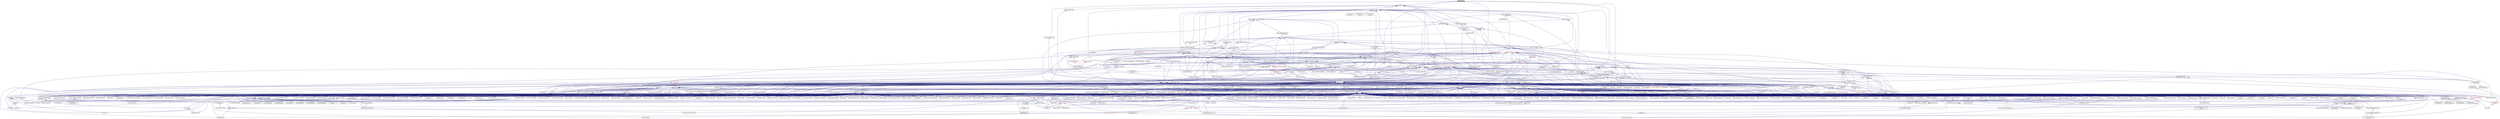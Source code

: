 digraph "get_lva.hpp"
{
  edge [fontname="Helvetica",fontsize="10",labelfontname="Helvetica",labelfontsize="10"];
  node [fontname="Helvetica",fontsize="10",shape=record];
  Node104 [label="get_lva.hpp",height=0.2,width=0.4,color="black", fillcolor="grey75", style="filled", fontcolor="black"];
  Node104 -> Node105 [dir="back",color="midnightblue",fontsize="10",style="solid",fontname="Helvetica"];
  Node105 [label="pinned_ptr.hpp",height=0.2,width=0.4,color="black", fillcolor="white", style="filled",URL="$d0/dbf/pinned__ptr_8hpp.html"];
  Node105 -> Node106 [dir="back",color="midnightblue",fontsize="10",style="solid",fontname="Helvetica"];
  Node106 [label="components.hpp",height=0.2,width=0.4,color="black", fillcolor="white", style="filled",URL="$d2/d8d/components_8hpp.html"];
  Node106 -> Node107 [dir="back",color="midnightblue",fontsize="10",style="solid",fontname="Helvetica"];
  Node107 [label="accumulator.hpp",height=0.2,width=0.4,color="black", fillcolor="white", style="filled",URL="$d4/d9d/server_2accumulator_8hpp.html"];
  Node107 -> Node108 [dir="back",color="midnightblue",fontsize="10",style="solid",fontname="Helvetica"];
  Node108 [label="accumulator.cpp",height=0.2,width=0.4,color="black", fillcolor="white", style="filled",URL="$d1/d81/accumulator_8cpp.html"];
  Node107 -> Node109 [dir="back",color="midnightblue",fontsize="10",style="solid",fontname="Helvetica"];
  Node109 [label="accumulator.hpp",height=0.2,width=0.4,color="black", fillcolor="white", style="filled",URL="$d8/d5e/accumulator_8hpp.html"];
  Node109 -> Node110 [dir="back",color="midnightblue",fontsize="10",style="solid",fontname="Helvetica"];
  Node110 [label="accumulator_client.cpp",height=0.2,width=0.4,color="black", fillcolor="white", style="filled",URL="$d7/dd0/accumulator__client_8cpp.html"];
  Node106 -> Node109 [dir="back",color="midnightblue",fontsize="10",style="solid",fontname="Helvetica"];
  Node106 -> Node111 [dir="back",color="midnightblue",fontsize="10",style="solid",fontname="Helvetica"];
  Node111 [label="template_accumulator.hpp",height=0.2,width=0.4,color="black", fillcolor="white", style="filled",URL="$d0/d3f/server_2template__accumulator_8hpp.html"];
  Node111 -> Node112 [dir="back",color="midnightblue",fontsize="10",style="solid",fontname="Helvetica"];
  Node112 [label="template_accumulator.hpp",height=0.2,width=0.4,color="black", fillcolor="white", style="filled",URL="$dd/da9/template__accumulator_8hpp.html"];
  Node112 -> Node113 [dir="back",color="midnightblue",fontsize="10",style="solid",fontname="Helvetica"];
  Node113 [label="template_accumulator\l_client.cpp",height=0.2,width=0.4,color="black", fillcolor="white", style="filled",URL="$df/d93/template__accumulator__client_8cpp.html"];
  Node106 -> Node114 [dir="back",color="midnightblue",fontsize="10",style="solid",fontname="Helvetica"];
  Node114 [label="template_function_accumulator.hpp",height=0.2,width=0.4,color="black", fillcolor="white", style="filled",URL="$d7/da6/server_2template__function__accumulator_8hpp.html"];
  Node114 -> Node115 [dir="back",color="midnightblue",fontsize="10",style="solid",fontname="Helvetica"];
  Node115 [label="template_function_accumulator.cpp",height=0.2,width=0.4,color="black", fillcolor="white", style="filled",URL="$d5/d02/template__function__accumulator_8cpp.html"];
  Node114 -> Node116 [dir="back",color="midnightblue",fontsize="10",style="solid",fontname="Helvetica"];
  Node116 [label="template_function_accumulator.hpp",height=0.2,width=0.4,color="black", fillcolor="white", style="filled",URL="$d3/de9/template__function__accumulator_8hpp.html"];
  Node116 -> Node117 [dir="back",color="midnightblue",fontsize="10",style="solid",fontname="Helvetica"];
  Node117 [label="template_function_accumulator\l_client.cpp",height=0.2,width=0.4,color="black", fillcolor="white", style="filled",URL="$d0/dc6/template__function__accumulator__client_8cpp.html"];
  Node106 -> Node112 [dir="back",color="midnightblue",fontsize="10",style="solid",fontname="Helvetica"];
  Node106 -> Node115 [dir="back",color="midnightblue",fontsize="10",style="solid",fontname="Helvetica"];
  Node106 -> Node116 [dir="back",color="midnightblue",fontsize="10",style="solid",fontname="Helvetica"];
  Node106 -> Node118 [dir="back",color="midnightblue",fontsize="10",style="solid",fontname="Helvetica"];
  Node118 [label="allgather_module.cpp",height=0.2,width=0.4,color="black", fillcolor="white", style="filled",URL="$df/de4/allgather__module_8cpp.html"];
  Node106 -> Node119 [dir="back",color="midnightblue",fontsize="10",style="solid",fontname="Helvetica"];
  Node119 [label="allgather.hpp",height=0.2,width=0.4,color="black", fillcolor="white", style="filled",URL="$d4/d4a/allgather_8hpp.html"];
  Node119 -> Node118 [dir="back",color="midnightblue",fontsize="10",style="solid",fontname="Helvetica"];
  Node119 -> Node120 [dir="back",color="midnightblue",fontsize="10",style="solid",fontname="Helvetica"];
  Node120 [label="allgather.cpp",height=0.2,width=0.4,color="black", fillcolor="white", style="filled",URL="$d7/d06/allgather_8cpp.html"];
  Node119 -> Node121 [dir="back",color="midnightblue",fontsize="10",style="solid",fontname="Helvetica"];
  Node121 [label="ag_client.cpp",height=0.2,width=0.4,color="black", fillcolor="white", style="filled",URL="$d4/d5d/ag__client_8cpp.html"];
  Node106 -> Node122 [dir="back",color="midnightblue",fontsize="10",style="solid",fontname="Helvetica"];
  Node122 [label="allgather_and_gate.hpp",height=0.2,width=0.4,color="black", fillcolor="white", style="filled",URL="$d9/dbb/allgather__and__gate_8hpp.html"];
  Node122 -> Node118 [dir="back",color="midnightblue",fontsize="10",style="solid",fontname="Helvetica"];
  Node122 -> Node123 [dir="back",color="midnightblue",fontsize="10",style="solid",fontname="Helvetica"];
  Node123 [label="allgather_and_gate.cpp",height=0.2,width=0.4,color="black", fillcolor="white", style="filled",URL="$d1/d56/allgather__and__gate_8cpp.html"];
  Node122 -> Node121 [dir="back",color="midnightblue",fontsize="10",style="solid",fontname="Helvetica"];
  Node106 -> Node124 [dir="back",color="midnightblue",fontsize="10",style="solid",fontname="Helvetica"];
  Node124 [label="cancelable_action.cpp",height=0.2,width=0.4,color="black", fillcolor="white", style="filled",URL="$d5/d0c/cancelable__action_8cpp.html"];
  Node106 -> Node125 [dir="back",color="midnightblue",fontsize="10",style="solid",fontname="Helvetica"];
  Node125 [label="cancelable_action.hpp",height=0.2,width=0.4,color="black", fillcolor="white", style="filled",URL="$d5/d4d/server_2cancelable__action_8hpp.html"];
  Node125 -> Node124 [dir="back",color="midnightblue",fontsize="10",style="solid",fontname="Helvetica"];
  Node125 -> Node126 [dir="back",color="midnightblue",fontsize="10",style="solid",fontname="Helvetica"];
  Node126 [label="cancelable_action.hpp",height=0.2,width=0.4,color="black", fillcolor="white", style="filled",URL="$d0/da3/stubs_2cancelable__action_8hpp.html"];
  Node126 -> Node127 [dir="back",color="midnightblue",fontsize="10",style="solid",fontname="Helvetica"];
  Node127 [label="cancelable_action.hpp",height=0.2,width=0.4,color="black", fillcolor="white", style="filled",URL="$d6/d28/cancelable__action_8hpp.html"];
  Node127 -> Node128 [dir="back",color="midnightblue",fontsize="10",style="solid",fontname="Helvetica"];
  Node128 [label="cancelable_action_client.cpp",height=0.2,width=0.4,color="black", fillcolor="white", style="filled",URL="$d1/db8/cancelable__action__client_8cpp.html"];
  Node106 -> Node127 [dir="back",color="midnightblue",fontsize="10",style="solid",fontname="Helvetica"];
  Node106 -> Node129 [dir="back",color="midnightblue",fontsize="10",style="solid",fontname="Helvetica"];
  Node129 [label="hello_world_component.hpp",height=0.2,width=0.4,color="black", fillcolor="white", style="filled",URL="$df/df0/hello__world__component_8hpp.html"];
  Node129 -> Node130 [dir="back",color="midnightblue",fontsize="10",style="solid",fontname="Helvetica"];
  Node130 [label="hello_world_client.cpp",height=0.2,width=0.4,color="black", fillcolor="white", style="filled",URL="$d5/da6/hello__world__client_8cpp.html"];
  Node129 -> Node131 [dir="back",color="midnightblue",fontsize="10",style="solid",fontname="Helvetica"];
  Node131 [label="hello_world_component.cpp",height=0.2,width=0.4,color="black", fillcolor="white", style="filled",URL="$d8/daa/hello__world__component_8cpp.html"];
  Node106 -> Node132 [dir="back",color="midnightblue",fontsize="10",style="solid",fontname="Helvetica"];
  Node132 [label="row.hpp",height=0.2,width=0.4,color="black", fillcolor="white", style="filled",URL="$de/d74/server_2row_8hpp.html"];
  Node132 -> Node133 [dir="back",color="midnightblue",fontsize="10",style="solid",fontname="Helvetica"];
  Node133 [label="row.hpp",height=0.2,width=0.4,color="black", fillcolor="white", style="filled",URL="$dc/d69/row_8hpp.html"];
  Node133 -> Node134 [dir="back",color="midnightblue",fontsize="10",style="solid",fontname="Helvetica"];
  Node134 [label="grid.hpp",height=0.2,width=0.4,color="black", fillcolor="white", style="filled",URL="$dc/d8a/grid_8hpp.html"];
  Node134 -> Node135 [dir="back",color="midnightblue",fontsize="10",style="solid",fontname="Helvetica"];
  Node135 [label="jacobi.cpp",height=0.2,width=0.4,color="black", fillcolor="white", style="filled",URL="$d2/d27/jacobi_8cpp.html"];
  Node134 -> Node136 [dir="back",color="midnightblue",fontsize="10",style="solid",fontname="Helvetica"];
  Node136 [label="solver.hpp",height=0.2,width=0.4,color="black", fillcolor="white", style="filled",URL="$db/d9a/server_2solver_8hpp.html"];
  Node136 -> Node137 [dir="back",color="midnightblue",fontsize="10",style="solid",fontname="Helvetica"];
  Node137 [label="solver.hpp",height=0.2,width=0.4,color="black", fillcolor="white", style="filled",URL="$d2/d1c/solver_8hpp.html"];
  Node137 -> Node135 [dir="back",color="midnightblue",fontsize="10",style="solid",fontname="Helvetica"];
  Node136 -> Node138 [dir="back",color="midnightblue",fontsize="10",style="solid",fontname="Helvetica"];
  Node138 [label="solver.cpp",height=0.2,width=0.4,color="black", fillcolor="white", style="filled",URL="$d6/d94/solver_8cpp.html"];
  Node134 -> Node137 [dir="back",color="midnightblue",fontsize="10",style="solid",fontname="Helvetica"];
  Node134 -> Node139 [dir="back",color="midnightblue",fontsize="10",style="solid",fontname="Helvetica"];
  Node139 [label="grid.cpp",height=0.2,width=0.4,color="black", fillcolor="white", style="filled",URL="$d6/d1b/jacobi__component_2grid_8cpp.html"];
  Node133 -> Node140 [dir="back",color="midnightblue",fontsize="10",style="solid",fontname="Helvetica"];
  Node140 [label="stencil_iterator.hpp",height=0.2,width=0.4,color="black", fillcolor="white", style="filled",URL="$dc/d5c/server_2stencil__iterator_8hpp.html"];
  Node140 -> Node136 [dir="back",color="midnightblue",fontsize="10",style="solid",fontname="Helvetica"];
  Node140 -> Node141 [dir="back",color="midnightblue",fontsize="10",style="solid",fontname="Helvetica"];
  Node141 [label="stencil_iterator.cpp",height=0.2,width=0.4,color="black", fillcolor="white", style="filled",URL="$d6/de1/server_2stencil__iterator_8cpp.html"];
  Node140 -> Node142 [dir="back",color="midnightblue",fontsize="10",style="solid",fontname="Helvetica"];
  Node142 [label="stencil_iterator.cpp",height=0.2,width=0.4,color="black", fillcolor="white", style="filled",URL="$d7/d71/stencil__iterator_8cpp.html"];
  Node133 -> Node139 [dir="back",color="midnightblue",fontsize="10",style="solid",fontname="Helvetica"];
  Node132 -> Node143 [dir="back",color="midnightblue",fontsize="10",style="solid",fontname="Helvetica"];
  Node143 [label="row.cpp",height=0.2,width=0.4,color="black", fillcolor="white", style="filled",URL="$d3/d86/server_2row_8cpp.html"];
  Node106 -> Node140 [dir="back",color="midnightblue",fontsize="10",style="solid",fontname="Helvetica"];
  Node106 -> Node136 [dir="back",color="midnightblue",fontsize="10",style="solid",fontname="Helvetica"];
  Node106 -> Node144 [dir="back",color="midnightblue",fontsize="10",style="solid",fontname="Helvetica"];
  Node144 [label="jacobi_component.cpp",height=0.2,width=0.4,color="black", fillcolor="white", style="filled",URL="$d1/d25/jacobi__component_8cpp.html"];
  Node106 -> Node145 [dir="back",color="midnightblue",fontsize="10",style="solid",fontname="Helvetica"];
  Node145 [label="nqueen.hpp",height=0.2,width=0.4,color="black", fillcolor="white", style="filled",URL="$de/d58/server_2nqueen_8hpp.html"];
  Node145 -> Node146 [dir="back",color="midnightblue",fontsize="10",style="solid",fontname="Helvetica"];
  Node146 [label="nqueen.cpp",height=0.2,width=0.4,color="black", fillcolor="white", style="filled",URL="$db/dca/nqueen_8cpp.html"];
  Node145 -> Node147 [dir="back",color="midnightblue",fontsize="10",style="solid",fontname="Helvetica"];
  Node147 [label="nqueen.hpp",height=0.2,width=0.4,color="black", fillcolor="white", style="filled",URL="$da/dfd/stubs_2nqueen_8hpp.html"];
  Node147 -> Node148 [dir="back",color="midnightblue",fontsize="10",style="solid",fontname="Helvetica"];
  Node148 [label="nqueen.hpp",height=0.2,width=0.4,color="black", fillcolor="white", style="filled",URL="$d0/d07/nqueen_8hpp.html"];
  Node148 -> Node149 [dir="back",color="midnightblue",fontsize="10",style="solid",fontname="Helvetica"];
  Node149 [label="nqueen_client.cpp",height=0.2,width=0.4,color="black", fillcolor="white", style="filled",URL="$d3/d5e/nqueen__client_8cpp.html"];
  Node106 -> Node150 [dir="back",color="midnightblue",fontsize="10",style="solid",fontname="Helvetica"];
  Node150 [label="sine.cpp",height=0.2,width=0.4,color="black", fillcolor="white", style="filled",URL="$d3/d0d/server_2sine_8cpp.html"];
  Node106 -> Node151 [dir="back",color="midnightblue",fontsize="10",style="solid",fontname="Helvetica"];
  Node151 [label="component_ctors.cpp",height=0.2,width=0.4,color="black", fillcolor="white", style="filled",URL="$d3/d2a/component__ctors_8cpp.html"];
  Node106 -> Node152 [dir="back",color="midnightblue",fontsize="10",style="solid",fontname="Helvetica"];
  Node152 [label="component_in_executable.cpp",height=0.2,width=0.4,color="black", fillcolor="white", style="filled",URL="$d8/d4b/component__in__executable_8cpp.html"];
  Node106 -> Node153 [dir="back",color="midnightblue",fontsize="10",style="solid",fontname="Helvetica"];
  Node153 [label="component_inheritance.cpp",height=0.2,width=0.4,color="black", fillcolor="white", style="filled",URL="$d8/d55/component__inheritance_8cpp.html"];
  Node106 -> Node154 [dir="back",color="midnightblue",fontsize="10",style="solid",fontname="Helvetica"];
  Node154 [label="component_with_executor.cpp",height=0.2,width=0.4,color="black", fillcolor="white", style="filled",URL="$d4/d20/component__with__executor_8cpp.html"];
  Node106 -> Node155 [dir="back",color="midnightblue",fontsize="10",style="solid",fontname="Helvetica"];
  Node155 [label="factorial.cpp",height=0.2,width=0.4,color="black", fillcolor="white", style="filled",URL="$d9/d00/factorial_8cpp.html"];
  Node106 -> Node156 [dir="back",color="midnightblue",fontsize="10",style="solid",fontname="Helvetica"];
  Node156 [label="hello_world.cpp",height=0.2,width=0.4,color="black", fillcolor="white", style="filled",URL="$d0/d67/hello__world_8cpp.html"];
  Node106 -> Node157 [dir="back",color="midnightblue",fontsize="10",style="solid",fontname="Helvetica"];
  Node157 [label="latch_local.cpp",height=0.2,width=0.4,color="black", fillcolor="white", style="filled",URL="$dd/dd3/latch__local_8cpp.html"];
  Node106 -> Node158 [dir="back",color="midnightblue",fontsize="10",style="solid",fontname="Helvetica"];
  Node158 [label="latch_remote.cpp",height=0.2,width=0.4,color="black", fillcolor="white", style="filled",URL="$df/d59/latch__remote_8cpp.html"];
  Node106 -> Node159 [dir="back",color="midnightblue",fontsize="10",style="solid",fontname="Helvetica"];
  Node159 [label="pingpong.cpp",height=0.2,width=0.4,color="black", fillcolor="white", style="filled",URL="$dd/d4d/pingpong_8cpp.html"];
  Node106 -> Node160 [dir="back",color="midnightblue",fontsize="10",style="solid",fontname="Helvetica"];
  Node160 [label="random_mem_access.hpp",height=0.2,width=0.4,color="black", fillcolor="white", style="filled",URL="$d0/d19/server_2random__mem__access_8hpp.html"];
  Node160 -> Node161 [dir="back",color="midnightblue",fontsize="10",style="solid",fontname="Helvetica"];
  Node161 [label="random_mem_access.cpp",height=0.2,width=0.4,color="black", fillcolor="white", style="filled",URL="$d1/d51/random__mem__access_8cpp.html"];
  Node160 -> Node162 [dir="back",color="midnightblue",fontsize="10",style="solid",fontname="Helvetica"];
  Node162 [label="random_mem_access.hpp",height=0.2,width=0.4,color="black", fillcolor="white", style="filled",URL="$d3/d32/stubs_2random__mem__access_8hpp.html"];
  Node162 -> Node163 [dir="back",color="midnightblue",fontsize="10",style="solid",fontname="Helvetica"];
  Node163 [label="random_mem_access.hpp",height=0.2,width=0.4,color="black", fillcolor="white", style="filled",URL="$db/de8/random__mem__access_8hpp.html"];
  Node163 -> Node164 [dir="back",color="midnightblue",fontsize="10",style="solid",fontname="Helvetica"];
  Node164 [label="random_mem_access_client.cpp",height=0.2,width=0.4,color="black", fillcolor="white", style="filled",URL="$df/d1b/random__mem__access__client_8cpp.html"];
  Node106 -> Node165 [dir="back",color="midnightblue",fontsize="10",style="solid",fontname="Helvetica"];
  Node165 [label="sheneos_compare.cpp",height=0.2,width=0.4,color="black", fillcolor="white", style="filled",URL="$dc/d11/sheneos__compare_8cpp.html"];
  Node106 -> Node166 [dir="back",color="midnightblue",fontsize="10",style="solid",fontname="Helvetica"];
  Node166 [label="throttle.hpp",height=0.2,width=0.4,color="black", fillcolor="white", style="filled",URL="$db/dc9/server_2throttle_8hpp.html"];
  Node166 -> Node167 [dir="back",color="midnightblue",fontsize="10",style="solid",fontname="Helvetica"];
  Node167 [label="throttle.cpp",height=0.2,width=0.4,color="black", fillcolor="white", style="filled",URL="$de/d56/server_2throttle_8cpp.html"];
  Node166 -> Node168 [dir="back",color="midnightblue",fontsize="10",style="solid",fontname="Helvetica"];
  Node168 [label="throttle.hpp",height=0.2,width=0.4,color="black", fillcolor="white", style="filled",URL="$d5/dec/stubs_2throttle_8hpp.html"];
  Node168 -> Node169 [dir="back",color="midnightblue",fontsize="10",style="solid",fontname="Helvetica"];
  Node169 [label="throttle.hpp",height=0.2,width=0.4,color="black", fillcolor="white", style="filled",URL="$d2/d2e/throttle_8hpp.html"];
  Node169 -> Node170 [dir="back",color="midnightblue",fontsize="10",style="solid",fontname="Helvetica"];
  Node170 [label="throttle.cpp",height=0.2,width=0.4,color="black", fillcolor="white", style="filled",URL="$db/d02/throttle_8cpp.html"];
  Node169 -> Node171 [dir="back",color="midnightblue",fontsize="10",style="solid",fontname="Helvetica"];
  Node171 [label="throttle_client.cpp",height=0.2,width=0.4,color="black", fillcolor="white", style="filled",URL="$d0/db7/throttle__client_8cpp.html"];
  Node106 -> Node171 [dir="back",color="midnightblue",fontsize="10",style="solid",fontname="Helvetica"];
  Node106 -> Node172 [dir="back",color="midnightblue",fontsize="10",style="solid",fontname="Helvetica"];
  Node172 [label="simple_central_tuplespace.hpp",height=0.2,width=0.4,color="black", fillcolor="white", style="filled",URL="$db/d69/server_2simple__central__tuplespace_8hpp.html"];
  Node172 -> Node173 [dir="back",color="midnightblue",fontsize="10",style="solid",fontname="Helvetica"];
  Node173 [label="simple_central_tuplespace.cpp",height=0.2,width=0.4,color="black", fillcolor="white", style="filled",URL="$d3/dec/simple__central__tuplespace_8cpp.html"];
  Node172 -> Node174 [dir="back",color="midnightblue",fontsize="10",style="solid",fontname="Helvetica"];
  Node174 [label="simple_central_tuplespace.hpp",height=0.2,width=0.4,color="black", fillcolor="white", style="filled",URL="$d0/d4b/stubs_2simple__central__tuplespace_8hpp.html"];
  Node174 -> Node175 [dir="back",color="midnightblue",fontsize="10",style="solid",fontname="Helvetica"];
  Node175 [label="simple_central_tuplespace.hpp",height=0.2,width=0.4,color="black", fillcolor="white", style="filled",URL="$d5/ddd/simple__central__tuplespace_8hpp.html"];
  Node175 -> Node176 [dir="back",color="midnightblue",fontsize="10",style="solid",fontname="Helvetica"];
  Node176 [label="simple_central_tuplespace\l_client.cpp",height=0.2,width=0.4,color="black", fillcolor="white", style="filled",URL="$d1/d7b/simple__central__tuplespace__client_8cpp.html"];
  Node106 -> Node177 [dir="back",color="midnightblue",fontsize="10",style="solid",fontname="Helvetica"];
  Node177 [label="tuples_warehouse.hpp",height=0.2,width=0.4,color="black", fillcolor="white", style="filled",URL="$da/de6/tuples__warehouse_8hpp.html"];
  Node177 -> Node172 [dir="back",color="midnightblue",fontsize="10",style="solid",fontname="Helvetica"];
  Node106 -> Node175 [dir="back",color="midnightblue",fontsize="10",style="solid",fontname="Helvetica"];
  Node106 -> Node178 [dir="back",color="midnightblue",fontsize="10",style="solid",fontname="Helvetica"];
  Node178 [label="iostreams.hpp",height=0.2,width=0.4,color="black", fillcolor="white", style="filled",URL="$de/d22/iostreams_8hpp.html"];
  Node178 -> Node120 [dir="back",color="midnightblue",fontsize="10",style="solid",fontname="Helvetica"];
  Node178 -> Node123 [dir="back",color="midnightblue",fontsize="10",style="solid",fontname="Helvetica"];
  Node178 -> Node179 [dir="back",color="midnightblue",fontsize="10",style="solid",fontname="Helvetica"];
  Node179 [label="async_io_action.cpp",height=0.2,width=0.4,color="black", fillcolor="white", style="filled",URL="$d3/df5/async__io__action_8cpp.html"];
  Node178 -> Node180 [dir="back",color="midnightblue",fontsize="10",style="solid",fontname="Helvetica"];
  Node180 [label="async_io_external.cpp",height=0.2,width=0.4,color="black", fillcolor="white", style="filled",URL="$da/d9a/async__io__external_8cpp.html"];
  Node178 -> Node181 [dir="back",color="midnightblue",fontsize="10",style="solid",fontname="Helvetica"];
  Node181 [label="async_io_low_level.cpp",height=0.2,width=0.4,color="black", fillcolor="white", style="filled",URL="$dc/d10/async__io__low__level_8cpp.html"];
  Node178 -> Node182 [dir="back",color="midnightblue",fontsize="10",style="solid",fontname="Helvetica"];
  Node182 [label="async_io_simple.cpp",height=0.2,width=0.4,color="black", fillcolor="white", style="filled",URL="$da/db7/async__io__simple_8cpp.html"];
  Node178 -> Node183 [dir="back",color="midnightblue",fontsize="10",style="solid",fontname="Helvetica"];
  Node183 [label="os_thread_num.cpp",height=0.2,width=0.4,color="black", fillcolor="white", style="filled",URL="$d2/dfb/os__thread__num_8cpp.html"];
  Node178 -> Node184 [dir="back",color="midnightblue",fontsize="10",style="solid",fontname="Helvetica"];
  Node184 [label="rnd_future_reduce.cpp",height=0.2,width=0.4,color="black", fillcolor="white", style="filled",URL="$d1/db5/rnd__future__reduce_8cpp.html"];
  Node178 -> Node185 [dir="back",color="midnightblue",fontsize="10",style="solid",fontname="Helvetica"];
  Node185 [label="heartbeat_console.cpp",height=0.2,width=0.4,color="black", fillcolor="white", style="filled",URL="$da/de8/heartbeat__console_8cpp.html"];
  Node178 -> Node131 [dir="back",color="midnightblue",fontsize="10",style="solid",fontname="Helvetica"];
  Node178 -> Node135 [dir="back",color="midnightblue",fontsize="10",style="solid",fontname="Helvetica"];
  Node178 -> Node140 [dir="back",color="midnightblue",fontsize="10",style="solid",fontname="Helvetica"];
  Node178 -> Node139 [dir="back",color="midnightblue",fontsize="10",style="solid",fontname="Helvetica"];
  Node178 -> Node186 [dir="back",color="midnightblue",fontsize="10",style="solid",fontname="Helvetica"];
  Node186 [label="access_counter_set.cpp",height=0.2,width=0.4,color="black", fillcolor="white", style="filled",URL="$dc/d52/access__counter__set_8cpp.html"];
  Node178 -> Node187 [dir="back",color="midnightblue",fontsize="10",style="solid",fontname="Helvetica"];
  Node187 [label="1d_wave_equation.cpp",height=0.2,width=0.4,color="black", fillcolor="white", style="filled",URL="$da/dab/1d__wave__equation_8cpp.html"];
  Node178 -> Node188 [dir="back",color="midnightblue",fontsize="10",style="solid",fontname="Helvetica"];
  Node188 [label="allow_unknown_options.cpp",height=0.2,width=0.4,color="black", fillcolor="white", style="filled",URL="$d9/dc9/allow__unknown__options_8cpp.html"];
  Node178 -> Node189 [dir="back",color="midnightblue",fontsize="10",style="solid",fontname="Helvetica"];
  Node189 [label="command_line_handling.cpp",height=0.2,width=0.4,color="black", fillcolor="white", style="filled",URL="$d4/d05/examples_2quickstart_2command__line__handling_8cpp.html"];
  Node178 -> Node151 [dir="back",color="midnightblue",fontsize="10",style="solid",fontname="Helvetica"];
  Node178 -> Node152 [dir="back",color="midnightblue",fontsize="10",style="solid",fontname="Helvetica"];
  Node178 -> Node153 [dir="back",color="midnightblue",fontsize="10",style="solid",fontname="Helvetica"];
  Node178 -> Node154 [dir="back",color="midnightblue",fontsize="10",style="solid",fontname="Helvetica"];
  Node178 -> Node190 [dir="back",color="midnightblue",fontsize="10",style="solid",fontname="Helvetica"];
  Node190 [label="customize_async.cpp",height=0.2,width=0.4,color="black", fillcolor="white", style="filled",URL="$d0/d82/customize__async_8cpp.html"];
  Node178 -> Node191 [dir="back",color="midnightblue",fontsize="10",style="solid",fontname="Helvetica"];
  Node191 [label="enumerate_threads.cpp",height=0.2,width=0.4,color="black", fillcolor="white", style="filled",URL="$d3/dd4/enumerate__threads_8cpp.html"];
  Node178 -> Node192 [dir="back",color="midnightblue",fontsize="10",style="solid",fontname="Helvetica"];
  Node192 [label="error_handling.cpp",height=0.2,width=0.4,color="black", fillcolor="white", style="filled",URL="$d9/d96/error__handling_8cpp.html"];
  Node178 -> Node193 [dir="back",color="midnightblue",fontsize="10",style="solid",fontname="Helvetica"];
  Node193 [label="event_synchronization.cpp",height=0.2,width=0.4,color="black", fillcolor="white", style="filled",URL="$d0/d35/event__synchronization_8cpp.html"];
  Node178 -> Node194 [dir="back",color="midnightblue",fontsize="10",style="solid",fontname="Helvetica"];
  Node194 [label="fractals.cpp",height=0.2,width=0.4,color="black", fillcolor="white", style="filled",URL="$d8/d58/fractals_8cpp.html"];
  Node178 -> Node195 [dir="back",color="midnightblue",fontsize="10",style="solid",fontname="Helvetica"];
  Node195 [label="fractals_executor.cpp",height=0.2,width=0.4,color="black", fillcolor="white", style="filled",URL="$d9/da9/fractals__executor_8cpp.html"];
  Node178 -> Node156 [dir="back",color="midnightblue",fontsize="10",style="solid",fontname="Helvetica"];
  Node178 -> Node196 [dir="back",color="midnightblue",fontsize="10",style="solid",fontname="Helvetica"];
  Node196 [label="interval_timer.cpp",height=0.2,width=0.4,color="black", fillcolor="white", style="filled",URL="$de/df1/examples_2quickstart_2interval__timer_8cpp.html"];
  Node178 -> Node197 [dir="back",color="midnightblue",fontsize="10",style="solid",fontname="Helvetica"];
  Node197 [label="local_channel.cpp",height=0.2,width=0.4,color="black", fillcolor="white", style="filled",URL="$d0/d3e/local__channel_8cpp.html"];
  Node178 -> Node159 [dir="back",color="midnightblue",fontsize="10",style="solid",fontname="Helvetica"];
  Node178 -> Node198 [dir="back",color="midnightblue",fontsize="10",style="solid",fontname="Helvetica"];
  Node198 [label="shared_mutex.cpp",height=0.2,width=0.4,color="black", fillcolor="white", style="filled",URL="$da/d0b/shared__mutex_8cpp.html"];
  Node178 -> Node199 [dir="back",color="midnightblue",fontsize="10",style="solid",fontname="Helvetica"];
  Node199 [label="sierpinski.cpp",height=0.2,width=0.4,color="black", fillcolor="white", style="filled",URL="$d3/d7e/sierpinski_8cpp.html"];
  Node178 -> Node200 [dir="back",color="midnightblue",fontsize="10",style="solid",fontname="Helvetica"];
  Node200 [label="simple_future_continuation.cpp",height=0.2,width=0.4,color="black", fillcolor="white", style="filled",URL="$d8/d3c/simple__future__continuation_8cpp.html"];
  Node178 -> Node201 [dir="back",color="midnightblue",fontsize="10",style="solid",fontname="Helvetica"];
  Node201 [label="simplest_hello_world.cpp",height=0.2,width=0.4,color="black", fillcolor="white", style="filled",URL="$d7/ddc/simplest__hello__world_8cpp.html"];
  Node178 -> Node202 [dir="back",color="midnightblue",fontsize="10",style="solid",fontname="Helvetica"];
  Node202 [label="sort_by_key_demo.cpp",height=0.2,width=0.4,color="black", fillcolor="white", style="filled",URL="$da/d20/sort__by__key__demo_8cpp.html"];
  Node178 -> Node203 [dir="back",color="midnightblue",fontsize="10",style="solid",fontname="Helvetica"];
  Node203 [label="timed_futures.cpp",height=0.2,width=0.4,color="black", fillcolor="white", style="filled",URL="$d6/d8d/timed__futures_8cpp.html"];
  Node178 -> Node204 [dir="back",color="midnightblue",fontsize="10",style="solid",fontname="Helvetica"];
  Node204 [label="vector_counting_dotproduct.cpp",height=0.2,width=0.4,color="black", fillcolor="white", style="filled",URL="$df/de9/vector__counting__dotproduct_8cpp.html"];
  Node178 -> Node205 [dir="back",color="midnightblue",fontsize="10",style="solid",fontname="Helvetica"];
  Node205 [label="vector_zip_dotproduct.cpp",height=0.2,width=0.4,color="black", fillcolor="white", style="filled",URL="$dc/d18/vector__zip__dotproduct_8cpp.html"];
  Node178 -> Node206 [dir="back",color="midnightblue",fontsize="10",style="solid",fontname="Helvetica"];
  Node206 [label="oversubscribing_resource\l_partitioner.cpp",height=0.2,width=0.4,color="black", fillcolor="white", style="filled",URL="$dd/dee/oversubscribing__resource__partitioner_8cpp.html"];
  Node178 -> Node207 [dir="back",color="midnightblue",fontsize="10",style="solid",fontname="Helvetica"];
  Node207 [label="simple_resource_partitioner.cpp",height=0.2,width=0.4,color="black", fillcolor="white", style="filled",URL="$d5/df9/simple__resource__partitioner_8cpp.html"];
  Node178 -> Node208 [dir="back",color="midnightblue",fontsize="10",style="solid",fontname="Helvetica"];
  Node208 [label="thread_aware_timer.cpp",height=0.2,width=0.4,color="black", fillcolor="white", style="filled",URL="$df/d11/examples_2thread__aware__timer_2thread__aware__timer_8cpp.html"];
  Node178 -> Node176 [dir="back",color="midnightblue",fontsize="10",style="solid",fontname="Helvetica"];
  Node178 -> Node209 [dir="back",color="midnightblue",fontsize="10",style="solid",fontname="Helvetica"];
  Node209 [label="foreach_scaling.cpp",height=0.2,width=0.4,color="black", fillcolor="white", style="filled",URL="$d4/d94/foreach__scaling_8cpp.html"];
  Node178 -> Node210 [dir="back",color="midnightblue",fontsize="10",style="solid",fontname="Helvetica"];
  Node210 [label="future_overhead.cpp",height=0.2,width=0.4,color="black", fillcolor="white", style="filled",URL="$d3/d79/future__overhead_8cpp.html"];
  Node178 -> Node211 [dir="back",color="midnightblue",fontsize="10",style="solid",fontname="Helvetica"];
  Node211 [label="hpx_heterogeneous_timed\l_task_spawn.cpp",height=0.2,width=0.4,color="black", fillcolor="white", style="filled",URL="$dd/d27/hpx__heterogeneous__timed__task__spawn_8cpp.html"];
  Node178 -> Node212 [dir="back",color="midnightblue",fontsize="10",style="solid",fontname="Helvetica"];
  Node212 [label="hpx_homogeneous_timed\l_task_spawn_executors.cpp",height=0.2,width=0.4,color="black", fillcolor="white", style="filled",URL="$d1/d3b/hpx__homogeneous__timed__task__spawn__executors_8cpp.html"];
  Node178 -> Node213 [dir="back",color="midnightblue",fontsize="10",style="solid",fontname="Helvetica"];
  Node213 [label="parent_vs_child_stealing.cpp",height=0.2,width=0.4,color="black", fillcolor="white", style="filled",URL="$d2/d07/parent__vs__child__stealing_8cpp.html"];
  Node178 -> Node214 [dir="back",color="midnightblue",fontsize="10",style="solid",fontname="Helvetica"];
  Node214 [label="partitioned_vector\l_foreach.cpp",height=0.2,width=0.4,color="black", fillcolor="white", style="filled",URL="$df/d5f/partitioned__vector__foreach_8cpp.html"];
  Node178 -> Node215 [dir="back",color="midnightblue",fontsize="10",style="solid",fontname="Helvetica"];
  Node215 [label="serialization_overhead.cpp",height=0.2,width=0.4,color="black", fillcolor="white", style="filled",URL="$d3/df8/serialization__overhead_8cpp.html"];
  Node178 -> Node216 [dir="back",color="midnightblue",fontsize="10",style="solid",fontname="Helvetica"];
  Node216 [label="sizeof.cpp",height=0.2,width=0.4,color="black", fillcolor="white", style="filled",URL="$d3/d0f/sizeof_8cpp.html"];
  Node178 -> Node217 [dir="back",color="midnightblue",fontsize="10",style="solid",fontname="Helvetica"];
  Node217 [label="skynet.cpp",height=0.2,width=0.4,color="black", fillcolor="white", style="filled",URL="$d0/dc3/skynet_8cpp.html"];
  Node178 -> Node218 [dir="back",color="midnightblue",fontsize="10",style="solid",fontname="Helvetica"];
  Node218 [label="spinlock_overhead1.cpp",height=0.2,width=0.4,color="black", fillcolor="white", style="filled",URL="$d0/d32/spinlock__overhead1_8cpp.html"];
  Node178 -> Node219 [dir="back",color="midnightblue",fontsize="10",style="solid",fontname="Helvetica"];
  Node219 [label="spinlock_overhead2.cpp",height=0.2,width=0.4,color="black", fillcolor="white", style="filled",URL="$de/d55/spinlock__overhead2_8cpp.html"];
  Node178 -> Node220 [dir="back",color="midnightblue",fontsize="10",style="solid",fontname="Helvetica"];
  Node220 [label="stencil3_iterators.cpp",height=0.2,width=0.4,color="black", fillcolor="white", style="filled",URL="$db/d9e/stencil3__iterators_8cpp.html"];
  Node178 -> Node221 [dir="back",color="midnightblue",fontsize="10",style="solid",fontname="Helvetica"];
  Node221 [label="stream.cpp",height=0.2,width=0.4,color="black", fillcolor="white", style="filled",URL="$da/d5f/stream_8cpp.html"];
  Node178 -> Node222 [dir="back",color="midnightblue",fontsize="10",style="solid",fontname="Helvetica"];
  Node222 [label="transform_reduce_binary\l_scaling.cpp",height=0.2,width=0.4,color="black", fillcolor="white", style="filled",URL="$d1/dae/transform__reduce__binary__scaling_8cpp.html"];
  Node178 -> Node223 [dir="back",color="midnightblue",fontsize="10",style="solid",fontname="Helvetica"];
  Node223 [label="transform_reduce_scaling.cpp",height=0.2,width=0.4,color="black", fillcolor="white", style="filled",URL="$db/d2a/transform__reduce__scaling_8cpp.html"];
  Node178 -> Node224 [dir="back",color="midnightblue",fontsize="10",style="solid",fontname="Helvetica"];
  Node224 [label="wait_all_timings.cpp",height=0.2,width=0.4,color="black", fillcolor="white", style="filled",URL="$d5/da1/wait__all__timings_8cpp.html"];
  Node178 -> Node225 [dir="back",color="midnightblue",fontsize="10",style="solid",fontname="Helvetica"];
  Node225 [label="minmax_element_performance.cpp",height=0.2,width=0.4,color="black", fillcolor="white", style="filled",URL="$d9/d93/minmax__element__performance_8cpp.html"];
  Node178 -> Node226 [dir="back",color="midnightblue",fontsize="10",style="solid",fontname="Helvetica"];
  Node226 [label="osu_bcast.cpp",height=0.2,width=0.4,color="black", fillcolor="white", style="filled",URL="$d3/dca/osu__bcast_8cpp.html"];
  Node178 -> Node227 [dir="back",color="midnightblue",fontsize="10",style="solid",fontname="Helvetica"];
  Node227 [label="osu_bibw.cpp",height=0.2,width=0.4,color="black", fillcolor="white", style="filled",URL="$d2/d04/osu__bibw_8cpp.html"];
  Node178 -> Node228 [dir="back",color="midnightblue",fontsize="10",style="solid",fontname="Helvetica"];
  Node228 [label="osu_bw.cpp",height=0.2,width=0.4,color="black", fillcolor="white", style="filled",URL="$d4/d20/osu__bw_8cpp.html"];
  Node178 -> Node229 [dir="back",color="midnightblue",fontsize="10",style="solid",fontname="Helvetica"];
  Node229 [label="osu_latency.cpp",height=0.2,width=0.4,color="black", fillcolor="white", style="filled",URL="$df/d58/osu__latency_8cpp.html"];
  Node178 -> Node230 [dir="back",color="midnightblue",fontsize="10",style="solid",fontname="Helvetica"];
  Node230 [label="osu_multi_lat.cpp",height=0.2,width=0.4,color="black", fillcolor="white", style="filled",URL="$d7/d91/osu__multi__lat_8cpp.html"];
  Node178 -> Node231 [dir="back",color="midnightblue",fontsize="10",style="solid",fontname="Helvetica"];
  Node231 [label="osu_scatter.cpp",height=0.2,width=0.4,color="black", fillcolor="white", style="filled",URL="$d4/d4c/osu__scatter_8cpp.html"];
  Node178 -> Node232 [dir="back",color="midnightblue",fontsize="10",style="solid",fontname="Helvetica"];
  Node232 [label="pingpong_performance.cpp",height=0.2,width=0.4,color="black", fillcolor="white", style="filled",URL="$de/d03/pingpong__performance_8cpp.html"];
  Node178 -> Node233 [dir="back",color="midnightblue",fontsize="10",style="solid",fontname="Helvetica"];
  Node233 [label="plain_action_1330.cpp",height=0.2,width=0.4,color="black", fillcolor="white", style="filled",URL="$d4/def/plain__action__1330_8cpp.html"];
  Node178 -> Node234 [dir="back",color="midnightblue",fontsize="10",style="solid",fontname="Helvetica"];
  Node234 [label="client_1950.cpp",height=0.2,width=0.4,color="black", fillcolor="white", style="filled",URL="$d0/d79/client__1950_8cpp.html"];
  Node178 -> Node235 [dir="back",color="midnightblue",fontsize="10",style="solid",fontname="Helvetica"];
  Node235 [label="lost_output_2236.cpp",height=0.2,width=0.4,color="black", fillcolor="white", style="filled",URL="$db/dd0/lost__output__2236_8cpp.html"];
  Node178 -> Node236 [dir="back",color="midnightblue",fontsize="10",style="solid",fontname="Helvetica"];
  Node236 [label="no_output_1173.cpp",height=0.2,width=0.4,color="black", fillcolor="white", style="filled",URL="$de/d67/no__output__1173_8cpp.html"];
  Node178 -> Node237 [dir="back",color="midnightblue",fontsize="10",style="solid",fontname="Helvetica"];
  Node237 [label="dataflow_future_swap.cpp",height=0.2,width=0.4,color="black", fillcolor="white", style="filled",URL="$dc/d8c/dataflow__future__swap_8cpp.html"];
  Node178 -> Node238 [dir="back",color="midnightblue",fontsize="10",style="solid",fontname="Helvetica"];
  Node238 [label="dataflow_future_swap2.cpp",height=0.2,width=0.4,color="black", fillcolor="white", style="filled",URL="$d1/db3/dataflow__future__swap2_8cpp.html"];
  Node178 -> Node239 [dir="back",color="midnightblue",fontsize="10",style="solid",fontname="Helvetica"];
  Node239 [label="promise_1620.cpp",height=0.2,width=0.4,color="black", fillcolor="white", style="filled",URL="$d2/d67/promise__1620_8cpp.html"];
  Node178 -> Node240 [dir="back",color="midnightblue",fontsize="10",style="solid",fontname="Helvetica"];
  Node240 [label="wait_all_hang_1946.cpp",height=0.2,width=0.4,color="black", fillcolor="white", style="filled",URL="$d5/d69/wait__all__hang__1946_8cpp.html"];
  Node178 -> Node241 [dir="back",color="midnightblue",fontsize="10",style="solid",fontname="Helvetica"];
  Node241 [label="function_argument.cpp",height=0.2,width=0.4,color="black", fillcolor="white", style="filled",URL="$db/da3/function__argument_8cpp.html"];
  Node178 -> Node242 [dir="back",color="midnightblue",fontsize="10",style="solid",fontname="Helvetica"];
  Node242 [label="function_serialization\l_728.cpp",height=0.2,width=0.4,color="black", fillcolor="white", style="filled",URL="$d8/db1/function__serialization__728_8cpp.html"];
  Node178 -> Node243 [dir="back",color="midnightblue",fontsize="10",style="solid",fontname="Helvetica"];
  Node243 [label="managed_refcnt_checker.cpp",height=0.2,width=0.4,color="black", fillcolor="white", style="filled",URL="$d7/d11/server_2managed__refcnt__checker_8cpp.html"];
  Node178 -> Node244 [dir="back",color="midnightblue",fontsize="10",style="solid",fontname="Helvetica"];
  Node244 [label="simple_refcnt_checker.cpp",height=0.2,width=0.4,color="black", fillcolor="white", style="filled",URL="$d7/d14/server_2simple__refcnt__checker_8cpp.html"];
  Node178 -> Node245 [dir="back",color="midnightblue",fontsize="10",style="solid",fontname="Helvetica"];
  Node245 [label="credit_exhaustion.cpp",height=0.2,width=0.4,color="black", fillcolor="white", style="filled",URL="$d6/d80/credit__exhaustion_8cpp.html"];
  Node178 -> Node246 [dir="back",color="midnightblue",fontsize="10",style="solid",fontname="Helvetica"];
  Node246 [label="local_address_rebind.cpp",height=0.2,width=0.4,color="black", fillcolor="white", style="filled",URL="$d1/d4f/local__address__rebind_8cpp.html"];
  Node178 -> Node247 [dir="back",color="midnightblue",fontsize="10",style="solid",fontname="Helvetica"];
  Node247 [label="local_embedded_ref\l_to_local_object.cpp",height=0.2,width=0.4,color="black", fillcolor="white", style="filled",URL="$d6/d54/local__embedded__ref__to__local__object_8cpp.html"];
  Node178 -> Node248 [dir="back",color="midnightblue",fontsize="10",style="solid",fontname="Helvetica"];
  Node248 [label="local_embedded_ref\l_to_remote_object.cpp",height=0.2,width=0.4,color="black", fillcolor="white", style="filled",URL="$d6/d34/local__embedded__ref__to__remote__object_8cpp.html"];
  Node178 -> Node249 [dir="back",color="midnightblue",fontsize="10",style="solid",fontname="Helvetica"];
  Node249 [label="refcnted_symbol_to\l_local_object.cpp",height=0.2,width=0.4,color="black", fillcolor="white", style="filled",URL="$d9/deb/refcnted__symbol__to__local__object_8cpp.html"];
  Node178 -> Node250 [dir="back",color="midnightblue",fontsize="10",style="solid",fontname="Helvetica"];
  Node250 [label="refcnted_symbol_to\l_remote_object.cpp",height=0.2,width=0.4,color="black", fillcolor="white", style="filled",URL="$dd/d20/refcnted__symbol__to__remote__object_8cpp.html"];
  Node178 -> Node251 [dir="back",color="midnightblue",fontsize="10",style="solid",fontname="Helvetica"];
  Node251 [label="remote_embedded_ref\l_to_local_object.cpp",height=0.2,width=0.4,color="black", fillcolor="white", style="filled",URL="$d4/ded/remote__embedded__ref__to__local__object_8cpp.html"];
  Node178 -> Node252 [dir="back",color="midnightblue",fontsize="10",style="solid",fontname="Helvetica"];
  Node252 [label="remote_embedded_ref\l_to_remote_object.cpp",height=0.2,width=0.4,color="black", fillcolor="white", style="filled",URL="$dc/dca/remote__embedded__ref__to__remote__object_8cpp.html"];
  Node178 -> Node253 [dir="back",color="midnightblue",fontsize="10",style="solid",fontname="Helvetica"];
  Node253 [label="scoped_ref_to_local\l_object.cpp",height=0.2,width=0.4,color="black", fillcolor="white", style="filled",URL="$d6/da4/scoped__ref__to__local__object_8cpp.html"];
  Node178 -> Node254 [dir="back",color="midnightblue",fontsize="10",style="solid",fontname="Helvetica"];
  Node254 [label="scoped_ref_to_remote\l_object.cpp",height=0.2,width=0.4,color="black", fillcolor="white", style="filled",URL="$de/d85/scoped__ref__to__remote__object_8cpp.html"];
  Node178 -> Node255 [dir="back",color="midnightblue",fontsize="10",style="solid",fontname="Helvetica"];
  Node255 [label="split_credit.cpp",height=0.2,width=0.4,color="black", fillcolor="white", style="filled",URL="$dc/d1c/split__credit_8cpp.html"];
  Node178 -> Node256 [dir="back",color="midnightblue",fontsize="10",style="solid",fontname="Helvetica"];
  Node256 [label="uncounted_symbol_to\l_local_object.cpp",height=0.2,width=0.4,color="black", fillcolor="white", style="filled",URL="$de/d5f/uncounted__symbol__to__local__object_8cpp.html"];
  Node178 -> Node257 [dir="back",color="midnightblue",fontsize="10",style="solid",fontname="Helvetica"];
  Node257 [label="uncounted_symbol_to\l_remote_object.cpp",height=0.2,width=0.4,color="black", fillcolor="white", style="filled",URL="$d5/d86/uncounted__symbol__to__remote__object_8cpp.html"];
  Node178 -> Node258 [dir="back",color="midnightblue",fontsize="10",style="solid",fontname="Helvetica"];
  Node258 [label="test.cpp",height=0.2,width=0.4,color="black", fillcolor="white", style="filled",URL="$df/dac/test_8cpp.html"];
  Node178 -> Node259 [dir="back",color="midnightblue",fontsize="10",style="solid",fontname="Helvetica"];
  Node259 [label="inheritance_2_classes\l_abstract.cpp",height=0.2,width=0.4,color="black", fillcolor="white", style="filled",URL="$dd/d8e/inheritance__2__classes__abstract_8cpp.html"];
  Node178 -> Node260 [dir="back",color="midnightblue",fontsize="10",style="solid",fontname="Helvetica"];
  Node260 [label="inheritance_2_classes\l_concrete.cpp",height=0.2,width=0.4,color="black", fillcolor="white", style="filled",URL="$d8/dc5/inheritance__2__classes__concrete_8cpp.html"];
  Node178 -> Node261 [dir="back",color="midnightblue",fontsize="10",style="solid",fontname="Helvetica"];
  Node261 [label="inheritance_3_classes\l_1_abstract.cpp",height=0.2,width=0.4,color="black", fillcolor="white", style="filled",URL="$dc/dfb/inheritance__3__classes__1__abstract_8cpp.html"];
  Node178 -> Node262 [dir="back",color="midnightblue",fontsize="10",style="solid",fontname="Helvetica"];
  Node262 [label="inheritance_3_classes\l_2_abstract.cpp",height=0.2,width=0.4,color="black", fillcolor="white", style="filled",URL="$dd/d34/inheritance__3__classes__2__abstract_8cpp.html"];
  Node178 -> Node263 [dir="back",color="midnightblue",fontsize="10",style="solid",fontname="Helvetica"];
  Node263 [label="inheritance_3_classes\l_concrete.cpp",height=0.2,width=0.4,color="black", fillcolor="white", style="filled",URL="$de/d09/inheritance__3__classes__concrete_8cpp.html"];
  Node178 -> Node264 [dir="back",color="midnightblue",fontsize="10",style="solid",fontname="Helvetica"];
  Node264 [label="migrate_component.cpp",height=0.2,width=0.4,color="black", fillcolor="white", style="filled",URL="$dc/d78/migrate__component_8cpp.html"];
  Node178 -> Node265 [dir="back",color="midnightblue",fontsize="10",style="solid",fontname="Helvetica"];
  Node265 [label="task_block.cpp",height=0.2,width=0.4,color="black", fillcolor="white", style="filled",URL="$d8/d7d/task__block_8cpp.html"];
  Node178 -> Node266 [dir="back",color="midnightblue",fontsize="10",style="solid",fontname="Helvetica"];
  Node266 [label="task_block_executor.cpp",height=0.2,width=0.4,color="black", fillcolor="white", style="filled",URL="$d7/df6/task__block__executor_8cpp.html"];
  Node178 -> Node267 [dir="back",color="midnightblue",fontsize="10",style="solid",fontname="Helvetica"];
  Node267 [label="task_block_par.cpp",height=0.2,width=0.4,color="black", fillcolor="white", style="filled",URL="$d9/df1/task__block__par_8cpp.html"];
  Node178 -> Node268 [dir="back",color="midnightblue",fontsize="10",style="solid",fontname="Helvetica"];
  Node268 [label="put_parcels.cpp",height=0.2,width=0.4,color="black", fillcolor="white", style="filled",URL="$df/d23/put__parcels_8cpp.html"];
  Node178 -> Node269 [dir="back",color="midnightblue",fontsize="10",style="solid",fontname="Helvetica"];
  Node269 [label="put_parcels_with_coalescing.cpp",height=0.2,width=0.4,color="black", fillcolor="white", style="filled",URL="$d6/dca/put__parcels__with__coalescing_8cpp.html"];
  Node178 -> Node270 [dir="back",color="midnightblue",fontsize="10",style="solid",fontname="Helvetica"];
  Node270 [label="put_parcels_with_compression.cpp",height=0.2,width=0.4,color="black", fillcolor="white", style="filled",URL="$df/d62/put__parcels__with__compression_8cpp.html"];
  Node106 -> Node271 [dir="back",color="midnightblue",fontsize="10",style="solid",fontname="Helvetica"];
  Node271 [label="runtime.hpp",height=0.2,width=0.4,color="black", fillcolor="white", style="filled",URL="$d5/d15/include_2runtime_8hpp.html"];
  Node271 -> Node179 [dir="back",color="midnightblue",fontsize="10",style="solid",fontname="Helvetica"];
  Node271 -> Node180 [dir="back",color="midnightblue",fontsize="10",style="solid",fontname="Helvetica"];
  Node271 -> Node181 [dir="back",color="midnightblue",fontsize="10",style="solid",fontname="Helvetica"];
  Node271 -> Node182 [dir="back",color="midnightblue",fontsize="10",style="solid",fontname="Helvetica"];
  Node271 -> Node184 [dir="back",color="midnightblue",fontsize="10",style="solid",fontname="Helvetica"];
  Node271 -> Node206 [dir="back",color="midnightblue",fontsize="10",style="solid",fontname="Helvetica"];
  Node271 -> Node272 [dir="back",color="midnightblue",fontsize="10",style="solid",fontname="Helvetica"];
  Node272 [label="system_characteristics.hpp",height=0.2,width=0.4,color="black", fillcolor="white", style="filled",URL="$d0/d07/system__characteristics_8hpp.html"];
  Node272 -> Node206 [dir="back",color="midnightblue",fontsize="10",style="solid",fontname="Helvetica"];
  Node272 -> Node207 [dir="back",color="midnightblue",fontsize="10",style="solid",fontname="Helvetica"];
  Node271 -> Node207 [dir="back",color="midnightblue",fontsize="10",style="solid",fontname="Helvetica"];
  Node271 -> Node273 [dir="back",color="midnightblue",fontsize="10",style="solid",fontname="Helvetica"];
  Node273 [label="hpx.hpp",height=0.2,width=0.4,color="red", fillcolor="white", style="filled",URL="$d0/daa/hpx_8hpp.html"];
  Node273 -> Node274 [dir="back",color="midnightblue",fontsize="10",style="solid",fontname="Helvetica"];
  Node274 [label="1d_stencil_1.cpp",height=0.2,width=0.4,color="black", fillcolor="white", style="filled",URL="$d2/db1/1d__stencil__1_8cpp.html"];
  Node273 -> Node275 [dir="back",color="midnightblue",fontsize="10",style="solid",fontname="Helvetica"];
  Node275 [label="1d_stencil_2.cpp",height=0.2,width=0.4,color="black", fillcolor="white", style="filled",URL="$d3/dd1/1d__stencil__2_8cpp.html"];
  Node273 -> Node276 [dir="back",color="midnightblue",fontsize="10",style="solid",fontname="Helvetica"];
  Node276 [label="1d_stencil_3.cpp",height=0.2,width=0.4,color="black", fillcolor="white", style="filled",URL="$db/d19/1d__stencil__3_8cpp.html"];
  Node273 -> Node277 [dir="back",color="midnightblue",fontsize="10",style="solid",fontname="Helvetica"];
  Node277 [label="1d_stencil_4.cpp",height=0.2,width=0.4,color="black", fillcolor="white", style="filled",URL="$d1/d7d/1d__stencil__4_8cpp.html"];
  Node273 -> Node278 [dir="back",color="midnightblue",fontsize="10",style="solid",fontname="Helvetica"];
  Node278 [label="1d_stencil_4_parallel.cpp",height=0.2,width=0.4,color="black", fillcolor="white", style="filled",URL="$d6/d05/1d__stencil__4__parallel_8cpp.html"];
  Node273 -> Node279 [dir="back",color="midnightblue",fontsize="10",style="solid",fontname="Helvetica"];
  Node279 [label="1d_stencil_4_repart.cpp",height=0.2,width=0.4,color="black", fillcolor="white", style="filled",URL="$d0/d6b/1d__stencil__4__repart_8cpp.html"];
  Node273 -> Node280 [dir="back",color="midnightblue",fontsize="10",style="solid",fontname="Helvetica"];
  Node280 [label="1d_stencil_4_throttle.cpp",height=0.2,width=0.4,color="black", fillcolor="white", style="filled",URL="$d6/de5/1d__stencil__4__throttle_8cpp.html"];
  Node273 -> Node281 [dir="back",color="midnightblue",fontsize="10",style="solid",fontname="Helvetica"];
  Node281 [label="1d_stencil_5.cpp",height=0.2,width=0.4,color="black", fillcolor="white", style="filled",URL="$d7/d2a/1d__stencil__5_8cpp.html"];
  Node273 -> Node282 [dir="back",color="midnightblue",fontsize="10",style="solid",fontname="Helvetica"];
  Node282 [label="1d_stencil_6.cpp",height=0.2,width=0.4,color="black", fillcolor="white", style="filled",URL="$db/de7/1d__stencil__6_8cpp.html"];
  Node273 -> Node283 [dir="back",color="midnightblue",fontsize="10",style="solid",fontname="Helvetica"];
  Node283 [label="1d_stencil_7.cpp",height=0.2,width=0.4,color="black", fillcolor="white", style="filled",URL="$d4/d5a/1d__stencil__7_8cpp.html"];
  Node273 -> Node284 [dir="back",color="midnightblue",fontsize="10",style="solid",fontname="Helvetica"];
  Node284 [label="1d_stencil_8.cpp",height=0.2,width=0.4,color="black", fillcolor="white", style="filled",URL="$df/de0/1d__stencil__8_8cpp.html"];
  Node273 -> Node108 [dir="back",color="midnightblue",fontsize="10",style="solid",fontname="Helvetica"];
  Node273 -> Node107 [dir="back",color="midnightblue",fontsize="10",style="solid",fontname="Helvetica"];
  Node273 -> Node114 [dir="back",color="midnightblue",fontsize="10",style="solid",fontname="Helvetica"];
  Node273 -> Node285 [dir="back",color="midnightblue",fontsize="10",style="solid",fontname="Helvetica"];
  Node285 [label="template_accumulator.cpp",height=0.2,width=0.4,color="black", fillcolor="white", style="filled",URL="$d0/d4a/template__accumulator_8cpp.html"];
  Node273 -> Node115 [dir="back",color="midnightblue",fontsize="10",style="solid",fontname="Helvetica"];
  Node273 -> Node116 [dir="back",color="midnightblue",fontsize="10",style="solid",fontname="Helvetica"];
  Node273 -> Node118 [dir="back",color="midnightblue",fontsize="10",style="solid",fontname="Helvetica"];
  Node273 -> Node120 [dir="back",color="midnightblue",fontsize="10",style="solid",fontname="Helvetica"];
  Node273 -> Node123 [dir="back",color="midnightblue",fontsize="10",style="solid",fontname="Helvetica"];
  Node273 -> Node121 [dir="back",color="midnightblue",fontsize="10",style="solid",fontname="Helvetica"];
  Node273 -> Node286 [dir="back",color="midnightblue",fontsize="10",style="solid",fontname="Helvetica"];
  Node286 [label="hpx_thread_phase.cpp",height=0.2,width=0.4,color="black", fillcolor="white", style="filled",URL="$d5/dca/hpx__thread__phase_8cpp.html"];
  Node273 -> Node183 [dir="back",color="midnightblue",fontsize="10",style="solid",fontname="Helvetica"];
  Node273 -> Node124 [dir="back",color="midnightblue",fontsize="10",style="solid",fontname="Helvetica"];
  Node273 -> Node125 [dir="back",color="midnightblue",fontsize="10",style="solid",fontname="Helvetica"];
  Node273 -> Node126 [dir="back",color="midnightblue",fontsize="10",style="solid",fontname="Helvetica"];
  Node273 -> Node128 [dir="back",color="midnightblue",fontsize="10",style="solid",fontname="Helvetica"];
  Node273 -> Node287 [dir="back",color="midnightblue",fontsize="10",style="solid",fontname="Helvetica"];
  Node287 [label="cublas_matmul.cpp",height=0.2,width=0.4,color="black", fillcolor="white", style="filled",URL="$dd/d84/cublas__matmul_8cpp.html"];
  Node273 -> Node288 [dir="back",color="midnightblue",fontsize="10",style="solid",fontname="Helvetica"];
  Node288 [label="win_perf_counters.cpp",height=0.2,width=0.4,color="black", fillcolor="white", style="filled",URL="$d8/d11/win__perf__counters_8cpp.html"];
  Node273 -> Node289 [dir="back",color="midnightblue",fontsize="10",style="solid",fontname="Helvetica"];
  Node289 [label="win_perf_counters.hpp",height=0.2,width=0.4,color="black", fillcolor="white", style="filled",URL="$d5/da7/win__perf__counters_8hpp.html"];
  Node273 -> Node129 [dir="back",color="midnightblue",fontsize="10",style="solid",fontname="Helvetica"];
  Node273 -> Node290 [dir="back",color="midnightblue",fontsize="10",style="solid",fontname="Helvetica"];
  Node290 [label="interpolate1d.cpp",height=0.2,width=0.4,color="black", fillcolor="white", style="filled",URL="$d0/d05/interpolate1d_8cpp.html"];
  Node273 -> Node291 [dir="back",color="midnightblue",fontsize="10",style="solid",fontname="Helvetica"];
  Node291 [label="partition.hpp",height=0.2,width=0.4,color="black", fillcolor="white", style="filled",URL="$d0/d7a/examples_2interpolate1d_2interpolate1d_2partition_8hpp.html"];
  Node291 -> Node290 [dir="back",color="midnightblue",fontsize="10",style="solid",fontname="Helvetica"];
  Node291 -> Node292 [dir="back",color="midnightblue",fontsize="10",style="solid",fontname="Helvetica"];
  Node292 [label="interpolate1d.hpp",height=0.2,width=0.4,color="red", fillcolor="white", style="filled",URL="$d4/dc7/interpolate1d_8hpp.html"];
  Node292 -> Node290 [dir="back",color="midnightblue",fontsize="10",style="solid",fontname="Helvetica"];
  Node273 -> Node294 [dir="back",color="midnightblue",fontsize="10",style="solid",fontname="Helvetica"];
  Node294 [label="partition.hpp",height=0.2,width=0.4,color="black", fillcolor="white", style="filled",URL="$d0/dff/examples_2interpolate1d_2interpolate1d_2server_2partition_8hpp.html"];
  Node294 -> Node291 [dir="back",color="midnightblue",fontsize="10",style="solid",fontname="Helvetica"];
  Node294 -> Node295 [dir="back",color="midnightblue",fontsize="10",style="solid",fontname="Helvetica"];
  Node295 [label="partition.cpp",height=0.2,width=0.4,color="black", fillcolor="white", style="filled",URL="$d0/d4f/examples_2interpolate1d_2interpolate1d_2server_2partition_8cpp.html"];
  Node273 -> Node292 [dir="back",color="midnightblue",fontsize="10",style="solid",fontname="Helvetica"];
  Node273 -> Node296 [dir="back",color="midnightblue",fontsize="10",style="solid",fontname="Helvetica"];
  Node296 [label="read_values.cpp",height=0.2,width=0.4,color="black", fillcolor="white", style="filled",URL="$d0/d8c/interpolate1d_2interpolate1d_2read__values_8cpp.html"];
  Node273 -> Node295 [dir="back",color="midnightblue",fontsize="10",style="solid",fontname="Helvetica"];
  Node273 -> Node135 [dir="back",color="midnightblue",fontsize="10",style="solid",fontname="Helvetica"];
  Node273 -> Node139 [dir="back",color="midnightblue",fontsize="10",style="solid",fontname="Helvetica"];
  Node273 -> Node143 [dir="back",color="midnightblue",fontsize="10",style="solid",fontname="Helvetica"];
  Node273 -> Node138 [dir="back",color="midnightblue",fontsize="10",style="solid",fontname="Helvetica"];
  Node273 -> Node141 [dir="back",color="midnightblue",fontsize="10",style="solid",fontname="Helvetica"];
  Node273 -> Node142 [dir="back",color="midnightblue",fontsize="10",style="solid",fontname="Helvetica"];
  Node273 -> Node297 [dir="back",color="midnightblue",fontsize="10",style="solid",fontname="Helvetica"];
  Node297 [label="jacobi.cpp",height=0.2,width=0.4,color="black", fillcolor="white", style="filled",URL="$d3/d44/smp_2jacobi_8cpp.html"];
  Node273 -> Node298 [dir="back",color="midnightblue",fontsize="10",style="solid",fontname="Helvetica"];
  Node298 [label="jacobi_hpx.cpp",height=0.2,width=0.4,color="black", fillcolor="white", style="filled",URL="$d8/d72/jacobi__hpx_8cpp.html"];
  Node273 -> Node299 [dir="back",color="midnightblue",fontsize="10",style="solid",fontname="Helvetica"];
  Node299 [label="jacobi_nonuniform.cpp",height=0.2,width=0.4,color="black", fillcolor="white", style="filled",URL="$dd/ddc/jacobi__nonuniform_8cpp.html"];
  Node273 -> Node300 [dir="back",color="midnightblue",fontsize="10",style="solid",fontname="Helvetica"];
  Node300 [label="jacobi_nonuniform_hpx.cpp",height=0.2,width=0.4,color="black", fillcolor="white", style="filled",URL="$de/d56/jacobi__nonuniform__hpx_8cpp.html"];
  Node273 -> Node146 [dir="back",color="midnightblue",fontsize="10",style="solid",fontname="Helvetica"];
  Node273 -> Node145 [dir="back",color="midnightblue",fontsize="10",style="solid",fontname="Helvetica"];
  Node273 -> Node149 [dir="back",color="midnightblue",fontsize="10",style="solid",fontname="Helvetica"];
  Node273 -> Node150 [dir="back",color="midnightblue",fontsize="10",style="solid",fontname="Helvetica"];
  Node273 -> Node301 [dir="back",color="midnightblue",fontsize="10",style="solid",fontname="Helvetica"];
  Node301 [label="sine.hpp",height=0.2,width=0.4,color="black", fillcolor="white", style="filled",URL="$d8/dac/sine_8hpp.html"];
  Node301 -> Node150 [dir="back",color="midnightblue",fontsize="10",style="solid",fontname="Helvetica"];
  Node301 -> Node302 [dir="back",color="midnightblue",fontsize="10",style="solid",fontname="Helvetica"];
  Node302 [label="sine.cpp",height=0.2,width=0.4,color="black", fillcolor="white", style="filled",URL="$d5/dd8/sine_8cpp.html"];
  Node273 -> Node302 [dir="back",color="midnightblue",fontsize="10",style="solid",fontname="Helvetica"];
  Node273 -> Node303 [dir="back",color="midnightblue",fontsize="10",style="solid",fontname="Helvetica"];
  Node303 [label="sine_client.cpp",height=0.2,width=0.4,color="black", fillcolor="white", style="filled",URL="$db/d62/sine__client_8cpp.html"];
  Node273 -> Node304 [dir="back",color="midnightblue",fontsize="10",style="solid",fontname="Helvetica"];
  Node304 [label="qt.cpp",height=0.2,width=0.4,color="black", fillcolor="white", style="filled",URL="$df/d90/qt_8cpp.html"];
  Node273 -> Node305 [dir="back",color="midnightblue",fontsize="10",style="solid",fontname="Helvetica"];
  Node305 [label="queue_client.cpp",height=0.2,width=0.4,color="black", fillcolor="white", style="filled",URL="$d7/d96/queue__client_8cpp.html"];
  Node273 -> Node190 [dir="back",color="midnightblue",fontsize="10",style="solid",fontname="Helvetica"];
  Node273 -> Node306 [dir="back",color="midnightblue",fontsize="10",style="solid",fontname="Helvetica"];
  Node306 [label="data_actions.cpp",height=0.2,width=0.4,color="black", fillcolor="white", style="filled",URL="$dc/d68/data__actions_8cpp.html"];
  Node273 -> Node192 [dir="back",color="midnightblue",fontsize="10",style="solid",fontname="Helvetica"];
  Node273 -> Node193 [dir="back",color="midnightblue",fontsize="10",style="solid",fontname="Helvetica"];
  Node273 -> Node155 [dir="back",color="midnightblue",fontsize="10",style="solid",fontname="Helvetica"];
  Node273 -> Node307 [dir="back",color="midnightblue",fontsize="10",style="solid",fontname="Helvetica"];
  Node307 [label="file_serialization.cpp",height=0.2,width=0.4,color="black", fillcolor="white", style="filled",URL="$de/d58/file__serialization_8cpp.html"];
  Node273 -> Node308 [dir="back",color="midnightblue",fontsize="10",style="solid",fontname="Helvetica"];
  Node308 [label="init_globally.cpp",height=0.2,width=0.4,color="black", fillcolor="white", style="filled",URL="$d6/dad/init__globally_8cpp.html"];
  Node273 -> Node309 [dir="back",color="midnightblue",fontsize="10",style="solid",fontname="Helvetica"];
  Node309 [label="interest_calculator.cpp",height=0.2,width=0.4,color="black", fillcolor="white", style="filled",URL="$d2/d86/interest__calculator_8cpp.html"];
  Node273 -> Node310 [dir="back",color="midnightblue",fontsize="10",style="solid",fontname="Helvetica"];
  Node310 [label="non_atomic_rma.cpp",height=0.2,width=0.4,color="black", fillcolor="white", style="filled",URL="$d7/d8b/non__atomic__rma_8cpp.html"];
  Node273 -> Node311 [dir="back",color="midnightblue",fontsize="10",style="solid",fontname="Helvetica"];
  Node311 [label="partitioned_vector\l_spmd_foreach.cpp",height=0.2,width=0.4,color="black", fillcolor="white", style="filled",URL="$db/d7c/partitioned__vector__spmd__foreach_8cpp.html"];
  Node273 -> Node312 [dir="back",color="midnightblue",fontsize="10",style="solid",fontname="Helvetica"];
  Node312 [label="pipeline1.cpp",height=0.2,width=0.4,color="black", fillcolor="white", style="filled",URL="$d5/d77/pipeline1_8cpp.html"];
  Node273 -> Node313 [dir="back",color="midnightblue",fontsize="10",style="solid",fontname="Helvetica"];
  Node313 [label="quicksort.cpp",height=0.2,width=0.4,color="black", fillcolor="white", style="filled",URL="$d3/d1e/quicksort_8cpp.html"];
  Node273 -> Node314 [dir="back",color="midnightblue",fontsize="10",style="solid",fontname="Helvetica"];
  Node314 [label="receive_buffer.cpp",height=0.2,width=0.4,color="black", fillcolor="white", style="filled",URL="$d7/d10/receive__buffer_8cpp.html"];
  Node273 -> Node315 [dir="back",color="midnightblue",fontsize="10",style="solid",fontname="Helvetica"];
  Node315 [label="safe_object.cpp",height=0.2,width=0.4,color="black", fillcolor="white", style="filled",URL="$dd/d52/safe__object_8cpp.html"];
  Node273 -> Node202 [dir="back",color="midnightblue",fontsize="10",style="solid",fontname="Helvetica"];
  Node273 -> Node316 [dir="back",color="midnightblue",fontsize="10",style="solid",fontname="Helvetica"];
  Node316 [label="timed_wake.cpp",height=0.2,width=0.4,color="black", fillcolor="white", style="filled",URL="$d8/df9/timed__wake_8cpp.html"];
  Node273 -> Node204 [dir="back",color="midnightblue",fontsize="10",style="solid",fontname="Helvetica"];
  Node273 -> Node205 [dir="back",color="midnightblue",fontsize="10",style="solid",fontname="Helvetica"];
  Node273 -> Node317 [dir="back",color="midnightblue",fontsize="10",style="solid",fontname="Helvetica"];
  Node317 [label="zerocopy_rdma.cpp",height=0.2,width=0.4,color="black", fillcolor="white", style="filled",URL="$d1/dad/zerocopy__rdma_8cpp.html"];
  Node273 -> Node161 [dir="back",color="midnightblue",fontsize="10",style="solid",fontname="Helvetica"];
  Node273 -> Node160 [dir="back",color="midnightblue",fontsize="10",style="solid",fontname="Helvetica"];
  Node273 -> Node164 [dir="back",color="midnightblue",fontsize="10",style="solid",fontname="Helvetica"];
  Node273 -> Node206 [dir="back",color="midnightblue",fontsize="10",style="solid",fontname="Helvetica"];
  Node273 -> Node207 [dir="back",color="midnightblue",fontsize="10",style="solid",fontname="Helvetica"];
  Node273 -> Node318 [dir="back",color="midnightblue",fontsize="10",style="solid",fontname="Helvetica"];
  Node318 [label="dimension.hpp",height=0.2,width=0.4,color="red", fillcolor="white", style="filled",URL="$d6/d39/sheneos_2sheneos_2dimension_8hpp.html"];
  Node318 -> Node324 [dir="back",color="midnightblue",fontsize="10",style="solid",fontname="Helvetica"];
  Node324 [label="partition3d.hpp",height=0.2,width=0.4,color="black", fillcolor="white", style="filled",URL="$dd/dbf/server_2partition3d_8hpp.html"];
  Node324 -> Node325 [dir="back",color="midnightblue",fontsize="10",style="solid",fontname="Helvetica"];
  Node325 [label="partition3d.hpp",height=0.2,width=0.4,color="black", fillcolor="white", style="filled",URL="$d1/d50/partition3d_8hpp.html"];
  Node325 -> Node321 [dir="back",color="midnightblue",fontsize="10",style="solid",fontname="Helvetica"];
  Node321 [label="interpolator.cpp",height=0.2,width=0.4,color="black", fillcolor="white", style="filled",URL="$d5/d02/interpolator_8cpp.html"];
  Node325 -> Node326 [dir="back",color="midnightblue",fontsize="10",style="solid",fontname="Helvetica"];
  Node326 [label="interpolator.hpp",height=0.2,width=0.4,color="red", fillcolor="white", style="filled",URL="$dc/d3b/interpolator_8hpp.html"];
  Node326 -> Node321 [dir="back",color="midnightblue",fontsize="10",style="solid",fontname="Helvetica"];
  Node326 -> Node165 [dir="back",color="midnightblue",fontsize="10",style="solid",fontname="Helvetica"];
  Node326 -> Node328 [dir="back",color="midnightblue",fontsize="10",style="solid",fontname="Helvetica"];
  Node328 [label="sheneos_test.cpp",height=0.2,width=0.4,color="black", fillcolor="white", style="filled",URL="$d4/d6e/sheneos__test_8cpp.html"];
  Node324 -> Node323 [dir="back",color="midnightblue",fontsize="10",style="solid",fontname="Helvetica"];
  Node323 [label="partition3d.cpp",height=0.2,width=0.4,color="black", fillcolor="white", style="filled",URL="$de/d70/partition3d_8cpp.html"];
  Node273 -> Node321 [dir="back",color="midnightblue",fontsize="10",style="solid",fontname="Helvetica"];
  Node273 -> Node325 [dir="back",color="midnightblue",fontsize="10",style="solid",fontname="Helvetica"];
  Node273 -> Node324 [dir="back",color="midnightblue",fontsize="10",style="solid",fontname="Helvetica"];
  Node273 -> Node326 [dir="back",color="midnightblue",fontsize="10",style="solid",fontname="Helvetica"];
  Node273 -> Node329 [dir="back",color="midnightblue",fontsize="10",style="solid",fontname="Helvetica"];
  Node329 [label="configuration.hpp",height=0.2,width=0.4,color="red", fillcolor="white", style="filled",URL="$dc/d0a/configuration_8hpp.html"];
  Node329 -> Node326 [dir="back",color="midnightblue",fontsize="10",style="solid",fontname="Helvetica"];
  Node273 -> Node322 [dir="back",color="midnightblue",fontsize="10",style="solid",fontname="Helvetica"];
  Node322 [label="read_values.cpp",height=0.2,width=0.4,color="black", fillcolor="white", style="filled",URL="$d7/da4/sheneos_2sheneos_2read__values_8cpp.html"];
  Node273 -> Node323 [dir="back",color="midnightblue",fontsize="10",style="solid",fontname="Helvetica"];
  Node273 -> Node328 [dir="back",color="midnightblue",fontsize="10",style="solid",fontname="Helvetica"];
  Node273 -> Node331 [dir="back",color="midnightblue",fontsize="10",style="solid",fontname="Helvetica"];
  Node331 [label="startup_shutdown.cpp",height=0.2,width=0.4,color="black", fillcolor="white", style="filled",URL="$d3/dfc/server_2startup__shutdown_8cpp.html"];
  Node273 -> Node332 [dir="back",color="midnightblue",fontsize="10",style="solid",fontname="Helvetica"];
  Node332 [label="startup_shutdown.cpp",height=0.2,width=0.4,color="black", fillcolor="white", style="filled",URL="$d0/ddb/startup__shutdown_8cpp.html"];
  Node273 -> Node333 [dir="back",color="midnightblue",fontsize="10",style="solid",fontname="Helvetica"];
  Node333 [label="spin.cpp",height=0.2,width=0.4,color="black", fillcolor="white", style="filled",URL="$d7/df2/spin_8cpp.html"];
  Node273 -> Node167 [dir="back",color="midnightblue",fontsize="10",style="solid",fontname="Helvetica"];
  Node273 -> Node166 [dir="back",color="midnightblue",fontsize="10",style="solid",fontname="Helvetica"];
  Node273 -> Node168 [dir="back",color="midnightblue",fontsize="10",style="solid",fontname="Helvetica"];
  Node273 -> Node170 [dir="back",color="midnightblue",fontsize="10",style="solid",fontname="Helvetica"];
  Node273 -> Node169 [dir="back",color="midnightblue",fontsize="10",style="solid",fontname="Helvetica"];
  Node273 -> Node334 [dir="back",color="midnightblue",fontsize="10",style="solid",fontname="Helvetica"];
  Node334 [label="transpose_await.cpp",height=0.2,width=0.4,color="black", fillcolor="white", style="filled",URL="$de/d68/transpose__await_8cpp.html"];
  Node273 -> Node335 [dir="back",color="midnightblue",fontsize="10",style="solid",fontname="Helvetica"];
  Node335 [label="transpose_block.cpp",height=0.2,width=0.4,color="black", fillcolor="white", style="filled",URL="$d0/de1/transpose__block_8cpp.html"];
  Node273 -> Node336 [dir="back",color="midnightblue",fontsize="10",style="solid",fontname="Helvetica"];
  Node336 [label="transpose_block_numa.cpp",height=0.2,width=0.4,color="black", fillcolor="white", style="filled",URL="$dd/d3b/transpose__block__numa_8cpp.html"];
  Node273 -> Node337 [dir="back",color="midnightblue",fontsize="10",style="solid",fontname="Helvetica"];
  Node337 [label="transpose_serial.cpp",height=0.2,width=0.4,color="black", fillcolor="white", style="filled",URL="$db/d74/transpose__serial_8cpp.html"];
  Node273 -> Node338 [dir="back",color="midnightblue",fontsize="10",style="solid",fontname="Helvetica"];
  Node338 [label="transpose_serial_block.cpp",height=0.2,width=0.4,color="black", fillcolor="white", style="filled",URL="$d8/daa/transpose__serial__block_8cpp.html"];
  Node273 -> Node339 [dir="back",color="midnightblue",fontsize="10",style="solid",fontname="Helvetica"];
  Node339 [label="transpose_serial_vector.cpp",height=0.2,width=0.4,color="black", fillcolor="white", style="filled",URL="$d4/d04/transpose__serial__vector_8cpp.html"];
  Node273 -> Node340 [dir="back",color="midnightblue",fontsize="10",style="solid",fontname="Helvetica"];
  Node340 [label="transpose_smp.cpp",height=0.2,width=0.4,color="black", fillcolor="white", style="filled",URL="$d2/d99/transpose__smp_8cpp.html"];
  Node273 -> Node341 [dir="back",color="midnightblue",fontsize="10",style="solid",fontname="Helvetica"];
  Node341 [label="transpose_smp_block.cpp",height=0.2,width=0.4,color="black", fillcolor="white", style="filled",URL="$da/d4d/transpose__smp__block_8cpp.html"];
  Node273 -> Node172 [dir="back",color="midnightblue",fontsize="10",style="solid",fontname="Helvetica"];
  Node273 -> Node177 [dir="back",color="midnightblue",fontsize="10",style="solid",fontname="Helvetica"];
  Node273 -> Node173 [dir="back",color="midnightblue",fontsize="10",style="solid",fontname="Helvetica"];
  Node273 -> Node342 [dir="back",color="midnightblue",fontsize="10",style="solid",fontname="Helvetica"];
  Node342 [label="hpx_runtime.cpp",height=0.2,width=0.4,color="black", fillcolor="white", style="filled",URL="$d7/d1e/hpx__runtime_8cpp.html"];
  Node273 -> Node343 [dir="back",color="midnightblue",fontsize="10",style="solid",fontname="Helvetica"];
  Node343 [label="synchronize.cpp",height=0.2,width=0.4,color="black", fillcolor="white", style="filled",URL="$da/da2/synchronize_8cpp.html"];
  Node273 -> Node344 [dir="back",color="midnightblue",fontsize="10",style="solid",fontname="Helvetica"];
  Node344 [label="agas_cache_timings.cpp",height=0.2,width=0.4,color="black", fillcolor="white", style="filled",URL="$dd/d37/agas__cache__timings_8cpp.html"];
  Node273 -> Node345 [dir="back",color="midnightblue",fontsize="10",style="solid",fontname="Helvetica"];
  Node345 [label="async_overheads.cpp",height=0.2,width=0.4,color="black", fillcolor="white", style="filled",URL="$de/da6/async__overheads_8cpp.html"];
  Node273 -> Node346 [dir="back",color="midnightblue",fontsize="10",style="solid",fontname="Helvetica"];
  Node346 [label="coroutines_call_overhead.cpp",height=0.2,width=0.4,color="black", fillcolor="white", style="filled",URL="$da/d1e/coroutines__call__overhead_8cpp.html"];
  Node273 -> Node209 [dir="back",color="midnightblue",fontsize="10",style="solid",fontname="Helvetica"];
  Node273 -> Node347 [dir="back",color="midnightblue",fontsize="10",style="solid",fontname="Helvetica"];
  Node347 [label="function_object_wrapper\l_overhead.cpp",height=0.2,width=0.4,color="black", fillcolor="white", style="filled",URL="$d5/d6f/function__object__wrapper__overhead_8cpp.html"];
  Node273 -> Node212 [dir="back",color="midnightblue",fontsize="10",style="solid",fontname="Helvetica"];
  Node273 -> Node348 [dir="back",color="midnightblue",fontsize="10",style="solid",fontname="Helvetica"];
  Node348 [label="htts2_hpx.cpp",height=0.2,width=0.4,color="black", fillcolor="white", style="filled",URL="$d2/daf/htts2__hpx_8cpp.html"];
  Node273 -> Node214 [dir="back",color="midnightblue",fontsize="10",style="solid",fontname="Helvetica"];
  Node273 -> Node215 [dir="back",color="midnightblue",fontsize="10",style="solid",fontname="Helvetica"];
  Node273 -> Node216 [dir="back",color="midnightblue",fontsize="10",style="solid",fontname="Helvetica"];
  Node273 -> Node217 [dir="back",color="midnightblue",fontsize="10",style="solid",fontname="Helvetica"];
  Node273 -> Node220 [dir="back",color="midnightblue",fontsize="10",style="solid",fontname="Helvetica"];
  Node273 -> Node221 [dir="back",color="midnightblue",fontsize="10",style="solid",fontname="Helvetica"];
  Node273 -> Node349 [dir="back",color="midnightblue",fontsize="10",style="solid",fontname="Helvetica"];
  Node349 [label="timed_task_spawn.cpp",height=0.2,width=0.4,color="black", fillcolor="white", style="filled",URL="$df/de1/timed__task__spawn_8cpp.html"];
  Node273 -> Node222 [dir="back",color="midnightblue",fontsize="10",style="solid",fontname="Helvetica"];
  Node273 -> Node223 [dir="back",color="midnightblue",fontsize="10",style="solid",fontname="Helvetica"];
  Node273 -> Node225 [dir="back",color="midnightblue",fontsize="10",style="solid",fontname="Helvetica"];
  Node273 -> Node350 [dir="back",color="midnightblue",fontsize="10",style="solid",fontname="Helvetica"];
  Node350 [label="barrier_performance.cpp",height=0.2,width=0.4,color="black", fillcolor="white", style="filled",URL="$d6/d6c/barrier__performance_8cpp.html"];
  Node273 -> Node351 [dir="back",color="midnightblue",fontsize="10",style="solid",fontname="Helvetica"];
  Node351 [label="network_storage.cpp",height=0.2,width=0.4,color="black", fillcolor="white", style="filled",URL="$db/daa/network__storage_8cpp.html"];
  Node273 -> Node352 [dir="back",color="midnightblue",fontsize="10",style="solid",fontname="Helvetica"];
  Node352 [label="simple_profiler.hpp",height=0.2,width=0.4,color="black", fillcolor="white", style="filled",URL="$d8/d02/simple__profiler_8hpp.html"];
  Node352 -> Node351 [dir="back",color="midnightblue",fontsize="10",style="solid",fontname="Helvetica"];
  Node273 -> Node226 [dir="back",color="midnightblue",fontsize="10",style="solid",fontname="Helvetica"];
  Node273 -> Node227 [dir="back",color="midnightblue",fontsize="10",style="solid",fontname="Helvetica"];
  Node273 -> Node228 [dir="back",color="midnightblue",fontsize="10",style="solid",fontname="Helvetica"];
  Node273 -> Node229 [dir="back",color="midnightblue",fontsize="10",style="solid",fontname="Helvetica"];
  Node273 -> Node230 [dir="back",color="midnightblue",fontsize="10",style="solid",fontname="Helvetica"];
  Node273 -> Node231 [dir="back",color="midnightblue",fontsize="10",style="solid",fontname="Helvetica"];
  Node273 -> Node232 [dir="back",color="midnightblue",fontsize="10",style="solid",fontname="Helvetica"];
  Node273 -> Node353 [dir="back",color="midnightblue",fontsize="10",style="solid",fontname="Helvetica"];
  Node353 [label="benchmark_is_heap.cpp",height=0.2,width=0.4,color="black", fillcolor="white", style="filled",URL="$da/d4f/benchmark__is__heap_8cpp.html"];
  Node273 -> Node354 [dir="back",color="midnightblue",fontsize="10",style="solid",fontname="Helvetica"];
  Node354 [label="benchmark_is_heap_until.cpp",height=0.2,width=0.4,color="black", fillcolor="white", style="filled",URL="$dc/df5/benchmark__is__heap__until_8cpp.html"];
  Node273 -> Node355 [dir="back",color="midnightblue",fontsize="10",style="solid",fontname="Helvetica"];
  Node355 [label="benchmark_merge.cpp",height=0.2,width=0.4,color="black", fillcolor="white", style="filled",URL="$dd/d49/benchmark__merge_8cpp.html"];
  Node273 -> Node356 [dir="back",color="midnightblue",fontsize="10",style="solid",fontname="Helvetica"];
  Node356 [label="benchmark_partition.cpp",height=0.2,width=0.4,color="black", fillcolor="white", style="filled",URL="$d9/d88/benchmark__partition_8cpp.html"];
  Node273 -> Node357 [dir="back",color="midnightblue",fontsize="10",style="solid",fontname="Helvetica"];
  Node357 [label="benchmark_partition\l_copy.cpp",height=0.2,width=0.4,color="black", fillcolor="white", style="filled",URL="$d3/d0e/benchmark__partition__copy_8cpp.html"];
  Node273 -> Node358 [dir="back",color="midnightblue",fontsize="10",style="solid",fontname="Helvetica"];
  Node358 [label="benchmark_unique_copy.cpp",height=0.2,width=0.4,color="black", fillcolor="white", style="filled",URL="$d9/d53/benchmark__unique__copy_8cpp.html"];
  Node273 -> Node359 [dir="back",color="midnightblue",fontsize="10",style="solid",fontname="Helvetica"];
  Node359 [label="action_move_semantics.cpp",height=0.2,width=0.4,color="black", fillcolor="white", style="filled",URL="$d4/db3/action__move__semantics_8cpp.html"];
  Node273 -> Node360 [dir="back",color="midnightblue",fontsize="10",style="solid",fontname="Helvetica"];
  Node360 [label="movable_objects.cpp",height=0.2,width=0.4,color="black", fillcolor="white", style="filled",URL="$d8/d65/movable__objects_8cpp.html"];
  Node273 -> Node361 [dir="back",color="midnightblue",fontsize="10",style="solid",fontname="Helvetica"];
  Node361 [label="duplicate_id_registration\l_1596.cpp",height=0.2,width=0.4,color="black", fillcolor="white", style="filled",URL="$db/d8d/duplicate__id__registration__1596_8cpp.html"];
  Node273 -> Node362 [dir="back",color="midnightblue",fontsize="10",style="solid",fontname="Helvetica"];
  Node362 [label="pass_by_value_id_type\l_action.cpp",height=0.2,width=0.4,color="black", fillcolor="white", style="filled",URL="$d0/de6/pass__by__value__id__type__action_8cpp.html"];
  Node273 -> Node363 [dir="back",color="midnightblue",fontsize="10",style="solid",fontname="Helvetica"];
  Node363 [label="register_with_basename\l_1804.cpp",height=0.2,width=0.4,color="black", fillcolor="white", style="filled",URL="$db/d95/register__with__basename__1804_8cpp.html"];
  Node273 -> Node364 [dir="back",color="midnightblue",fontsize="10",style="solid",fontname="Helvetica"];
  Node364 [label="send_gid_keep_component\l_1624.cpp",height=0.2,width=0.4,color="black", fillcolor="white", style="filled",URL="$d9/d49/send__gid__keep__component__1624_8cpp.html"];
  Node273 -> Node365 [dir="back",color="midnightblue",fontsize="10",style="solid",fontname="Helvetica"];
  Node365 [label="algorithms.cc",height=0.2,width=0.4,color="black", fillcolor="white", style="filled",URL="$d5/d1b/algorithms_8cc.html"];
  Node273 -> Node366 [dir="back",color="midnightblue",fontsize="10",style="solid",fontname="Helvetica"];
  Node366 [label="matrix_hpx.hh",height=0.2,width=0.4,color="black", fillcolor="white", style="filled",URL="$d5/d89/matrix__hpx_8hh.html"];
  Node366 -> Node367 [dir="back",color="midnightblue",fontsize="10",style="solid",fontname="Helvetica"];
  Node367 [label="block_matrix.hh",height=0.2,width=0.4,color="red", fillcolor="white", style="filled",URL="$dc/de8/block__matrix_8hh.html"];
  Node367 -> Node365 [dir="back",color="midnightblue",fontsize="10",style="solid",fontname="Helvetica"];
  Node367 -> Node371 [dir="back",color="midnightblue",fontsize="10",style="solid",fontname="Helvetica"];
  Node371 [label="block_matrix.cc",height=0.2,width=0.4,color="black", fillcolor="white", style="filled",URL="$de/d88/block__matrix_8cc.html"];
  Node367 -> Node370 [dir="back",color="midnightblue",fontsize="10",style="solid",fontname="Helvetica"];
  Node370 [label="tests.cc",height=0.2,width=0.4,color="black", fillcolor="white", style="filled",URL="$d6/d96/tests_8cc.html"];
  Node366 -> Node365 [dir="back",color="midnightblue",fontsize="10",style="solid",fontname="Helvetica"];
  Node366 -> Node369 [dir="back",color="midnightblue",fontsize="10",style="solid",fontname="Helvetica"];
  Node369 [label="matrix_hpx.cc",height=0.2,width=0.4,color="black", fillcolor="white", style="filled",URL="$d7/d32/matrix__hpx_8cc.html"];
  Node273 -> Node367 [dir="back",color="midnightblue",fontsize="10",style="solid",fontname="Helvetica"];
  Node273 -> Node371 [dir="back",color="midnightblue",fontsize="10",style="solid",fontname="Helvetica"];
  Node273 -> Node372 [dir="back",color="midnightblue",fontsize="10",style="solid",fontname="Helvetica"];
  Node372 [label="main.cc",height=0.2,width=0.4,color="black", fillcolor="white", style="filled",URL="$d9/d0f/main_8cc.html"];
  Node273 -> Node373 [dir="back",color="midnightblue",fontsize="10",style="solid",fontname="Helvetica"];
  Node373 [label="matrix.cc",height=0.2,width=0.4,color="black", fillcolor="white", style="filled",URL="$d7/dea/matrix_8cc.html"];
  Node273 -> Node369 [dir="back",color="midnightblue",fontsize="10",style="solid",fontname="Helvetica"];
  Node273 -> Node370 [dir="back",color="midnightblue",fontsize="10",style="solid",fontname="Helvetica"];
  Node273 -> Node234 [dir="back",color="midnightblue",fontsize="10",style="solid",fontname="Helvetica"];
  Node273 -> Node374 [dir="back",color="midnightblue",fontsize="10",style="solid",fontname="Helvetica"];
  Node374 [label="commandline_options\l_1437.cpp",height=0.2,width=0.4,color="black", fillcolor="white", style="filled",URL="$d5/dbd/commandline__options__1437_8cpp.html"];
  Node273 -> Node375 [dir="back",color="midnightblue",fontsize="10",style="solid",fontname="Helvetica"];
  Node375 [label="moveonly_constructor\l_arguments_1405.cpp",height=0.2,width=0.4,color="black", fillcolor="white", style="filled",URL="$d3/dcf/moveonly__constructor__arguments__1405_8cpp.html"];
  Node273 -> Node376 [dir="back",color="midnightblue",fontsize="10",style="solid",fontname="Helvetica"];
  Node376 [label="partitioned_vector\l_2201.cpp",height=0.2,width=0.4,color="black", fillcolor="white", style="filled",URL="$dc/d39/partitioned__vector__2201_8cpp.html"];
  Node273 -> Node377 [dir="back",color="midnightblue",fontsize="10",style="solid",fontname="Helvetica"];
  Node377 [label="dynamic_counters_loaded\l_1508.cpp",height=0.2,width=0.4,color="black", fillcolor="white", style="filled",URL="$db/d58/dynamic__counters__loaded__1508_8cpp.html"];
  Node273 -> Node378 [dir="back",color="midnightblue",fontsize="10",style="solid",fontname="Helvetica"];
  Node378 [label="id_type_ref_counting\l_1032.cpp",height=0.2,width=0.4,color="black", fillcolor="white", style="filled",URL="$d8/dfd/id__type__ref__counting__1032_8cpp.html"];
  Node273 -> Node235 [dir="back",color="midnightblue",fontsize="10",style="solid",fontname="Helvetica"];
  Node273 -> Node236 [dir="back",color="midnightblue",fontsize="10",style="solid",fontname="Helvetica"];
  Node273 -> Node379 [dir="back",color="midnightblue",fontsize="10",style="solid",fontname="Helvetica"];
  Node379 [label="after_588.cpp",height=0.2,width=0.4,color="black", fillcolor="white", style="filled",URL="$dc/dc0/after__588_8cpp.html"];
  Node273 -> Node380 [dir="back",color="midnightblue",fontsize="10",style="solid",fontname="Helvetica"];
  Node380 [label="async_callback_with\l_bound_callback.cpp",height=0.2,width=0.4,color="black", fillcolor="white", style="filled",URL="$d2/dae/async__callback__with__bound__callback_8cpp.html"];
  Node273 -> Node381 [dir="back",color="midnightblue",fontsize="10",style="solid",fontname="Helvetica"];
  Node381 [label="async_unwrap_1037.cpp",height=0.2,width=0.4,color="black", fillcolor="white", style="filled",URL="$d4/d13/async__unwrap__1037_8cpp.html"];
  Node273 -> Node382 [dir="back",color="midnightblue",fontsize="10",style="solid",fontname="Helvetica"];
  Node382 [label="barrier_hang.cpp",height=0.2,width=0.4,color="black", fillcolor="white", style="filled",URL="$dd/d8b/barrier__hang_8cpp.html"];
  Node273 -> Node383 [dir="back",color="midnightblue",fontsize="10",style="solid",fontname="Helvetica"];
  Node383 [label="call_promise_get_gid\l_more_than_once.cpp",height=0.2,width=0.4,color="black", fillcolor="white", style="filled",URL="$d4/dd8/call__promise__get__gid__more__than__once_8cpp.html"];
  Node273 -> Node384 [dir="back",color="midnightblue",fontsize="10",style="solid",fontname="Helvetica"];
  Node384 [label="channel_register_as\l_2722.cpp",height=0.2,width=0.4,color="black", fillcolor="white", style="filled",URL="$d4/d98/channel__register__as__2722_8cpp.html"];
  Node273 -> Node385 [dir="back",color="midnightblue",fontsize="10",style="solid",fontname="Helvetica"];
  Node385 [label="dataflow_action_2008.cpp",height=0.2,width=0.4,color="black", fillcolor="white", style="filled",URL="$da/dad/dataflow__action__2008_8cpp.html"];
  Node273 -> Node237 [dir="back",color="midnightblue",fontsize="10",style="solid",fontname="Helvetica"];
  Node273 -> Node238 [dir="back",color="midnightblue",fontsize="10",style="solid",fontname="Helvetica"];
  Node273 -> Node239 [dir="back",color="midnightblue",fontsize="10",style="solid",fontname="Helvetica"];
  Node273 -> Node405 [dir="back",color="midnightblue",fontsize="10",style="solid",fontname="Helvetica"];
  Node405 [label="shared_stated_leaked\l_1211.cpp",height=0.2,width=0.4,color="black", fillcolor="white", style="filled",URL="$dc/dce/shared__stated__leaked__1211_8cpp.html"];
  Node273 -> Node240 [dir="back",color="midnightblue",fontsize="10",style="solid",fontname="Helvetica"];
  Node273 -> Node241 [dir="back",color="midnightblue",fontsize="10",style="solid",fontname="Helvetica"];
  Node273 -> Node437 [dir="back",color="midnightblue",fontsize="10",style="solid",fontname="Helvetica"];
  Node437 [label="managed_refcnt_checker.cpp",height=0.2,width=0.4,color="black", fillcolor="white", style="filled",URL="$d3/d8d/managed__refcnt__checker_8cpp.html"];
  Node273 -> Node438 [dir="back",color="midnightblue",fontsize="10",style="solid",fontname="Helvetica"];
  Node438 [label="managed_refcnt_checker.hpp",height=0.2,width=0.4,color="black", fillcolor="white", style="filled",URL="$db/dd0/managed__refcnt__checker_8hpp.html"];
  Node438 -> Node245 [dir="back",color="midnightblue",fontsize="10",style="solid",fontname="Helvetica"];
  Node438 -> Node247 [dir="back",color="midnightblue",fontsize="10",style="solid",fontname="Helvetica"];
  Node438 -> Node248 [dir="back",color="midnightblue",fontsize="10",style="solid",fontname="Helvetica"];
  Node438 -> Node249 [dir="back",color="midnightblue",fontsize="10",style="solid",fontname="Helvetica"];
  Node438 -> Node250 [dir="back",color="midnightblue",fontsize="10",style="solid",fontname="Helvetica"];
  Node438 -> Node251 [dir="back",color="midnightblue",fontsize="10",style="solid",fontname="Helvetica"];
  Node438 -> Node252 [dir="back",color="midnightblue",fontsize="10",style="solid",fontname="Helvetica"];
  Node438 -> Node253 [dir="back",color="midnightblue",fontsize="10",style="solid",fontname="Helvetica"];
  Node438 -> Node254 [dir="back",color="midnightblue",fontsize="10",style="solid",fontname="Helvetica"];
  Node438 -> Node255 [dir="back",color="midnightblue",fontsize="10",style="solid",fontname="Helvetica"];
  Node438 -> Node256 [dir="back",color="midnightblue",fontsize="10",style="solid",fontname="Helvetica"];
  Node438 -> Node257 [dir="back",color="midnightblue",fontsize="10",style="solid",fontname="Helvetica"];
  Node273 -> Node243 [dir="back",color="midnightblue",fontsize="10",style="solid",fontname="Helvetica"];
  Node273 -> Node244 [dir="back",color="midnightblue",fontsize="10",style="solid",fontname="Helvetica"];
  Node273 -> Node445 [dir="back",color="midnightblue",fontsize="10",style="solid",fontname="Helvetica"];
  Node445 [label="simple_mobile_object.cpp",height=0.2,width=0.4,color="black", fillcolor="white", style="filled",URL="$d2/da7/simple__mobile__object_8cpp.html"];
  Node273 -> Node442 [dir="back",color="midnightblue",fontsize="10",style="solid",fontname="Helvetica"];
  Node442 [label="simple_refcnt_checker.cpp",height=0.2,width=0.4,color="black", fillcolor="white", style="filled",URL="$df/d16/simple__refcnt__checker_8cpp.html"];
  Node273 -> Node444 [dir="back",color="midnightblue",fontsize="10",style="solid",fontname="Helvetica"];
  Node444 [label="simple_refcnt_checker.hpp",height=0.2,width=0.4,color="black", fillcolor="white", style="filled",URL="$dd/d4e/simple__refcnt__checker_8hpp.html"];
  Node444 -> Node245 [dir="back",color="midnightblue",fontsize="10",style="solid",fontname="Helvetica"];
  Node444 -> Node247 [dir="back",color="midnightblue",fontsize="10",style="solid",fontname="Helvetica"];
  Node444 -> Node248 [dir="back",color="midnightblue",fontsize="10",style="solid",fontname="Helvetica"];
  Node444 -> Node249 [dir="back",color="midnightblue",fontsize="10",style="solid",fontname="Helvetica"];
  Node444 -> Node250 [dir="back",color="midnightblue",fontsize="10",style="solid",fontname="Helvetica"];
  Node444 -> Node251 [dir="back",color="midnightblue",fontsize="10",style="solid",fontname="Helvetica"];
  Node444 -> Node252 [dir="back",color="midnightblue",fontsize="10",style="solid",fontname="Helvetica"];
  Node444 -> Node253 [dir="back",color="midnightblue",fontsize="10",style="solid",fontname="Helvetica"];
  Node444 -> Node254 [dir="back",color="midnightblue",fontsize="10",style="solid",fontname="Helvetica"];
  Node444 -> Node255 [dir="back",color="midnightblue",fontsize="10",style="solid",fontname="Helvetica"];
  Node444 -> Node256 [dir="back",color="midnightblue",fontsize="10",style="solid",fontname="Helvetica"];
  Node444 -> Node257 [dir="back",color="midnightblue",fontsize="10",style="solid",fontname="Helvetica"];
  Node273 -> Node258 [dir="back",color="midnightblue",fontsize="10",style="solid",fontname="Helvetica"];
  Node273 -> Node447 [dir="back",color="midnightblue",fontsize="10",style="solid",fontname="Helvetica"];
  Node447 [label="launch_process.cpp",height=0.2,width=0.4,color="black", fillcolor="white", style="filled",URL="$df/ddc/launch__process_8cpp.html"];
  Node273 -> Node448 [dir="back",color="midnightblue",fontsize="10",style="solid",fontname="Helvetica"];
  Node448 [label="launched_process.cpp",height=0.2,width=0.4,color="black", fillcolor="white", style="filled",URL="$d8/de7/launched__process_8cpp.html"];
  Node273 -> Node265 [dir="back",color="midnightblue",fontsize="10",style="solid",fontname="Helvetica"];
  Node273 -> Node266 [dir="back",color="midnightblue",fontsize="10",style="solid",fontname="Helvetica"];
  Node273 -> Node267 [dir="back",color="midnightblue",fontsize="10",style="solid",fontname="Helvetica"];
  Node273 -> Node268 [dir="back",color="midnightblue",fontsize="10",style="solid",fontname="Helvetica"];
  Node273 -> Node269 [dir="back",color="midnightblue",fontsize="10",style="solid",fontname="Helvetica"];
  Node273 -> Node270 [dir="back",color="midnightblue",fontsize="10",style="solid",fontname="Helvetica"];
  Node271 -> Node683 [dir="back",color="midnightblue",fontsize="10",style="solid",fontname="Helvetica"];
  Node683 [label="partitioner.cpp",height=0.2,width=0.4,color="black", fillcolor="white", style="filled",URL="$d6/dab/partitioner_8cpp.html"];
  Node271 -> Node684 [dir="back",color="midnightblue",fontsize="10",style="solid",fontname="Helvetica"];
  Node684 [label="plain_action_move_semantics.cpp",height=0.2,width=0.4,color="black", fillcolor="white", style="filled",URL="$db/d0f/plain__action__move__semantics_8cpp.html"];
  Node271 -> Node685 [dir="back",color="midnightblue",fontsize="10",style="solid",fontname="Helvetica"];
  Node685 [label="future_hang_on_get\l_629.cpp",height=0.2,width=0.4,color="black", fillcolor="white", style="filled",URL="$d6/dfd/future__hang__on__get__629_8cpp.html"];
  Node271 -> Node686 [dir="back",color="midnightblue",fontsize="10",style="solid",fontname="Helvetica"];
  Node686 [label="future_hang_on_then\l_629.cpp",height=0.2,width=0.4,color="black", fillcolor="white", style="filled",URL="$d1/ddc/future__hang__on__then__629_8cpp.html"];
  Node271 -> Node687 [dir="back",color="midnightblue",fontsize="10",style="solid",fontname="Helvetica"];
  Node687 [label="future_hang_on_wait\l_with_callback_629.cpp",height=0.2,width=0.4,color="black", fillcolor="white", style="filled",URL="$d0/d0e/future__hang__on__wait__with__callback__629_8cpp.html"];
  Node271 -> Node688 [dir="back",color="midnightblue",fontsize="10",style="solid",fontname="Helvetica"];
  Node688 [label="all_counters.cpp",height=0.2,width=0.4,color="black", fillcolor="white", style="filled",URL="$d1/d66/all__counters_8cpp.html"];
  Node271 -> Node689 [dir="back",color="midnightblue",fontsize="10",style="solid",fontname="Helvetica"];
  Node689 [label="thread_affinity.cpp",height=0.2,width=0.4,color="black", fillcolor="white", style="filled",URL="$da/dce/thread__affinity_8cpp.html"];
  Node271 -> Node690 [dir="back",color="midnightblue",fontsize="10",style="solid",fontname="Helvetica"];
  Node690 [label="thread_mf.cpp",height=0.2,width=0.4,color="black", fillcolor="white", style="filled",URL="$da/d21/thread__mf_8cpp.html"];
  Node271 -> Node691 [dir="back",color="midnightblue",fontsize="10",style="solid",fontname="Helvetica"];
  Node691 [label="thread_stacksize.cpp",height=0.2,width=0.4,color="black", fillcolor="white", style="filled",URL="$df/d43/thread__stacksize_8cpp.html"];
  Node271 -> Node692 [dir="back",color="midnightblue",fontsize="10",style="solid",fontname="Helvetica"];
  Node692 [label="thread_stacksize_overflow.cpp",height=0.2,width=0.4,color="black", fillcolor="white", style="filled",URL="$d3/dc0/thread__stacksize__overflow_8cpp.html"];
  Node106 -> Node693 [dir="back",color="midnightblue",fontsize="10",style="solid",fontname="Helvetica"];
  Node693 [label="valarray.hpp",height=0.2,width=0.4,color="black", fillcolor="white", style="filled",URL="$dc/d69/valarray_8hpp.html"];
  Node693 -> Node694 [dir="back",color="midnightblue",fontsize="10",style="solid",fontname="Helvetica"];
  Node694 [label="serialization.hpp",height=0.2,width=0.4,color="red", fillcolor="white", style="filled",URL="$d8/d21/serialization_8hpp.html"];
  Node694 -> Node115 [dir="back",color="midnightblue",fontsize="10",style="solid",fontname="Helvetica"];
  Node694 -> Node124 [dir="back",color="midnightblue",fontsize="10",style="solid",fontname="Helvetica"];
  Node694 -> Node129 [dir="back",color="midnightblue",fontsize="10",style="solid",fontname="Helvetica"];
  Node694 -> Node159 [dir="back",color="midnightblue",fontsize="10",style="solid",fontname="Helvetica"];
  Node694 -> Node199 [dir="back",color="midnightblue",fontsize="10",style="solid",fontname="Helvetica"];
  Node694 -> Node336 [dir="back",color="midnightblue",fontsize="10",style="solid",fontname="Helvetica"];
  Node694 -> Node226 [dir="back",color="midnightblue",fontsize="10",style="solid",fontname="Helvetica"];
  Node694 -> Node227 [dir="back",color="midnightblue",fontsize="10",style="solid",fontname="Helvetica"];
  Node694 -> Node228 [dir="back",color="midnightblue",fontsize="10",style="solid",fontname="Helvetica"];
  Node694 -> Node229 [dir="back",color="midnightblue",fontsize="10",style="solid",fontname="Helvetica"];
  Node694 -> Node230 [dir="back",color="midnightblue",fontsize="10",style="solid",fontname="Helvetica"];
  Node694 -> Node232 [dir="back",color="midnightblue",fontsize="10",style="solid",fontname="Helvetica"];
  Node694 -> Node359 [dir="back",color="midnightblue",fontsize="10",style="solid",fontname="Helvetica"];
  Node694 -> Node360 [dir="back",color="midnightblue",fontsize="10",style="solid",fontname="Helvetica"];
  Node694 -> Node361 [dir="back",color="midnightblue",fontsize="10",style="solid",fontname="Helvetica"];
  Node694 -> Node437 [dir="back",color="midnightblue",fontsize="10",style="solid",fontname="Helvetica"];
  Node694 -> Node445 [dir="back",color="midnightblue",fontsize="10",style="solid",fontname="Helvetica"];
  Node694 -> Node442 [dir="back",color="midnightblue",fontsize="10",style="solid",fontname="Helvetica"];
  Node694 -> Node699 [dir="back",color="midnightblue",fontsize="10",style="solid",fontname="Helvetica"];
  Node699 [label="copy_component.cpp",height=0.2,width=0.4,color="black", fillcolor="white", style="filled",URL="$d5/d8d/copy__component_8cpp.html"];
  Node694 -> Node700 [dir="back",color="midnightblue",fontsize="10",style="solid",fontname="Helvetica"];
  Node700 [label="get_gid.cpp",height=0.2,width=0.4,color="black", fillcolor="white", style="filled",URL="$dc/dc1/get__gid_8cpp.html"];
  Node694 -> Node264 [dir="back",color="midnightblue",fontsize="10",style="solid",fontname="Helvetica"];
  Node694 -> Node701 [dir="back",color="midnightblue",fontsize="10",style="solid",fontname="Helvetica"];
  Node701 [label="migrate_component_to\l_storage.cpp",height=0.2,width=0.4,color="black", fillcolor="white", style="filled",URL="$dd/d02/migrate__component__to__storage_8cpp.html"];
  Node693 -> Node703 [dir="back",color="midnightblue",fontsize="10",style="solid",fontname="Helvetica"];
  Node703 [label="serialization_valarray.cpp",height=0.2,width=0.4,color="black", fillcolor="white", style="filled",URL="$dd/ddb/serialization__valarray_8cpp.html"];
  Node106 -> Node226 [dir="back",color="midnightblue",fontsize="10",style="solid",fontname="Helvetica"];
  Node106 -> Node359 [dir="back",color="midnightblue",fontsize="10",style="solid",fontname="Helvetica"];
  Node106 -> Node704 [dir="back",color="midnightblue",fontsize="10",style="solid",fontname="Helvetica"];
  Node704 [label="action_move_semantics.hpp",height=0.2,width=0.4,color="black", fillcolor="white", style="filled",URL="$dc/d37/action__move__semantics_8hpp.html"];
  Node704 -> Node705 [dir="back",color="midnightblue",fontsize="10",style="solid",fontname="Helvetica"];
  Node705 [label="component_action_move\l_semantics.cpp",height=0.2,width=0.4,color="black", fillcolor="white", style="filled",URL="$d4/d20/component__action__move__semantics_8cpp.html"];
  Node106 -> Node706 [dir="back",color="midnightblue",fontsize="10",style="solid",fontname="Helvetica"];
  Node706 [label="action_move_semantics.hpp",height=0.2,width=0.4,color="black", fillcolor="white", style="filled",URL="$dc/d9e/server_2action__move__semantics_8hpp.html"];
  Node706 -> Node359 [dir="back",color="midnightblue",fontsize="10",style="solid",fontname="Helvetica"];
  Node706 -> Node707 [dir="back",color="midnightblue",fontsize="10",style="solid",fontname="Helvetica"];
  Node707 [label="action_move_semantics.hpp",height=0.2,width=0.4,color="black", fillcolor="white", style="filled",URL="$d1/da8/stubs_2action__move__semantics_8hpp.html"];
  Node707 -> Node704 [dir="back",color="midnightblue",fontsize="10",style="solid",fontname="Helvetica"];
  Node106 -> Node707 [dir="back",color="midnightblue",fontsize="10",style="solid",fontname="Helvetica"];
  Node106 -> Node708 [dir="back",color="midnightblue",fontsize="10",style="solid",fontname="Helvetica"];
  Node708 [label="return_future_2847.cpp",height=0.2,width=0.4,color="black", fillcolor="white", style="filled",URL="$d3/dfe/return__future__2847_8cpp.html"];
  Node106 -> Node709 [dir="back",color="midnightblue",fontsize="10",style="solid",fontname="Helvetica"];
  Node709 [label="return_non_default\l_constructible_2847.cpp",height=0.2,width=0.4,color="black", fillcolor="white", style="filled",URL="$dc/d11/return__non__default__constructible__2847_8cpp.html"];
  Node106 -> Node361 [dir="back",color="midnightblue",fontsize="10",style="solid",fontname="Helvetica"];
  Node106 -> Node364 [dir="back",color="midnightblue",fontsize="10",style="solid",fontname="Helvetica"];
  Node106 -> Node366 [dir="back",color="midnightblue",fontsize="10",style="solid",fontname="Helvetica"];
  Node106 -> Node365 [dir="back",color="midnightblue",fontsize="10",style="solid",fontname="Helvetica"];
  Node106 -> Node371 [dir="back",color="midnightblue",fontsize="10",style="solid",fontname="Helvetica"];
  Node106 -> Node710 [dir="back",color="midnightblue",fontsize="10",style="solid",fontname="Helvetica"];
  Node710 [label="server_1950.hpp",height=0.2,width=0.4,color="black", fillcolor="white", style="filled",URL="$df/d5f/server__1950_8hpp.html"];
  Node710 -> Node234 [dir="back",color="midnightblue",fontsize="10",style="solid",fontname="Helvetica"];
  Node710 -> Node711 [dir="back",color="midnightblue",fontsize="10",style="solid",fontname="Helvetica"];
  Node711 [label="server_1950.cpp",height=0.2,width=0.4,color="black", fillcolor="white", style="filled",URL="$d6/da1/server__1950_8cpp.html"];
  Node106 -> Node712 [dir="back",color="midnightblue",fontsize="10",style="solid",fontname="Helvetica"];
  Node712 [label="create_n_components\l_2323.cpp",height=0.2,width=0.4,color="black", fillcolor="white", style="filled",URL="$d9/d8c/create__n__components__2323_8cpp.html"];
  Node106 -> Node713 [dir="back",color="midnightblue",fontsize="10",style="solid",fontname="Helvetica"];
  Node713 [label="create_remote_component\l_2334.cpp",height=0.2,width=0.4,color="black", fillcolor="white", style="filled",URL="$de/d8c/create__remote__component__2334_8cpp.html"];
  Node106 -> Node714 [dir="back",color="midnightblue",fontsize="10",style="solid",fontname="Helvetica"];
  Node714 [label="new_2848.cpp",height=0.2,width=0.4,color="black", fillcolor="white", style="filled",URL="$d1/d12/new__2848_8cpp.html"];
  Node106 -> Node715 [dir="back",color="midnightblue",fontsize="10",style="solid",fontname="Helvetica"];
  Node715 [label="returned_client_2150.cpp",height=0.2,width=0.4,color="black", fillcolor="white", style="filled",URL="$d6/d08/returned__client__2150_8cpp.html"];
  Node106 -> Node378 [dir="back",color="midnightblue",fontsize="10",style="solid",fontname="Helvetica"];
  Node106 -> Node716 [dir="back",color="midnightblue",fontsize="10",style="solid",fontname="Helvetica"];
  Node716 [label="async_action_1813.cpp",height=0.2,width=0.4,color="black", fillcolor="white", style="filled",URL="$db/de6/async__action__1813_8cpp.html"];
  Node106 -> Node717 [dir="back",color="midnightblue",fontsize="10",style="solid",fontname="Helvetica"];
  Node717 [label="future_serialization\l_1898.cpp",height=0.2,width=0.4,color="black", fillcolor="white", style="filled",URL="$da/dde/future__serialization__1898_8cpp.html"];
  Node106 -> Node405 [dir="back",color="midnightblue",fontsize="10",style="solid",fontname="Helvetica"];
  Node106 -> Node718 [dir="back",color="midnightblue",fontsize="10",style="solid",fontname="Helvetica"];
  Node718 [label="return_future.cpp",height=0.2,width=0.4,color="black", fillcolor="white", style="filled",URL="$d4/dbe/return__future_8cpp.html"];
  Node106 -> Node437 [dir="back",color="midnightblue",fontsize="10",style="solid",fontname="Helvetica"];
  Node106 -> Node445 [dir="back",color="midnightblue",fontsize="10",style="solid",fontname="Helvetica"];
  Node106 -> Node442 [dir="back",color="midnightblue",fontsize="10",style="solid",fontname="Helvetica"];
  Node106 -> Node719 [dir="back",color="midnightblue",fontsize="10",style="solid",fontname="Helvetica"];
  Node719 [label="find_clients_from_prefix.cpp",height=0.2,width=0.4,color="black", fillcolor="white", style="filled",URL="$dc/d15/find__clients__from__prefix_8cpp.html"];
  Node106 -> Node720 [dir="back",color="midnightblue",fontsize="10",style="solid",fontname="Helvetica"];
  Node720 [label="find_ids_from_prefix.cpp",height=0.2,width=0.4,color="black", fillcolor="white", style="filled",URL="$dc/df3/find__ids__from__prefix_8cpp.html"];
  Node106 -> Node721 [dir="back",color="midnightblue",fontsize="10",style="solid",fontname="Helvetica"];
  Node721 [label="get_colocation_id.cpp",height=0.2,width=0.4,color="black", fillcolor="white", style="filled",URL="$dd/d0d/get__colocation__id_8cpp.html"];
  Node106 -> Node722 [dir="back",color="midnightblue",fontsize="10",style="solid",fontname="Helvetica"];
  Node722 [label="test_component.hpp",height=0.2,width=0.4,color="black", fillcolor="white", style="filled",URL="$dc/daa/test__component_8hpp.html"];
  Node722 -> Node258 [dir="back",color="midnightblue",fontsize="10",style="solid",fontname="Helvetica"];
  Node722 -> Node723 [dir="back",color="midnightblue",fontsize="10",style="solid",fontname="Helvetica"];
  Node723 [label="test_component.cpp",height=0.2,width=0.4,color="black", fillcolor="white", style="filled",URL="$d9/d3f/test__component_8cpp.html"];
  Node106 -> Node724 [dir="back",color="midnightblue",fontsize="10",style="solid",fontname="Helvetica"];
  Node724 [label="action_invoke_no_more\l_than.cpp",height=0.2,width=0.4,color="black", fillcolor="white", style="filled",URL="$db/d8a/action__invoke__no__more__than_8cpp.html"];
  Node106 -> Node725 [dir="back",color="midnightblue",fontsize="10",style="solid",fontname="Helvetica"];
  Node725 [label="launch_process_test\l_server.cpp",height=0.2,width=0.4,color="black", fillcolor="white", style="filled",URL="$d8/daf/launch__process__test__server_8cpp.html"];
  Node106 -> Node726 [dir="back",color="midnightblue",fontsize="10",style="solid",fontname="Helvetica"];
  Node726 [label="launch_process_test\l_server.hpp",height=0.2,width=0.4,color="black", fillcolor="white", style="filled",URL="$d1/d83/launch__process__test__server_8hpp.html"];
  Node726 -> Node725 [dir="back",color="midnightblue",fontsize="10",style="solid",fontname="Helvetica"];
  Node726 -> Node447 [dir="back",color="midnightblue",fontsize="10",style="solid",fontname="Helvetica"];
  Node726 -> Node448 [dir="back",color="midnightblue",fontsize="10",style="solid",fontname="Helvetica"];
  Node106 -> Node699 [dir="back",color="midnightblue",fontsize="10",style="solid",fontname="Helvetica"];
  Node106 -> Node727 [dir="back",color="midnightblue",fontsize="10",style="solid",fontname="Helvetica"];
  Node727 [label="distribution_policy\l_executor.cpp",height=0.2,width=0.4,color="black", fillcolor="white", style="filled",URL="$da/d92/distribution__policy__executor_8cpp.html"];
  Node106 -> Node728 [dir="back",color="midnightblue",fontsize="10",style="solid",fontname="Helvetica"];
  Node728 [label="distribution_policy\l_executor_v1.cpp",height=0.2,width=0.4,color="black", fillcolor="white", style="filled",URL="$dd/d43/distribution__policy__executor__v1_8cpp.html"];
  Node106 -> Node700 [dir="back",color="midnightblue",fontsize="10",style="solid",fontname="Helvetica"];
  Node106 -> Node729 [dir="back",color="midnightblue",fontsize="10",style="solid",fontname="Helvetica"];
  Node729 [label="get_ptr.cpp",height=0.2,width=0.4,color="black", fillcolor="white", style="filled",URL="$d8/dfd/get__ptr_8cpp.html"];
  Node106 -> Node259 [dir="back",color="midnightblue",fontsize="10",style="solid",fontname="Helvetica"];
  Node106 -> Node260 [dir="back",color="midnightblue",fontsize="10",style="solid",fontname="Helvetica"];
  Node106 -> Node261 [dir="back",color="midnightblue",fontsize="10",style="solid",fontname="Helvetica"];
  Node106 -> Node262 [dir="back",color="midnightblue",fontsize="10",style="solid",fontname="Helvetica"];
  Node106 -> Node263 [dir="back",color="midnightblue",fontsize="10",style="solid",fontname="Helvetica"];
  Node106 -> Node730 [dir="back",color="midnightblue",fontsize="10",style="solid",fontname="Helvetica"];
  Node730 [label="local_new.cpp",height=0.2,width=0.4,color="black", fillcolor="white", style="filled",URL="$d4/dbd/local__new_8cpp.html"];
  Node106 -> Node264 [dir="back",color="midnightblue",fontsize="10",style="solid",fontname="Helvetica"];
  Node106 -> Node701 [dir="back",color="midnightblue",fontsize="10",style="solid",fontname="Helvetica"];
  Node106 -> Node731 [dir="back",color="midnightblue",fontsize="10",style="solid",fontname="Helvetica"];
  Node731 [label="new_.cpp",height=0.2,width=0.4,color="black", fillcolor="white", style="filled",URL="$d9/d8b/new___8cpp.html"];
  Node106 -> Node732 [dir="back",color="midnightblue",fontsize="10",style="solid",fontname="Helvetica"];
  Node732 [label="new_binpacking.cpp",height=0.2,width=0.4,color="black", fillcolor="white", style="filled",URL="$d6/d82/new__binpacking_8cpp.html"];
  Node106 -> Node733 [dir="back",color="midnightblue",fontsize="10",style="solid",fontname="Helvetica"];
  Node733 [label="new_colocated.cpp",height=0.2,width=0.4,color="black", fillcolor="white", style="filled",URL="$d3/d18/new__colocated_8cpp.html"];
  Node106 -> Node734 [dir="back",color="midnightblue",fontsize="10",style="solid",fontname="Helvetica"];
  Node734 [label="apply_colocated.cpp",height=0.2,width=0.4,color="black", fillcolor="white", style="filled",URL="$d5/dd3/apply__colocated_8cpp.html"];
  Node106 -> Node735 [dir="back",color="midnightblue",fontsize="10",style="solid",fontname="Helvetica"];
  Node735 [label="apply_remote.cpp",height=0.2,width=0.4,color="black", fillcolor="white", style="filled",URL="$d9/d40/apply__remote_8cpp.html"];
  Node106 -> Node736 [dir="back",color="midnightblue",fontsize="10",style="solid",fontname="Helvetica"];
  Node736 [label="apply_remote_client.cpp",height=0.2,width=0.4,color="black", fillcolor="white", style="filled",URL="$d9/def/apply__remote__client_8cpp.html"];
  Node106 -> Node737 [dir="back",color="midnightblue",fontsize="10",style="solid",fontname="Helvetica"];
  Node737 [label="async_cb_colocated.cpp",height=0.2,width=0.4,color="black", fillcolor="white", style="filled",URL="$d7/d7f/async__cb__colocated_8cpp.html"];
  Node106 -> Node738 [dir="back",color="midnightblue",fontsize="10",style="solid",fontname="Helvetica"];
  Node738 [label="async_cb_remote.cpp",height=0.2,width=0.4,color="black", fillcolor="white", style="filled",URL="$da/d88/async__cb__remote_8cpp.html"];
  Node106 -> Node739 [dir="back",color="midnightblue",fontsize="10",style="solid",fontname="Helvetica"];
  Node739 [label="async_cb_remote_client.cpp",height=0.2,width=0.4,color="black", fillcolor="white", style="filled",URL="$d2/d31/async__cb__remote__client_8cpp.html"];
  Node106 -> Node740 [dir="back",color="midnightblue",fontsize="10",style="solid",fontname="Helvetica"];
  Node740 [label="async_continue_cb_colocated.cpp",height=0.2,width=0.4,color="black", fillcolor="white", style="filled",URL="$dd/dce/async__continue__cb__colocated_8cpp.html"];
  Node106 -> Node741 [dir="back",color="midnightblue",fontsize="10",style="solid",fontname="Helvetica"];
  Node741 [label="async_remote.cpp",height=0.2,width=0.4,color="black", fillcolor="white", style="filled",URL="$dd/dd8/async__remote_8cpp.html"];
  Node106 -> Node742 [dir="back",color="midnightblue",fontsize="10",style="solid",fontname="Helvetica"];
  Node742 [label="async_remote_client.cpp",height=0.2,width=0.4,color="black", fillcolor="white", style="filled",URL="$d6/d49/async__remote__client_8cpp.html"];
  Node106 -> Node743 [dir="back",color="midnightblue",fontsize="10",style="solid",fontname="Helvetica"];
  Node743 [label="channel.cpp",height=0.2,width=0.4,color="black", fillcolor="white", style="filled",URL="$dd/d5f/channel_8cpp.html"];
  Node106 -> Node744 [dir="back",color="midnightblue",fontsize="10",style="solid",fontname="Helvetica"];
  Node744 [label="client_then.cpp",height=0.2,width=0.4,color="black", fillcolor="white", style="filled",URL="$d1/d5a/client__then_8cpp.html"];
  Node106 -> Node745 [dir="back",color="midnightblue",fontsize="10",style="solid",fontname="Helvetica"];
  Node745 [label="packaged_action.cpp",height=0.2,width=0.4,color="black", fillcolor="white", style="filled",URL="$d3/d63/packaged__action_8cpp.html"];
  Node106 -> Node689 [dir="back",color="midnightblue",fontsize="10",style="solid",fontname="Helvetica"];
  Node105 -> Node746 [dir="back",color="midnightblue",fontsize="10",style="solid",fontname="Helvetica"];
  Node746 [label="action_support.hpp",height=0.2,width=0.4,color="black", fillcolor="white", style="filled",URL="$d4/dd8/action__support_8hpp.html"];
  Node746 -> Node747 [dir="back",color="midnightblue",fontsize="10",style="solid",fontname="Helvetica"];
  Node747 [label="child.hpp",height=0.2,width=0.4,color="black", fillcolor="white", style="filled",URL="$d7/d44/server_2child_8hpp.html"];
  Node747 -> Node748 [dir="back",color="midnightblue",fontsize="10",style="solid",fontname="Helvetica"];
  Node748 [label="child.hpp",height=0.2,width=0.4,color="red", fillcolor="white", style="filled",URL="$d5/dcf/child_8hpp.html"];
  Node748 -> Node752 [dir="back",color="midnightblue",fontsize="10",style="solid",fontname="Helvetica"];
  Node752 [label="child_component.cpp",height=0.2,width=0.4,color="black", fillcolor="white", style="filled",URL="$df/dd7/child__component_8cpp.html"];
  Node747 -> Node751 [dir="back",color="midnightblue",fontsize="10",style="solid",fontname="Helvetica"];
  Node751 [label="process.cpp",height=0.2,width=0.4,color="black", fillcolor="white", style="filled",URL="$d0/d4c/process_8cpp.html"];
  Node747 -> Node752 [dir="back",color="midnightblue",fontsize="10",style="solid",fontname="Helvetica"];
  Node746 -> Node753 [dir="back",color="midnightblue",fontsize="10",style="solid",fontname="Helvetica"];
  Node753 [label="async_continue.hpp",height=0.2,width=0.4,color="black", fillcolor="white", style="filled",URL="$d9/d8b/async__continue_8hpp.html"];
  Node753 -> Node754 [dir="back",color="midnightblue",fontsize="10",style="solid",fontname="Helvetica"];
  Node754 [label="async.hpp",height=0.2,width=0.4,color="red", fillcolor="white", style="filled",URL="$d5/d2c/async_8hpp.html"];
  Node754 -> Node141 [dir="back",color="midnightblue",fontsize="10",style="solid",fontname="Helvetica"];
  Node754 -> Node755 [dir="back",color="midnightblue",fontsize="10",style="solid",fontname="Helvetica"];
  Node755 [label="apply.hpp",height=0.2,width=0.4,color="red", fillcolor="white", style="filled",URL="$d7/d4c/apply_8hpp.html"];
  Node755 -> Node761 [dir="back",color="midnightblue",fontsize="10",style="solid",fontname="Helvetica"];
  Node761 [label="apply.hpp",height=0.2,width=0.4,color="red", fillcolor="white", style="filled",URL="$d6/d2c/include_2apply_8hpp.html"];
  Node761 -> Node197 [dir="back",color="midnightblue",fontsize="10",style="solid",fontname="Helvetica"];
  Node761 -> Node734 [dir="back",color="midnightblue",fontsize="10",style="solid",fontname="Helvetica"];
  Node761 -> Node735 [dir="back",color="midnightblue",fontsize="10",style="solid",fontname="Helvetica"];
  Node761 -> Node736 [dir="back",color="midnightblue",fontsize="10",style="solid",fontname="Helvetica"];
  Node761 -> Node740 [dir="back",color="midnightblue",fontsize="10",style="solid",fontname="Helvetica"];
  Node761 -> Node743 [dir="back",color="midnightblue",fontsize="10",style="solid",fontname="Helvetica"];
  Node761 -> Node773 [dir="back",color="midnightblue",fontsize="10",style="solid",fontname="Helvetica"];
  Node773 [label="zero_copy_serialization.cpp",height=0.2,width=0.4,color="black", fillcolor="white", style="filled",URL="$d4/dea/zero__copy__serialization_8cpp.html"];
  Node755 -> Node1081 [dir="back",color="midnightblue",fontsize="10",style="solid",fontname="Helvetica"];
  Node1081 [label="hpx_init.cpp",height=0.2,width=0.4,color="black", fillcolor="white", style="filled",URL="$d6/dfa/hpx__init_8cpp.html"];
  Node755 -> Node1132 [dir="back",color="midnightblue",fontsize="10",style="solid",fontname="Helvetica"];
  Node1132 [label="addressing_service.cpp",height=0.2,width=0.4,color="black", fillcolor="white", style="filled",URL="$d7/d38/addressing__service_8cpp.html"];
  Node755 -> Node1134 [dir="back",color="midnightblue",fontsize="10",style="solid",fontname="Helvetica"];
  Node1134 [label="runtime_support_server.cpp",height=0.2,width=0.4,color="black", fillcolor="white", style="filled",URL="$de/d5c/runtime__support__server_8cpp.html"];
  Node755 -> Node1135 [dir="back",color="midnightblue",fontsize="10",style="solid",fontname="Helvetica"];
  Node1135 [label="memory_block_stubs.cpp",height=0.2,width=0.4,color="black", fillcolor="white", style="filled",URL="$d2/df8/memory__block__stubs_8cpp.html"];
  Node755 -> Node1137 [dir="back",color="midnightblue",fontsize="10",style="solid",fontname="Helvetica"];
  Node1137 [label="runtime_support_stubs.cpp",height=0.2,width=0.4,color="black", fillcolor="white", style="filled",URL="$d8/d9f/runtime__support__stubs_8cpp.html"];
  Node754 -> Node1034 [dir="back",color="midnightblue",fontsize="10",style="solid",fontname="Helvetica"];
  Node1034 [label="partitioned_vector\l_impl.hpp",height=0.2,width=0.4,color="black", fillcolor="white", style="filled",URL="$d0/db1/partitioned__vector__impl_8hpp.html"];
  Node1034 -> Node1016 [dir="back",color="midnightblue",fontsize="10",style="solid",fontname="Helvetica"];
  Node1016 [label="partitioned_vector.hpp",height=0.2,width=0.4,color="black", fillcolor="white", style="filled",URL="$dc/d76/components_2containers_2partitioned__vector_2partitioned__vector_8hpp.html"];
  Node1016 -> Node1017 [dir="back",color="midnightblue",fontsize="10",style="solid",fontname="Helvetica"];
  Node1017 [label="coarray.hpp",height=0.2,width=0.4,color="red", fillcolor="white", style="filled",URL="$d0/da7/coarray_8hpp.html"];
  Node1016 -> Node1020 [dir="back",color="midnightblue",fontsize="10",style="solid",fontname="Helvetica"];
  Node1020 [label="partitioned_vector\l_view.hpp",height=0.2,width=0.4,color="red", fillcolor="white", style="filled",URL="$da/dc2/components_2containers_2partitioned__vector_2partitioned__vector__view_8hpp.html"];
  Node1020 -> Node1017 [dir="back",color="midnightblue",fontsize="10",style="solid",fontname="Helvetica"];
  Node1016 -> Node1026 [dir="back",color="midnightblue",fontsize="10",style="solid",fontname="Helvetica"];
  Node1026 [label="partitioned_vector.hpp",height=0.2,width=0.4,color="red", fillcolor="white", style="filled",URL="$d5/d83/include_2partitioned__vector_8hpp.html"];
  Node1026 -> Node311 [dir="back",color="midnightblue",fontsize="10",style="solid",fontname="Helvetica"];
  Node1026 -> Node339 [dir="back",color="midnightblue",fontsize="10",style="solid",fontname="Helvetica"];
  Node1026 -> Node225 [dir="back",color="midnightblue",fontsize="10",style="solid",fontname="Helvetica"];
  Node1026 -> Node376 [dir="back",color="midnightblue",fontsize="10",style="solid",fontname="Helvetica"];
  Node1016 -> Node1028 [dir="back",color="midnightblue",fontsize="10",style="solid",fontname="Helvetica"];
  Node1028 [label="partitioned_vector\l_component.cpp",height=0.2,width=0.4,color="black", fillcolor="white", style="filled",URL="$dc/db9/partitioned__vector__component_8cpp.html"];
  Node1016 -> Node1029 [dir="back",color="midnightblue",fontsize="10",style="solid",fontname="Helvetica"];
  Node1029 [label="partitioned_vector\l_component_double.cpp",height=0.2,width=0.4,color="black", fillcolor="white", style="filled",URL="$d7/d93/partitioned__vector__component__double_8cpp.html"];
  Node1016 -> Node1030 [dir="back",color="midnightblue",fontsize="10",style="solid",fontname="Helvetica"];
  Node1030 [label="partitioned_vector\l_component_int.cpp",height=0.2,width=0.4,color="black", fillcolor="white", style="filled",URL="$d6/d01/partitioned__vector__component__int_8cpp.html"];
  Node1016 -> Node1031 [dir="back",color="midnightblue",fontsize="10",style="solid",fontname="Helvetica"];
  Node1031 [label="partitioned_vector\l_component_std_string.cpp",height=0.2,width=0.4,color="black", fillcolor="white", style="filled",URL="$d8/df2/partitioned__vector__component__std__string_8cpp.html"];
  Node754 -> Node748 [dir="back",color="midnightblue",fontsize="10",style="solid",fontname="Helvetica"];
  Node754 -> Node1140 [dir="back",color="midnightblue",fontsize="10",style="solid",fontname="Helvetica"];
  Node1140 [label="async.hpp",height=0.2,width=0.4,color="red", fillcolor="white", style="filled",URL="$d4/d59/include_2async_8hpp.html"];
  Node1140 -> Node120 [dir="back",color="midnightblue",fontsize="10",style="solid",fontname="Helvetica"];
  Node1140 -> Node123 [dir="back",color="midnightblue",fontsize="10",style="solid",fontname="Helvetica"];
  Node1140 -> Node147 [dir="back",color="midnightblue",fontsize="10",style="solid",fontname="Helvetica"];
  Node1140 -> Node187 [dir="back",color="midnightblue",fontsize="10",style="solid",fontname="Helvetica"];
  Node1140 -> Node155 [dir="back",color="midnightblue",fontsize="10",style="solid",fontname="Helvetica"];
  Node1140 -> Node313 [dir="back",color="midnightblue",fontsize="10",style="solid",fontname="Helvetica"];
  Node1140 -> Node199 [dir="back",color="midnightblue",fontsize="10",style="solid",fontname="Helvetica"];
  Node1140 -> Node162 [dir="back",color="midnightblue",fontsize="10",style="solid",fontname="Helvetica"];
  Node1140 -> Node321 [dir="back",color="midnightblue",fontsize="10",style="solid",fontname="Helvetica"];
  Node1140 -> Node174 [dir="back",color="midnightblue",fontsize="10",style="solid",fontname="Helvetica"];
  Node1140 -> Node783 [dir="back",color="midnightblue",fontsize="10",style="solid",fontname="Helvetica"];
  Node783 [label="lcos.hpp",height=0.2,width=0.4,color="red", fillcolor="white", style="filled",URL="$d5/deb/lcos_8hpp.html"];
  Node783 -> Node123 [dir="back",color="midnightblue",fontsize="10",style="solid",fontname="Helvetica"];
  Node783 -> Node129 [dir="back",color="midnightblue",fontsize="10",style="solid",fontname="Helvetica"];
  Node783 -> Node133 [dir="back",color="midnightblue",fontsize="10",style="solid",fontname="Helvetica"];
  Node783 -> Node140 [dir="back",color="midnightblue",fontsize="10",style="solid",fontname="Helvetica"];
  Node783 -> Node298 [dir="back",color="midnightblue",fontsize="10",style="solid",fontname="Helvetica"];
  Node783 -> Node300 [dir="back",color="midnightblue",fontsize="10",style="solid",fontname="Helvetica"];
  Node783 -> Node191 [dir="back",color="midnightblue",fontsize="10",style="solid",fontname="Helvetica"];
  Node783 -> Node194 [dir="back",color="midnightblue",fontsize="10",style="solid",fontname="Helvetica"];
  Node783 -> Node195 [dir="back",color="midnightblue",fontsize="10",style="solid",fontname="Helvetica"];
  Node783 -> Node156 [dir="back",color="midnightblue",fontsize="10",style="solid",fontname="Helvetica"];
  Node783 -> Node157 [dir="back",color="midnightblue",fontsize="10",style="solid",fontname="Helvetica"];
  Node783 -> Node158 [dir="back",color="midnightblue",fontsize="10",style="solid",fontname="Helvetica"];
  Node783 -> Node197 [dir="back",color="midnightblue",fontsize="10",style="solid",fontname="Helvetica"];
  Node783 -> Node159 [dir="back",color="midnightblue",fontsize="10",style="solid",fontname="Helvetica"];
  Node783 -> Node198 [dir="back",color="midnightblue",fontsize="10",style="solid",fontname="Helvetica"];
  Node783 -> Node165 [dir="back",color="midnightblue",fontsize="10",style="solid",fontname="Helvetica"];
  Node783 -> Node176 [dir="back",color="midnightblue",fontsize="10",style="solid",fontname="Helvetica"];
  Node783 -> Node273 [dir="back",color="midnightblue",fontsize="10",style="solid",fontname="Helvetica"];
  Node783 -> Node213 [dir="back",color="midnightblue",fontsize="10",style="solid",fontname="Helvetica"];
  Node783 -> Node224 [dir="back",color="midnightblue",fontsize="10",style="solid",fontname="Helvetica"];
  Node783 -> Node708 [dir="back",color="midnightblue",fontsize="10",style="solid",fontname="Helvetica"];
  Node783 -> Node709 [dir="back",color="midnightblue",fontsize="10",style="solid",fontname="Helvetica"];
  Node783 -> Node361 [dir="back",color="midnightblue",fontsize="10",style="solid",fontname="Helvetica"];
  Node783 -> Node364 [dir="back",color="midnightblue",fontsize="10",style="solid",fontname="Helvetica"];
  Node783 -> Node716 [dir="back",color="midnightblue",fontsize="10",style="solid",fontname="Helvetica"];
  Node783 -> Node801 [dir="back",color="midnightblue",fontsize="10",style="solid",fontname="Helvetica"];
  Node801 [label="future_range_ambiguity\l_2032.cpp",height=0.2,width=0.4,color="black", fillcolor="white", style="filled",URL="$dc/d4e/future__range__ambiguity__2032_8cpp.html"];
  Node783 -> Node405 [dir="back",color="midnightblue",fontsize="10",style="solid",fontname="Helvetica"];
  Node783 -> Node242 [dir="back",color="midnightblue",fontsize="10",style="solid",fontname="Helvetica"];
  Node783 -> Node718 [dir="back",color="midnightblue",fontsize="10",style="solid",fontname="Helvetica"];
  Node783 -> Node719 [dir="back",color="midnightblue",fontsize="10",style="solid",fontname="Helvetica"];
  Node783 -> Node720 [dir="back",color="midnightblue",fontsize="10",style="solid",fontname="Helvetica"];
  Node783 -> Node721 [dir="back",color="midnightblue",fontsize="10",style="solid",fontname="Helvetica"];
  Node783 -> Node255 [dir="back",color="midnightblue",fontsize="10",style="solid",fontname="Helvetica"];
  Node783 -> Node724 [dir="back",color="midnightblue",fontsize="10",style="solid",fontname="Helvetica"];
  Node783 -> Node264 [dir="back",color="midnightblue",fontsize="10",style="solid",fontname="Helvetica"];
  Node783 -> Node734 [dir="back",color="midnightblue",fontsize="10",style="solid",fontname="Helvetica"];
  Node783 -> Node735 [dir="back",color="midnightblue",fontsize="10",style="solid",fontname="Helvetica"];
  Node783 -> Node736 [dir="back",color="midnightblue",fontsize="10",style="solid",fontname="Helvetica"];
  Node783 -> Node737 [dir="back",color="midnightblue",fontsize="10",style="solid",fontname="Helvetica"];
  Node783 -> Node738 [dir="back",color="midnightblue",fontsize="10",style="solid",fontname="Helvetica"];
  Node783 -> Node739 [dir="back",color="midnightblue",fontsize="10",style="solid",fontname="Helvetica"];
  Node783 -> Node740 [dir="back",color="midnightblue",fontsize="10",style="solid",fontname="Helvetica"];
  Node783 -> Node741 [dir="back",color="midnightblue",fontsize="10",style="solid",fontname="Helvetica"];
  Node783 -> Node742 [dir="back",color="midnightblue",fontsize="10",style="solid",fontname="Helvetica"];
  Node783 -> Node743 [dir="back",color="midnightblue",fontsize="10",style="solid",fontname="Helvetica"];
  Node783 -> Node744 [dir="back",color="midnightblue",fontsize="10",style="solid",fontname="Helvetica"];
  Node783 -> Node813 [dir="back",color="midnightblue",fontsize="10",style="solid",fontname="Helvetica"];
  Node813 [label="fold.cpp",height=0.2,width=0.4,color="black", fillcolor="white", style="filled",URL="$d8/dd8/fold_8cpp.html"];
  Node783 -> Node745 [dir="back",color="midnightblue",fontsize="10",style="solid",fontname="Helvetica"];
  Node783 -> Node824 [dir="back",color="midnightblue",fontsize="10",style="solid",fontname="Helvetica"];
  Node824 [label="reduce.cpp",height=0.2,width=0.4,color="black", fillcolor="white", style="filled",URL="$d5/d6d/reduce_8cpp.html"];
  Node783 -> Node689 [dir="back",color="midnightblue",fontsize="10",style="solid",fontname="Helvetica"];
  Node1140 -> Node210 [dir="back",color="midnightblue",fontsize="10",style="solid",fontname="Helvetica"];
  Node1140 -> Node218 [dir="back",color="midnightblue",fontsize="10",style="solid",fontname="Helvetica"];
  Node1140 -> Node219 [dir="back",color="midnightblue",fontsize="10",style="solid",fontname="Helvetica"];
  Node1140 -> Node232 [dir="back",color="midnightblue",fontsize="10",style="solid",fontname="Helvetica"];
  Node1140 -> Node705 [dir="back",color="midnightblue",fontsize="10",style="solid",fontname="Helvetica"];
  Node1140 -> Node684 [dir="back",color="midnightblue",fontsize="10",style="solid",fontname="Helvetica"];
  Node1140 -> Node712 [dir="back",color="midnightblue",fontsize="10",style="solid",fontname="Helvetica"];
  Node1140 -> Node716 [dir="back",color="midnightblue",fontsize="10",style="solid",fontname="Helvetica"];
  Node1140 -> Node380 [dir="back",color="midnightblue",fontsize="10",style="solid",fontname="Helvetica"];
  Node1140 -> Node685 [dir="back",color="midnightblue",fontsize="10",style="solid",fontname="Helvetica"];
  Node1140 -> Node686 [dir="back",color="midnightblue",fontsize="10",style="solid",fontname="Helvetica"];
  Node1140 -> Node687 [dir="back",color="midnightblue",fontsize="10",style="solid",fontname="Helvetica"];
  Node1140 -> Node242 [dir="back",color="midnightblue",fontsize="10",style="solid",fontname="Helvetica"];
  Node1140 -> Node245 [dir="back",color="midnightblue",fontsize="10",style="solid",fontname="Helvetica"];
  Node1140 -> Node719 [dir="back",color="midnightblue",fontsize="10",style="solid",fontname="Helvetica"];
  Node1140 -> Node720 [dir="back",color="midnightblue",fontsize="10",style="solid",fontname="Helvetica"];
  Node1140 -> Node721 [dir="back",color="midnightblue",fontsize="10",style="solid",fontname="Helvetica"];
  Node1140 -> Node727 [dir="back",color="midnightblue",fontsize="10",style="solid",fontname="Helvetica"];
  Node1140 -> Node728 [dir="back",color="midnightblue",fontsize="10",style="solid",fontname="Helvetica"];
  Node1140 -> Node737 [dir="back",color="midnightblue",fontsize="10",style="solid",fontname="Helvetica"];
  Node1140 -> Node738 [dir="back",color="midnightblue",fontsize="10",style="solid",fontname="Helvetica"];
  Node1140 -> Node739 [dir="back",color="midnightblue",fontsize="10",style="solid",fontname="Helvetica"];
  Node1140 -> Node740 [dir="back",color="midnightblue",fontsize="10",style="solid",fontname="Helvetica"];
  Node1140 -> Node741 [dir="back",color="midnightblue",fontsize="10",style="solid",fontname="Helvetica"];
  Node1140 -> Node742 [dir="back",color="midnightblue",fontsize="10",style="solid",fontname="Helvetica"];
  Node754 -> Node1148 [dir="back",color="midnightblue",fontsize="10",style="solid",fontname="Helvetica"];
  Node1148 [label="memory_block.hpp",height=0.2,width=0.4,color="black", fillcolor="white", style="filled",URL="$d2/d7e/stubs_2memory__block_8hpp.html"];
  Node1148 -> Node1149 [dir="back",color="midnightblue",fontsize="10",style="solid",fontname="Helvetica"];
  Node1149 [label="memory_block.hpp",height=0.2,width=0.4,color="black", fillcolor="white", style="filled",URL="$d6/d1f/memory__block_8hpp.html"];
  Node1149 -> Node106 [dir="back",color="midnightblue",fontsize="10",style="solid",fontname="Helvetica"];
  Node1148 -> Node1135 [dir="back",color="midnightblue",fontsize="10",style="solid",fontname="Helvetica"];
  Node754 -> Node1150 [dir="back",color="midnightblue",fontsize="10",style="solid",fontname="Helvetica"];
  Node1150 [label="runtime_support.hpp",height=0.2,width=0.4,color="black", fillcolor="white", style="filled",URL="$da/d56/stubs_2runtime__support_8hpp.html"];
  Node1150 -> Node147 [dir="back",color="midnightblue",fontsize="10",style="solid",fontname="Helvetica"];
  Node1150 -> Node162 [dir="back",color="midnightblue",fontsize="10",style="solid",fontname="Helvetica"];
  Node1150 -> Node1151 [dir="back",color="midnightblue",fontsize="10",style="solid",fontname="Helvetica"];
  Node1151 [label="client.hpp",height=0.2,width=0.4,color="black", fillcolor="white", style="filled",URL="$de/da5/include_2client_8hpp.html"];
  Node1151 -> Node291 [dir="back",color="midnightblue",fontsize="10",style="solid",fontname="Helvetica"];
  Node1151 -> Node148 [dir="back",color="midnightblue",fontsize="10",style="solid",fontname="Helvetica"];
  Node1151 -> Node163 [dir="back",color="midnightblue",fontsize="10",style="solid",fontname="Helvetica"];
  Node1151 -> Node325 [dir="back",color="midnightblue",fontsize="10",style="solid",fontname="Helvetica"];
  Node1151 -> Node169 [dir="back",color="midnightblue",fontsize="10",style="solid",fontname="Helvetica"];
  Node1151 -> Node438 [dir="back",color="midnightblue",fontsize="10",style="solid",fontname="Helvetica"];
  Node1151 -> Node1152 [dir="back",color="midnightblue",fontsize="10",style="solid",fontname="Helvetica"];
  Node1152 [label="simple_mobile_object.hpp",height=0.2,width=0.4,color="black", fillcolor="white", style="filled",URL="$dc/d2c/simple__mobile__object_8hpp.html"];
  Node1152 -> Node246 [dir="back",color="midnightblue",fontsize="10",style="solid",fontname="Helvetica"];
  Node1151 -> Node444 [dir="back",color="midnightblue",fontsize="10",style="solid",fontname="Helvetica"];
  Node1150 -> Node106 [dir="back",color="midnightblue",fontsize="10",style="solid",fontname="Helvetica"];
  Node1150 -> Node1153 [dir="back",color="midnightblue",fontsize="10",style="solid",fontname="Helvetica"];
  Node1153 [label="runtime_support.hpp",height=0.2,width=0.4,color="black", fillcolor="white", style="filled",URL="$d0/d0d/runtime__support_8hpp.html"];
  Node1153 -> Node1045 [dir="back",color="midnightblue",fontsize="10",style="solid",fontname="Helvetica"];
  Node1045 [label="migrate_from_storage.hpp",height=0.2,width=0.4,color="black", fillcolor="white", style="filled",URL="$d3/d9f/server_2migrate__from__storage_8hpp.html"];
  Node1045 -> Node1046 [dir="back",color="midnightblue",fontsize="10",style="solid",fontname="Helvetica"];
  Node1046 [label="migrate_from_storage.hpp",height=0.2,width=0.4,color="red", fillcolor="white", style="filled",URL="$db/d0f/migrate__from__storage_8hpp.html"];
  Node1153 -> Node106 [dir="back",color="midnightblue",fontsize="10",style="solid",fontname="Helvetica"];
  Node1153 -> Node1081 [dir="back",color="midnightblue",fontsize="10",style="solid",fontname="Helvetica"];
  Node1153 -> Node1154 [dir="back",color="midnightblue",fontsize="10",style="solid",fontname="Helvetica"];
  Node1154 [label="latch.cpp",height=0.2,width=0.4,color="black", fillcolor="white", style="filled",URL="$d8/dd6/latch_8cpp.html"];
  Node1153 -> Node1155 [dir="back",color="midnightblue",fontsize="10",style="solid",fontname="Helvetica"];
  Node1155 [label="action_invocation_counter.cpp",height=0.2,width=0.4,color="black", fillcolor="white", style="filled",URL="$de/dea/action__invocation__counter_8cpp.html"];
  Node1153 -> Node1156 [dir="back",color="midnightblue",fontsize="10",style="solid",fontname="Helvetica"];
  Node1156 [label="component_instance\l_counter.cpp",height=0.2,width=0.4,color="black", fillcolor="white", style="filled",URL="$d7/d0f/component__instance__counter_8cpp.html"];
  Node1153 -> Node1157 [dir="back",color="midnightblue",fontsize="10",style="solid",fontname="Helvetica"];
  Node1157 [label="pre_main.cpp",height=0.2,width=0.4,color="black", fillcolor="white", style="filled",URL="$d8/d4e/pre__main_8cpp.html"];
  Node1153 -> Node1158 [dir="back",color="midnightblue",fontsize="10",style="solid",fontname="Helvetica"];
  Node1158 [label="runtime_support.cpp",height=0.2,width=0.4,color="black", fillcolor="white", style="filled",URL="$d6/dd9/runtime__support_8cpp.html"];
  Node1153 -> Node1159 [dir="back",color="midnightblue",fontsize="10",style="solid",fontname="Helvetica"];
  Node1159 [label="parcel.cpp",height=0.2,width=0.4,color="black", fillcolor="white", style="filled",URL="$d1/d05/parcel_8cpp.html"];
  Node1153 -> Node1082 [dir="back",color="midnightblue",fontsize="10",style="solid",fontname="Helvetica"];
  Node1082 [label="runtime.cpp",height=0.2,width=0.4,color="black", fillcolor="white", style="filled",URL="$d3/dc3/runtime_8cpp.html"];
  Node1153 -> Node1059 [dir="back",color="midnightblue",fontsize="10",style="solid",fontname="Helvetica"];
  Node1059 [label="runtime_impl.cpp",height=0.2,width=0.4,color="black", fillcolor="white", style="filled",URL="$d2/d28/runtime__impl_8cpp.html"];
  Node1150 -> Node1160 [dir="back",color="midnightblue",fontsize="10",style="solid",fontname="Helvetica"];
  Node1160 [label="copy_component.hpp",height=0.2,width=0.4,color="black", fillcolor="white", style="filled",URL="$d7/d13/server_2copy__component_8hpp.html"];
  Node1160 -> Node1161 [dir="back",color="midnightblue",fontsize="10",style="solid",fontname="Helvetica"];
  Node1161 [label="copy_component.hpp",height=0.2,width=0.4,color="black", fillcolor="white", style="filled",URL="$d4/ddd/copy__component_8hpp.html"];
  Node1161 -> Node1015 [dir="back",color="midnightblue",fontsize="10",style="solid",fontname="Helvetica"];
  Node1015 [label="partitioned_vector\l_decl.hpp",height=0.2,width=0.4,color="black", fillcolor="white", style="filled",URL="$d2/d77/partitioned__vector__decl_8hpp.html"];
  Node1015 -> Node1016 [dir="back",color="midnightblue",fontsize="10",style="solid",fontname="Helvetica"];
  Node1015 -> Node1032 [dir="back",color="midnightblue",fontsize="10",style="solid",fontname="Helvetica"];
  Node1032 [label="partitioned_vector\l_component_impl.hpp",height=0.2,width=0.4,color="black", fillcolor="white", style="filled",URL="$d1/d79/partitioned__vector__component__impl_8hpp.html"];
  Node1032 -> Node1033 [dir="back",color="midnightblue",fontsize="10",style="solid",fontname="Helvetica"];
  Node1033 [label="partitioned_vector\l_component.hpp",height=0.2,width=0.4,color="black", fillcolor="white", style="filled",URL="$d6/d38/partitioned__vector__component_8hpp.html"];
  Node1033 -> Node1028 [dir="back",color="midnightblue",fontsize="10",style="solid",fontname="Helvetica"];
  Node1033 -> Node1029 [dir="back",color="midnightblue",fontsize="10",style="solid",fontname="Helvetica"];
  Node1033 -> Node1030 [dir="back",color="midnightblue",fontsize="10",style="solid",fontname="Helvetica"];
  Node1033 -> Node1031 [dir="back",color="midnightblue",fontsize="10",style="solid",fontname="Helvetica"];
  Node1032 -> Node1034 [dir="back",color="midnightblue",fontsize="10",style="solid",fontname="Helvetica"];
  Node1015 -> Node1034 [dir="back",color="midnightblue",fontsize="10",style="solid",fontname="Helvetica"];
  Node1015 -> Node1035 [dir="back",color="midnightblue",fontsize="10",style="solid",fontname="Helvetica"];
  Node1035 [label="partitioned_vector\l_predef.hpp",height=0.2,width=0.4,color="black", fillcolor="white", style="filled",URL="$d4/dc4/components_2containers_2partitioned__vector_2partitioned__vector__predef_8hpp.html"];
  Node1035 -> Node1036 [dir="back",color="midnightblue",fontsize="10",style="solid",fontname="Helvetica"];
  Node1036 [label="partitioned_vector\l_predef.hpp",height=0.2,width=0.4,color="red", fillcolor="white", style="filled",URL="$db/dea/include_2partitioned__vector__predef_8hpp.html"];
  Node1036 -> Node214 [dir="back",color="midnightblue",fontsize="10",style="solid",fontname="Helvetica"];
  Node1036 -> Node1037 [dir="back",color="midnightblue",fontsize="10",style="solid",fontname="Helvetica"];
  Node1037 [label="partitioned_vector\l_iter.cpp",height=0.2,width=0.4,color="black", fillcolor="white", style="filled",URL="$dc/ddf/partitioned__vector__iter_8cpp.html"];
  Node1015 -> Node1038 [dir="back",color="midnightblue",fontsize="10",style="solid",fontname="Helvetica"];
  Node1038 [label="partitioned_vector.hpp",height=0.2,width=0.4,color="black", fillcolor="white", style="filled",URL="$de/d3e/runtime_2serialization_2partitioned__vector_8hpp.html"];
  Node1038 -> Node694 [dir="back",color="midnightblue",fontsize="10",style="solid",fontname="Helvetica"];
  Node1161 -> Node1034 [dir="back",color="midnightblue",fontsize="10",style="solid",fontname="Helvetica"];
  Node1161 -> Node1039 [dir="back",color="midnightblue",fontsize="10",style="solid",fontname="Helvetica"];
  Node1039 [label="unordered_map.hpp",height=0.2,width=0.4,color="black", fillcolor="white", style="filled",URL="$d9/ddf/hpx_2components_2containers_2unordered_2unordered__map_8hpp.html"];
  Node1039 -> Node1040 [dir="back",color="midnightblue",fontsize="10",style="solid",fontname="Helvetica"];
  Node1040 [label="component_storage.hpp",height=0.2,width=0.4,color="black", fillcolor="white", style="filled",URL="$d6/d36/components_2component__storage_2server_2component__storage_8hpp.html"];
  Node1040 -> Node1041 [dir="back",color="midnightblue",fontsize="10",style="solid",fontname="Helvetica"];
  Node1041 [label="component_storage.hpp",height=0.2,width=0.4,color="red", fillcolor="white", style="filled",URL="$d0/dd6/components_2component__storage_2component__storage_8hpp.html"];
  Node1040 -> Node1045 [dir="back",color="midnightblue",fontsize="10",style="solid",fontname="Helvetica"];
  Node1040 -> Node1047 [dir="back",color="midnightblue",fontsize="10",style="solid",fontname="Helvetica"];
  Node1047 [label="migrate_to_storage.hpp",height=0.2,width=0.4,color="red", fillcolor="white", style="filled",URL="$d4/d4c/server_2migrate__to__storage_8hpp.html"];
  Node1047 -> Node1048 [dir="back",color="midnightblue",fontsize="10",style="solid",fontname="Helvetica"];
  Node1048 [label="component_module.cpp",height=0.2,width=0.4,color="black", fillcolor="white", style="filled",URL="$de/dc1/component__storage_2component__module_8cpp.html"];
  Node1040 -> Node1049 [dir="back",color="midnightblue",fontsize="10",style="solid",fontname="Helvetica"];
  Node1049 [label="component_storage_server.cpp",height=0.2,width=0.4,color="black", fillcolor="white", style="filled",URL="$d4/dcb/component__storage__server_8cpp.html"];
  Node1039 -> Node1050 [dir="back",color="midnightblue",fontsize="10",style="solid",fontname="Helvetica"];
  Node1050 [label="unordered_map.hpp",height=0.2,width=0.4,color="black", fillcolor="white", style="filled",URL="$d6/d06/hpx_2include_2unordered__map_8hpp.html"];
  Node1050 -> Node1051 [dir="back",color="midnightblue",fontsize="10",style="solid",fontname="Helvetica"];
  Node1051 [label="unordered_map.cpp",height=0.2,width=0.4,color="black", fillcolor="white", style="filled",URL="$d1/d75/unordered__map_8cpp.html"];
  Node1039 -> Node1052 [dir="back",color="midnightblue",fontsize="10",style="solid",fontname="Helvetica"];
  Node1052 [label="partition_unordered\l_map_component.cpp",height=0.2,width=0.4,color="black", fillcolor="white", style="filled",URL="$d5/d34/partition__unordered__map__component_8cpp.html"];
  Node1161 -> Node106 [dir="back",color="midnightblue",fontsize="10",style="solid",fontname="Helvetica"];
  Node1150 -> Node1162 [dir="back",color="midnightblue",fontsize="10",style="solid",fontname="Helvetica"];
  Node1162 [label="migrate_component.hpp",height=0.2,width=0.4,color="black", fillcolor="white", style="filled",URL="$db/dae/server_2migrate__component_8hpp.html"];
  Node1162 -> Node1045 [dir="back",color="midnightblue",fontsize="10",style="solid",fontname="Helvetica"];
  Node1162 -> Node1061 [dir="back",color="midnightblue",fontsize="10",style="solid",fontname="Helvetica"];
  Node1061 [label="migrate_component.hpp",height=0.2,width=0.4,color="black", fillcolor="white", style="filled",URL="$d2/dd9/migrate__component_8hpp.html"];
  Node1061 -> Node106 [dir="back",color="midnightblue",fontsize="10",style="solid",fontname="Helvetica"];
  Node1150 -> Node1163 [dir="back",color="midnightblue",fontsize="10",style="solid",fontname="Helvetica"];
  Node1163 [label="get_ptr.hpp",height=0.2,width=0.4,color="black", fillcolor="white", style="filled",URL="$d0/d2c/get__ptr_8hpp.html"];
  Node1163 -> Node1032 [dir="back",color="midnightblue",fontsize="10",style="solid",fontname="Helvetica"];
  Node1163 -> Node1015 [dir="back",color="midnightblue",fontsize="10",style="solid",fontname="Helvetica"];
  Node1163 -> Node1034 [dir="back",color="midnightblue",fontsize="10",style="solid",fontname="Helvetica"];
  Node1163 -> Node1164 [dir="back",color="midnightblue",fontsize="10",style="solid",fontname="Helvetica"];
  Node1164 [label="partition_unordered\l_map_component.hpp",height=0.2,width=0.4,color="black", fillcolor="white", style="filled",URL="$d8/df3/partition__unordered__map__component_8hpp.html"];
  Node1164 -> Node1039 [dir="back",color="midnightblue",fontsize="10",style="solid",fontname="Helvetica"];
  Node1164 -> Node1165 [dir="back",color="midnightblue",fontsize="10",style="solid",fontname="Helvetica"];
  Node1165 [label="unordered_map_segmented\l_iterator.hpp",height=0.2,width=0.4,color="black", fillcolor="white", style="filled",URL="$dc/dfd/unordered__map__segmented__iterator_8hpp.html"];
  Node1165 -> Node1039 [dir="back",color="midnightblue",fontsize="10",style="solid",fontname="Helvetica"];
  Node1164 -> Node1052 [dir="back",color="midnightblue",fontsize="10",style="solid",fontname="Helvetica"];
  Node1163 -> Node1039 [dir="back",color="midnightblue",fontsize="10",style="solid",fontname="Helvetica"];
  Node1163 -> Node106 [dir="back",color="midnightblue",fontsize="10",style="solid",fontname="Helvetica"];
  Node1163 -> Node1160 [dir="back",color="midnightblue",fontsize="10",style="solid",fontname="Helvetica"];
  Node1163 -> Node1162 [dir="back",color="midnightblue",fontsize="10",style="solid",fontname="Helvetica"];
  Node1150 -> Node1166 [dir="back",color="midnightblue",fontsize="10",style="solid",fontname="Helvetica"];
  Node1166 [label="counters.cpp",height=0.2,width=0.4,color="black", fillcolor="white", style="filled",URL="$d5/d4d/counters_8cpp.html"];
  Node1150 -> Node1167 [dir="back",color="midnightblue",fontsize="10",style="solid",fontname="Helvetica"];
  Node1167 [label="interface.cpp",height=0.2,width=0.4,color="black", fillcolor="white", style="filled",URL="$db/db7/interface_8cpp.html"];
  Node1150 -> Node1168 [dir="back",color="midnightblue",fontsize="10",style="solid",fontname="Helvetica"];
  Node1168 [label="locality_namespace\l_server.cpp",height=0.2,width=0.4,color="black", fillcolor="white", style="filled",URL="$d5/d0d/locality__namespace__server_8cpp.html"];
  Node1150 -> Node1169 [dir="back",color="midnightblue",fontsize="10",style="solid",fontname="Helvetica"];
  Node1169 [label="route.cpp",height=0.2,width=0.4,color="black", fillcolor="white", style="filled",URL="$df/d54/route_8cpp.html"];
  Node1150 -> Node1170 [dir="back",color="midnightblue",fontsize="10",style="solid",fontname="Helvetica"];
  Node1170 [label="destroy_component.cpp",height=0.2,width=0.4,color="black", fillcolor="white", style="filled",URL="$da/dc0/destroy__component_8cpp.html"];
  Node1150 -> Node1134 [dir="back",color="midnightblue",fontsize="10",style="solid",fontname="Helvetica"];
  Node1150 -> Node1137 [dir="back",color="midnightblue",fontsize="10",style="solid",fontname="Helvetica"];
  Node1150 -> Node1171 [dir="back",color="midnightblue",fontsize="10",style="solid",fontname="Helvetica"];
  Node1171 [label="name.cpp",height=0.2,width=0.4,color="black", fillcolor="white", style="filled",URL="$d3/d43/name_8cpp.html"];
  Node754 -> Node1081 [dir="back",color="midnightblue",fontsize="10",style="solid",fontname="Helvetica"];
  Node754 -> Node1176 [dir="back",color="midnightblue",fontsize="10",style="solid",fontname="Helvetica"];
  Node1176 [label="primary_namespace_server.cpp",height=0.2,width=0.4,color="black", fillcolor="white", style="filled",URL="$dd/de5/primary__namespace__server_8cpp.html"];
  Node754 -> Node1178 [dir="back",color="midnightblue",fontsize="10",style="solid",fontname="Helvetica"];
  Node1178 [label="console_error_sink.cpp",height=0.2,width=0.4,color="black", fillcolor="white", style="filled",URL="$dc/de2/console__error__sink_8cpp.html"];
  Node754 -> Node1135 [dir="back",color="midnightblue",fontsize="10",style="solid",fontname="Helvetica"];
  Node754 -> Node1137 [dir="back",color="midnightblue",fontsize="10",style="solid",fontname="Helvetica"];
  Node754 -> Node381 [dir="back",color="midnightblue",fontsize="10",style="solid",fontname="Helvetica"];
  Node754 -> Node1152 [dir="back",color="midnightblue",fontsize="10",style="solid",fontname="Helvetica"];
  Node753 -> Node1179 [dir="back",color="midnightblue",fontsize="10",style="solid",fontname="Helvetica"];
  Node1179 [label="async_continue_callback.hpp",height=0.2,width=0.4,color="black", fillcolor="white", style="filled",URL="$d1/dff/async__continue__callback_8hpp.html"];
  Node1179 -> Node1140 [dir="back",color="midnightblue",fontsize="10",style="solid",fontname="Helvetica"];
  Node1179 -> Node1180 [dir="back",color="midnightblue",fontsize="10",style="solid",fontname="Helvetica"];
  Node1180 [label="async_colocated_callback.hpp",height=0.2,width=0.4,color="black", fillcolor="white", style="filled",URL="$d7/df0/async__colocated__callback_8hpp.html"];
  Node1180 -> Node1140 [dir="back",color="midnightblue",fontsize="10",style="solid",fontname="Helvetica"];
  Node1180 -> Node1181 [dir="back",color="midnightblue",fontsize="10",style="solid",fontname="Helvetica"];
  Node1181 [label="colocating_distribution\l_policy.hpp",height=0.2,width=0.4,color="red", fillcolor="white", style="filled",URL="$d2/db5/colocating__distribution__policy_8hpp.html"];
  Node1181 -> Node106 [dir="back",color="midnightblue",fontsize="10",style="solid",fontname="Helvetica"];
  Node746 -> Node1182 [dir="back",color="midnightblue",fontsize="10",style="solid",fontname="Helvetica"];
  Node1182 [label="async_colocated.hpp",height=0.2,width=0.4,color="black", fillcolor="white", style="filled",URL="$d3/d0f/async__colocated_8hpp.html"];
  Node1182 -> Node1140 [dir="back",color="midnightblue",fontsize="10",style="solid",fontname="Helvetica"];
  Node1182 -> Node1183 [dir="back",color="midnightblue",fontsize="10",style="solid",fontname="Helvetica"];
  Node1183 [label="broadcast.hpp",height=0.2,width=0.4,color="red", fillcolor="white", style="filled",URL="$d8/d93/hpx_2lcos_2broadcast_8hpp.html"];
  Node1183 -> Node1132 [dir="back",color="midnightblue",fontsize="10",style="solid",fontname="Helvetica"];
  Node1183 -> Node1134 [dir="back",color="midnightblue",fontsize="10",style="solid",fontname="Helvetica"];
  Node1183 -> Node382 [dir="back",color="midnightblue",fontsize="10",style="solid",fontname="Helvetica"];
  Node1182 -> Node1180 [dir="back",color="midnightblue",fontsize="10",style="solid",fontname="Helvetica"];
  Node1182 -> Node1184 [dir="back",color="midnightblue",fontsize="10",style="solid",fontname="Helvetica"];
  Node1184 [label="fold.hpp",height=0.2,width=0.4,color="black", fillcolor="white", style="filled",URL="$d2/d95/fold_8hpp.html"];
  Node1184 -> Node813 [dir="back",color="midnightblue",fontsize="10",style="solid",fontname="Helvetica"];
  Node1182 -> Node1185 [dir="back",color="midnightblue",fontsize="10",style="solid",fontname="Helvetica"];
  Node1185 [label="reduce.hpp",height=0.2,width=0.4,color="black", fillcolor="white", style="filled",URL="$d6/d4e/lcos_2reduce_8hpp.html"];
  Node1185 -> Node1164 [dir="back",color="midnightblue",fontsize="10",style="solid",fontname="Helvetica"];
  Node1185 -> Node783 [dir="back",color="midnightblue",fontsize="10",style="solid",fontname="Helvetica"];
  Node1185 -> Node824 [dir="back",color="midnightblue",fontsize="10",style="solid",fontname="Helvetica"];
  Node1182 -> Node1181 [dir="back",color="midnightblue",fontsize="10",style="solid",fontname="Helvetica"];
  Node1182 -> Node1161 [dir="back",color="midnightblue",fontsize="10",style="solid",fontname="Helvetica"];
  Node1182 -> Node1061 [dir="back",color="midnightblue",fontsize="10",style="solid",fontname="Helvetica"];
  Node746 -> Node1184 [dir="back",color="midnightblue",fontsize="10",style="solid",fontname="Helvetica"];
  Node746 -> Node1185 [dir="back",color="midnightblue",fontsize="10",style="solid",fontname="Helvetica"];
  Node746 -> Node1186 [dir="back",color="midnightblue",fontsize="10",style="solid",fontname="Helvetica"];
  Node1186 [label="basic_action.hpp",height=0.2,width=0.4,color="black", fillcolor="white", style="filled",URL="$d1/d7e/basic__action_8hpp.html"];
  Node1186 -> Node1040 [dir="back",color="midnightblue",fontsize="10",style="solid",fontname="Helvetica"];
  Node1186 -> Node1164 [dir="back",color="midnightblue",fontsize="10",style="solid",fontname="Helvetica"];
  Node1186 -> Node1187 [dir="back",color="midnightblue",fontsize="10",style="solid",fontname="Helvetica"];
  Node1187 [label="base_lco.hpp",height=0.2,width=0.4,color="red", fillcolor="white", style="filled",URL="$de/daa/base__lco_8hpp.html"];
  Node1187 -> Node783 [dir="back",color="midnightblue",fontsize="10",style="solid",fontname="Helvetica"];
  Node1187 -> Node1188 [dir="back",color="midnightblue",fontsize="10",style="solid",fontname="Helvetica"];
  Node1188 [label="base_lco_with_value.hpp",height=0.2,width=0.4,color="red", fillcolor="white", style="filled",URL="$d2/df5/base__lco__with__value_8hpp.html"];
  Node1188 -> Node783 [dir="back",color="midnightblue",fontsize="10",style="solid",fontname="Helvetica"];
  Node1188 -> Node1207 [dir="back",color="midnightblue",fontsize="10",style="solid",fontname="Helvetica"];
  Node1207 [label="latch.hpp",height=0.2,width=0.4,color="black", fillcolor="white", style="filled",URL="$df/d32/server_2latch_8hpp.html"];
  Node1207 -> Node1055 [dir="back",color="midnightblue",fontsize="10",style="solid",fontname="Helvetica"];
  Node1055 [label="latch.hpp",height=0.2,width=0.4,color="black", fillcolor="white", style="filled",URL="$dc/d93/latch_8hpp.html"];
  Node1055 -> Node1056 [dir="back",color="midnightblue",fontsize="10",style="solid",fontname="Helvetica"];
  Node1056 [label="wait_on_latch.hpp",height=0.2,width=0.4,color="red", fillcolor="white", style="filled",URL="$d7/dc3/posix_2initializers_2wait__on__latch_8hpp.html"];
  Node1055 -> Node783 [dir="back",color="midnightblue",fontsize="10",style="solid",fontname="Helvetica"];
  Node1055 -> Node1059 [dir="back",color="midnightblue",fontsize="10",style="solid",fontname="Helvetica"];
  Node1207 -> Node1154 [dir="back",color="midnightblue",fontsize="10",style="solid",fontname="Helvetica"];
  Node1188 -> Node1231 [dir="back",color="midnightblue",fontsize="10",style="solid",fontname="Helvetica"];
  Node1231 [label="memory_block.hpp",height=0.2,width=0.4,color="black", fillcolor="white", style="filled",URL="$de/d11/server_2memory__block_8hpp.html"];
  Node1231 -> Node1148 [dir="back",color="midnightblue",fontsize="10",style="solid",fontname="Helvetica"];
  Node1231 -> Node1232 [dir="back",color="midnightblue",fontsize="10",style="solid",fontname="Helvetica"];
  Node1232 [label="memory_block.cpp",height=0.2,width=0.4,color="black", fillcolor="white", style="filled",URL="$d4/d68/memory__block_8cpp.html"];
  Node1231 -> Node1134 [dir="back",color="midnightblue",fontsize="10",style="solid",fontname="Helvetica"];
  Node1231 -> Node1082 [dir="back",color="midnightblue",fontsize="10",style="solid",fontname="Helvetica"];
  Node1188 -> Node1233 [dir="back",color="midnightblue",fontsize="10",style="solid",fontname="Helvetica"];
  Node1233 [label="base_lco.cpp",height=0.2,width=0.4,color="black", fillcolor="white", style="filled",URL="$de/dcd/base__lco_8cpp.html"];
  Node1188 -> Node1238 [dir="back",color="midnightblue",fontsize="10",style="solid",fontname="Helvetica"];
  Node1238 [label="component_namespace.cpp",height=0.2,width=0.4,color="black", fillcolor="white", style="filled",URL="$db/dca/component__namespace_8cpp.html"];
  Node1188 -> Node1241 [dir="back",color="midnightblue",fontsize="10",style="solid",fontname="Helvetica"];
  Node1241 [label="console_error_sink\l_server.cpp",height=0.2,width=0.4,color="black", fillcolor="white", style="filled",URL="$dc/d83/console__error__sink__server_8cpp.html"];
  Node1188 -> Node1242 [dir="back",color="midnightblue",fontsize="10",style="solid",fontname="Helvetica"];
  Node1242 [label="console_logging_server.cpp",height=0.2,width=0.4,color="black", fillcolor="white", style="filled",URL="$d5/d9a/console__logging__server_8cpp.html"];
  Node1188 -> Node773 [dir="back",color="midnightblue",fontsize="10",style="solid",fontname="Helvetica"];
  Node1187 -> Node1233 [dir="back",color="midnightblue",fontsize="10",style="solid",fontname="Helvetica"];
  Node1186 -> Node1188 [dir="back",color="midnightblue",fontsize="10",style="solid",fontname="Helvetica"];
  Node1186 -> Node1248 [dir="back",color="midnightblue",fontsize="10",style="solid",fontname="Helvetica"];
  Node1248 [label="component_action.hpp",height=0.2,width=0.4,color="red", fillcolor="white", style="filled",URL="$d9/da6/component__action_8hpp.html"];
  Node1248 -> Node107 [dir="back",color="midnightblue",fontsize="10",style="solid",fontname="Helvetica"];
  Node1248 -> Node119 [dir="back",color="midnightblue",fontsize="10",style="solid",fontname="Helvetica"];
  Node1248 -> Node145 [dir="back",color="midnightblue",fontsize="10",style="solid",fontname="Helvetica"];
  Node1248 -> Node160 [dir="back",color="midnightblue",fontsize="10",style="solid",fontname="Helvetica"];
  Node1248 -> Node166 [dir="back",color="midnightblue",fontsize="10",style="solid",fontname="Helvetica"];
  Node1248 -> Node172 [dir="back",color="midnightblue",fontsize="10",style="solid",fontname="Helvetica"];
  Node1248 -> Node177 [dir="back",color="midnightblue",fontsize="10",style="solid",fontname="Helvetica"];
  Node1248 -> Node1040 [dir="back",color="midnightblue",fontsize="10",style="solid",fontname="Helvetica"];
  Node1248 -> Node1249 [dir="back",color="midnightblue",fontsize="10",style="solid",fontname="Helvetica"];
  Node1249 [label="partitioned_vector\l_component_decl.hpp",height=0.2,width=0.4,color="black", fillcolor="white", style="filled",URL="$dd/d10/partitioned__vector__component__decl_8hpp.html"];
  Node1249 -> Node1094 [dir="back",color="midnightblue",fontsize="10",style="solid",fontname="Helvetica"];
  Node1094 [label="view_element.hpp",height=0.2,width=0.4,color="black", fillcolor="white", style="filled",URL="$de/d49/view__element_8hpp.html"];
  Node1094 -> Node1095 [dir="back",color="midnightblue",fontsize="10",style="solid",fontname="Helvetica"];
  Node1095 [label="partitioned_vector\l_local_view_iterator.hpp",height=0.2,width=0.4,color="red", fillcolor="white", style="filled",URL="$d2/dd5/partitioned__vector__local__view__iterator_8hpp.html"];
  Node1094 -> Node1096 [dir="back",color="midnightblue",fontsize="10",style="solid",fontname="Helvetica"];
  Node1096 [label="partitioned_vector\l_view_iterator.hpp",height=0.2,width=0.4,color="black", fillcolor="white", style="filled",URL="$df/d4b/partitioned__vector__view__iterator_8hpp.html"];
  Node1096 -> Node1020 [dir="back",color="midnightblue",fontsize="10",style="solid",fontname="Helvetica"];
  Node1249 -> Node1033 [dir="back",color="midnightblue",fontsize="10",style="solid",fontname="Helvetica"];
  Node1249 -> Node1015 [dir="back",color="midnightblue",fontsize="10",style="solid",fontname="Helvetica"];
  Node1249 -> Node1035 [dir="back",color="midnightblue",fontsize="10",style="solid",fontname="Helvetica"];
  Node1249 -> Node1250 [dir="back",color="midnightblue",fontsize="10",style="solid",fontname="Helvetica"];
  Node1250 [label="partitioned_vector\l_segmented_iterator.hpp",height=0.2,width=0.4,color="black", fillcolor="white", style="filled",URL="$dc/dea/partitioned__vector__segmented__iterator_8hpp.html"];
  Node1250 -> Node1094 [dir="back",color="midnightblue",fontsize="10",style="solid",fontname="Helvetica"];
  Node1250 -> Node1015 [dir="back",color="midnightblue",fontsize="10",style="solid",fontname="Helvetica"];
  Node1250 -> Node1034 [dir="back",color="midnightblue",fontsize="10",style="solid",fontname="Helvetica"];
  Node1250 -> Node1020 [dir="back",color="midnightblue",fontsize="10",style="solid",fontname="Helvetica"];
  Node1250 -> Node1096 [dir="back",color="midnightblue",fontsize="10",style="solid",fontname="Helvetica"];
  Node1248 -> Node1164 [dir="back",color="midnightblue",fontsize="10",style="solid",fontname="Helvetica"];
  Node1248 -> Node747 [dir="back",color="midnightblue",fontsize="10",style="solid",fontname="Helvetica"];
  Node1248 -> Node1253 [dir="back",color="midnightblue",fontsize="10",style="solid",fontname="Helvetica"];
  Node1253 [label="actions.hpp",height=0.2,width=0.4,color="red", fillcolor="white", style="filled",URL="$d4/dad/actions_8hpp.html"];
  Node1253 -> Node280 [dir="back",color="midnightblue",fontsize="10",style="solid",fontname="Helvetica"];
  Node1253 -> Node111 [dir="back",color="midnightblue",fontsize="10",style="solid",fontname="Helvetica"];
  Node1253 -> Node117 [dir="back",color="midnightblue",fontsize="10",style="solid",fontname="Helvetica"];
  Node1253 -> Node122 [dir="back",color="midnightblue",fontsize="10",style="solid",fontname="Helvetica"];
  Node1253 -> Node179 [dir="back",color="midnightblue",fontsize="10",style="solid",fontname="Helvetica"];
  Node1253 -> Node125 [dir="back",color="midnightblue",fontsize="10",style="solid",fontname="Helvetica"];
  Node1253 -> Node129 [dir="back",color="midnightblue",fontsize="10",style="solid",fontname="Helvetica"];
  Node1253 -> Node151 [dir="back",color="midnightblue",fontsize="10",style="solid",fontname="Helvetica"];
  Node1253 -> Node152 [dir="back",color="midnightblue",fontsize="10",style="solid",fontname="Helvetica"];
  Node1253 -> Node153 [dir="back",color="midnightblue",fontsize="10",style="solid",fontname="Helvetica"];
  Node1253 -> Node154 [dir="back",color="midnightblue",fontsize="10",style="solid",fontname="Helvetica"];
  Node1253 -> Node155 [dir="back",color="midnightblue",fontsize="10",style="solid",fontname="Helvetica"];
  Node1253 -> Node194 [dir="back",color="midnightblue",fontsize="10",style="solid",fontname="Helvetica"];
  Node1253 -> Node195 [dir="back",color="midnightblue",fontsize="10",style="solid",fontname="Helvetica"];
  Node1253 -> Node156 [dir="back",color="midnightblue",fontsize="10",style="solid",fontname="Helvetica"];
  Node1253 -> Node159 [dir="back",color="midnightblue",fontsize="10",style="solid",fontname="Helvetica"];
  Node1253 -> Node199 [dir="back",color="midnightblue",fontsize="10",style="solid",fontname="Helvetica"];
  Node1253 -> Node165 [dir="back",color="midnightblue",fontsize="10",style="solid",fontname="Helvetica"];
  Node1253 -> Node176 [dir="back",color="midnightblue",fontsize="10",style="solid",fontname="Helvetica"];
  Node1253 -> Node783 [dir="back",color="midnightblue",fontsize="10",style="solid",fontname="Helvetica"];
  Node1253 -> Node271 [dir="back",color="midnightblue",fontsize="10",style="solid",fontname="Helvetica"];
  Node1253 -> Node351 [dir="back",color="midnightblue",fontsize="10",style="solid",fontname="Helvetica"];
  Node1253 -> Node706 [dir="back",color="midnightblue",fontsize="10",style="solid",fontname="Helvetica"];
  Node1253 -> Node233 [dir="back",color="midnightblue",fontsize="10",style="solid",fontname="Helvetica"];
  Node1253 -> Node708 [dir="back",color="midnightblue",fontsize="10",style="solid",fontname="Helvetica"];
  Node1253 -> Node709 [dir="back",color="midnightblue",fontsize="10",style="solid",fontname="Helvetica"];
  Node1253 -> Node361 [dir="back",color="midnightblue",fontsize="10",style="solid",fontname="Helvetica"];
  Node1253 -> Node364 [dir="back",color="midnightblue",fontsize="10",style="solid",fontname="Helvetica"];
  Node1253 -> Node710 [dir="back",color="midnightblue",fontsize="10",style="solid",fontname="Helvetica"];
  Node1253 -> Node712 [dir="back",color="midnightblue",fontsize="10",style="solid",fontname="Helvetica"];
  Node1253 -> Node714 [dir="back",color="midnightblue",fontsize="10",style="solid",fontname="Helvetica"];
  Node1253 -> Node715 [dir="back",color="midnightblue",fontsize="10",style="solid",fontname="Helvetica"];
  Node1253 -> Node717 [dir="back",color="midnightblue",fontsize="10",style="solid",fontname="Helvetica"];
  Node1253 -> Node240 [dir="back",color="midnightblue",fontsize="10",style="solid",fontname="Helvetica"];
  Node1253 -> Node242 [dir="back",color="midnightblue",fontsize="10",style="solid",fontname="Helvetica"];
  Node1253 -> Node718 [dir="back",color="midnightblue",fontsize="10",style="solid",fontname="Helvetica"];
  Node1253 -> Node722 [dir="back",color="midnightblue",fontsize="10",style="solid",fontname="Helvetica"];
  Node1253 -> Node724 [dir="back",color="midnightblue",fontsize="10",style="solid",fontname="Helvetica"];
  Node1253 -> Node725 [dir="back",color="midnightblue",fontsize="10",style="solid",fontname="Helvetica"];
  Node1253 -> Node726 [dir="back",color="midnightblue",fontsize="10",style="solid",fontname="Helvetica"];
  Node1253 -> Node699 [dir="back",color="midnightblue",fontsize="10",style="solid",fontname="Helvetica"];
  Node1253 -> Node727 [dir="back",color="midnightblue",fontsize="10",style="solid",fontname="Helvetica"];
  Node1253 -> Node728 [dir="back",color="midnightblue",fontsize="10",style="solid",fontname="Helvetica"];
  Node1253 -> Node700 [dir="back",color="midnightblue",fontsize="10",style="solid",fontname="Helvetica"];
  Node1253 -> Node729 [dir="back",color="midnightblue",fontsize="10",style="solid",fontname="Helvetica"];
  Node1253 -> Node259 [dir="back",color="midnightblue",fontsize="10",style="solid",fontname="Helvetica"];
  Node1253 -> Node260 [dir="back",color="midnightblue",fontsize="10",style="solid",fontname="Helvetica"];
  Node1253 -> Node261 [dir="back",color="midnightblue",fontsize="10",style="solid",fontname="Helvetica"];
  Node1253 -> Node262 [dir="back",color="midnightblue",fontsize="10",style="solid",fontname="Helvetica"];
  Node1253 -> Node263 [dir="back",color="midnightblue",fontsize="10",style="solid",fontname="Helvetica"];
  Node1253 -> Node730 [dir="back",color="midnightblue",fontsize="10",style="solid",fontname="Helvetica"];
  Node1253 -> Node264 [dir="back",color="midnightblue",fontsize="10",style="solid",fontname="Helvetica"];
  Node1253 -> Node701 [dir="back",color="midnightblue",fontsize="10",style="solid",fontname="Helvetica"];
  Node1253 -> Node731 [dir="back",color="midnightblue",fontsize="10",style="solid",fontname="Helvetica"];
  Node1253 -> Node732 [dir="back",color="midnightblue",fontsize="10",style="solid",fontname="Helvetica"];
  Node1253 -> Node733 [dir="back",color="midnightblue",fontsize="10",style="solid",fontname="Helvetica"];
  Node1253 -> Node743 [dir="back",color="midnightblue",fontsize="10",style="solid",fontname="Helvetica"];
  Node1253 -> Node744 [dir="back",color="midnightblue",fontsize="10",style="solid",fontname="Helvetica"];
  Node1253 -> Node745 [dir="back",color="midnightblue",fontsize="10",style="solid",fontname="Helvetica"];
  Node1253 -> Node269 [dir="back",color="midnightblue",fontsize="10",style="solid",fontname="Helvetica"];
  Node1253 -> Node270 [dir="back",color="midnightblue",fontsize="10",style="solid",fontname="Helvetica"];
  Node1253 -> Node773 [dir="back",color="midnightblue",fontsize="10",style="solid",fontname="Helvetica"];
  Node1253 -> Node689 [dir="back",color="midnightblue",fontsize="10",style="solid",fontname="Helvetica"];
  Node1253 -> Node691 [dir="back",color="midnightblue",fontsize="10",style="solid",fontname="Helvetica"];
  Node1253 -> Node692 [dir="back",color="midnightblue",fontsize="10",style="solid",fontname="Helvetica"];
  Node1248 -> Node1187 [dir="back",color="midnightblue",fontsize="10",style="solid",fontname="Helvetica"];
  Node1248 -> Node1188 [dir="back",color="midnightblue",fontsize="10",style="solid",fontname="Helvetica"];
  Node1248 -> Node1231 [dir="back",color="midnightblue",fontsize="10",style="solid",fontname="Helvetica"];
  Node1248 -> Node1267 [dir="back",color="midnightblue",fontsize="10",style="solid",fontname="Helvetica"];
  Node1267 [label="runtime_support.hpp",height=0.2,width=0.4,color="black", fillcolor="white", style="filled",URL="$d0/d55/server_2runtime__support_8hpp.html"];
  Node1267 -> Node1207 [dir="back",color="midnightblue",fontsize="10",style="solid",fontname="Helvetica"];
  Node1267 -> Node1148 [dir="back",color="midnightblue",fontsize="10",style="solid",fontname="Helvetica"];
  Node1267 -> Node1150 [dir="back",color="midnightblue",fontsize="10",style="solid",fontname="Helvetica"];
  Node1267 -> Node1168 [dir="back",color="midnightblue",fontsize="10",style="solid",fontname="Helvetica"];
  Node1267 -> Node1176 [dir="back",color="midnightblue",fontsize="10",style="solid",fontname="Helvetica"];
  Node1267 -> Node1268 [dir="back",color="midnightblue",fontsize="10",style="solid",fontname="Helvetica"];
  Node1268 [label="applier.cpp",height=0.2,width=0.4,color="black", fillcolor="white", style="filled",URL="$d9/d76/applier_8cpp.html"];
  Node1267 -> Node1178 [dir="back",color="midnightblue",fontsize="10",style="solid",fontname="Helvetica"];
  Node1267 -> Node1134 [dir="back",color="midnightblue",fontsize="10",style="solid",fontname="Helvetica"];
  Node1267 -> Node1082 [dir="back",color="midnightblue",fontsize="10",style="solid",fontname="Helvetica"];
  Node1186 -> Node1270 [dir="back",color="midnightblue",fontsize="10",style="solid",fontname="Helvetica"];
  Node1270 [label="plain_action.hpp",height=0.2,width=0.4,color="red", fillcolor="white", style="filled",URL="$d7/d19/plain__action_8hpp.html"];
  Node1270 -> Node187 [dir="back",color="midnightblue",fontsize="10",style="solid",fontname="Helvetica"];
  Node1270 -> Node309 [dir="back",color="midnightblue",fontsize="10",style="solid",fontname="Helvetica"];
  Node1270 -> Node310 [dir="back",color="midnightblue",fontsize="10",style="solid",fontname="Helvetica"];
  Node1270 -> Node313 [dir="back",color="midnightblue",fontsize="10",style="solid",fontname="Helvetica"];
  Node1270 -> Node1164 [dir="back",color="midnightblue",fontsize="10",style="solid",fontname="Helvetica"];
  Node1270 -> Node1253 [dir="back",color="midnightblue",fontsize="10",style="solid",fontname="Helvetica"];
  Node1270 -> Node1183 [dir="back",color="midnightblue",fontsize="10",style="solid",fontname="Helvetica"];
  Node1270 -> Node1161 [dir="back",color="midnightblue",fontsize="10",style="solid",fontname="Helvetica"];
  Node1270 -> Node1061 [dir="back",color="midnightblue",fontsize="10",style="solid",fontname="Helvetica"];
  Node1270 -> Node1160 [dir="back",color="midnightblue",fontsize="10",style="solid",fontname="Helvetica"];
  Node1270 -> Node1162 [dir="back",color="midnightblue",fontsize="10",style="solid",fontname="Helvetica"];
  Node1270 -> Node1081 [dir="back",color="midnightblue",fontsize="10",style="solid",fontname="Helvetica"];
  Node1270 -> Node1223 [dir="back",color="midnightblue",fontsize="10",style="solid",fontname="Helvetica"];
  Node1223 [label="big_boot_barrier.cpp",height=0.2,width=0.4,color="black", fillcolor="white", style="filled",URL="$d9/d5e/big__boot__barrier_8cpp.html"];
  Node1270 -> Node1134 [dir="back",color="midnightblue",fontsize="10",style="solid",fontname="Helvetica"];
  Node1270 -> Node210 [dir="back",color="midnightblue",fontsize="10",style="solid",fontname="Helvetica"];
  Node1270 -> Node218 [dir="back",color="midnightblue",fontsize="10",style="solid",fontname="Helvetica"];
  Node1270 -> Node219 [dir="back",color="midnightblue",fontsize="10",style="solid",fontname="Helvetica"];
  Node1186 -> Node1277 [dir="back",color="midnightblue",fontsize="10",style="solid",fontname="Helvetica"];
  Node1277 [label="invoke_function.hpp",height=0.2,width=0.4,color="red", fillcolor="white", style="filled",URL="$d4/dad/invoke__function_8hpp.html"];
  Node1277 -> Node106 [dir="back",color="midnightblue",fontsize="10",style="solid",fontname="Helvetica"];
  Node1186 -> Node1279 [dir="back",color="midnightblue",fontsize="10",style="solid",fontname="Helvetica"];
  Node1279 [label="encode_parcels.hpp",height=0.2,width=0.4,color="red", fillcolor="white", style="filled",URL="$df/d06/encode__parcels_8hpp.html"];
  Node1279 -> Node1197 [dir="back",color="midnightblue",fontsize="10",style="solid",fontname="Helvetica"];
  Node1197 [label="parcelport_libfabric.cpp",height=0.2,width=0.4,color="black", fillcolor="white", style="filled",URL="$de/d4f/parcelport__libfabric_8cpp.html"];
  Node1186 -> Node1048 [dir="back",color="midnightblue",fontsize="10",style="solid",fontname="Helvetica"];
  Node1186 -> Node759 [dir="back",color="midnightblue",fontsize="10",style="solid",fontname="Helvetica"];
  Node759 [label="component_module.cpp",height=0.2,width=0.4,color="black", fillcolor="white", style="filled",URL="$da/d41/iostreams_2component__module_8cpp.html"];
  Node1186 -> Node1233 [dir="back",color="midnightblue",fontsize="10",style="solid",fontname="Helvetica"];
  Node1186 -> Node1238 [dir="back",color="midnightblue",fontsize="10",style="solid",fontname="Helvetica"];
  Node1186 -> Node1241 [dir="back",color="midnightblue",fontsize="10",style="solid",fontname="Helvetica"];
  Node746 -> Node1283 [dir="back",color="midnightblue",fontsize="10",style="solid",fontname="Helvetica"];
  Node1283 [label="action_factory.hpp",height=0.2,width=0.4,color="black", fillcolor="white", style="filled",URL="$d1/d61/action__factory_8hpp.html"];
  Node1283 -> Node1284 [dir="back",color="midnightblue",fontsize="10",style="solid",fontname="Helvetica"];
  Node1284 [label="base_action.hpp",height=0.2,width=0.4,color="black", fillcolor="white", style="filled",URL="$d6/df3/base__action_8hpp.html"];
  Node1284 -> Node1285 [dir="back",color="midnightblue",fontsize="10",style="solid",fontname="Helvetica"];
  Node1285 [label="transfer_base_action.hpp",height=0.2,width=0.4,color="black", fillcolor="white", style="filled",URL="$d5/d53/transfer__base__action_8hpp.html"];
  Node1285 -> Node1286 [dir="back",color="midnightblue",fontsize="10",style="solid",fontname="Helvetica"];
  Node1286 [label="transfer_action.hpp",height=0.2,width=0.4,color="black", fillcolor="white", style="filled",URL="$d3/d27/transfer__action_8hpp.html"];
  Node1286 -> Node1186 [dir="back",color="midnightblue",fontsize="10",style="solid",fontname="Helvetica"];
  Node1286 -> Node1287 [dir="back",color="midnightblue",fontsize="10",style="solid",fontname="Helvetica"];
  Node1287 [label="put_parcel.hpp",height=0.2,width=0.4,color="red", fillcolor="white", style="filled",URL="$df/d9a/put__parcel_8hpp.html"];
  Node1287 -> Node1289 [dir="back",color="midnightblue",fontsize="10",style="solid",fontname="Helvetica"];
  Node1289 [label="apply.hpp",height=0.2,width=0.4,color="red", fillcolor="white", style="filled",URL="$de/d93/runtime_2applier_2apply_8hpp.html"];
  Node1289 -> Node174 [dir="back",color="midnightblue",fontsize="10",style="solid",fontname="Helvetica"];
  Node1289 -> Node755 [dir="back",color="midnightblue",fontsize="10",style="solid",fontname="Helvetica"];
  Node1289 -> Node1226 [dir="back",color="midnightblue",fontsize="10",style="solid",fontname="Helvetica"];
  Node1226 [label="applier.hpp",height=0.2,width=0.4,color="black", fillcolor="white", style="filled",URL="$d2/d6f/include_2applier_8hpp.html"];
  Node1226 -> Node271 [dir="back",color="midnightblue",fontsize="10",style="solid",fontname="Helvetica"];
  Node1289 -> Node1192 [dir="back",color="midnightblue",fontsize="10",style="solid",fontname="Helvetica"];
  Node1192 [label="packaged_action.hpp",height=0.2,width=0.4,color="black", fillcolor="white", style="filled",URL="$dd/d59/packaged__action_8hpp.html"];
  Node1192 -> Node783 [dir="back",color="midnightblue",fontsize="10",style="solid",fontname="Helvetica"];
  Node1192 -> Node753 [dir="back",color="midnightblue",fontsize="10",style="solid",fontname="Helvetica"];
  Node1192 -> Node1193 [dir="back",color="midnightblue",fontsize="10",style="solid",fontname="Helvetica"];
  Node1193 [label="async_implementations.hpp",height=0.2,width=0.4,color="black", fillcolor="white", style="filled",URL="$d8/df1/async__implementations_8hpp.html"];
  Node1193 -> Node1194 [dir="back",color="midnightblue",fontsize="10",style="solid",fontname="Helvetica"];
  Node1194 [label="async.hpp",height=0.2,width=0.4,color="red", fillcolor="white", style="filled",URL="$d1/da1/lcos_2async_8hpp.html"];
  Node1194 -> Node754 [dir="back",color="midnightblue",fontsize="10",style="solid",fontname="Helvetica"];
  Node1194 -> Node1161 [dir="back",color="midnightblue",fontsize="10",style="solid",fontname="Helvetica"];
  Node1194 -> Node1061 [dir="back",color="midnightblue",fontsize="10",style="solid",fontname="Helvetica"];
  Node1193 -> Node1181 [dir="back",color="midnightblue",fontsize="10",style="solid",fontname="Helvetica"];
  Node1192 -> Node1013 [dir="back",color="midnightblue",fontsize="10",style="solid",fontname="Helvetica"];
  Node1013 [label="default_distribution\l_policy.hpp",height=0.2,width=0.4,color="black", fillcolor="white", style="filled",URL="$dd/d99/default__distribution__policy_8hpp.html"];
  Node1013 -> Node1014 [dir="back",color="midnightblue",fontsize="10",style="solid",fontname="Helvetica"];
  Node1014 [label="container_distribution\l_policy.hpp",height=0.2,width=0.4,color="black", fillcolor="white", style="filled",URL="$dd/d5c/container__distribution__policy_8hpp.html"];
  Node1014 -> Node1015 [dir="back",color="midnightblue",fontsize="10",style="solid",fontname="Helvetica"];
  Node1014 -> Node1034 [dir="back",color="midnightblue",fontsize="10",style="solid",fontname="Helvetica"];
  Node1014 -> Node1039 [dir="back",color="midnightblue",fontsize="10",style="solid",fontname="Helvetica"];
  Node1014 -> Node1029 [dir="back",color="midnightblue",fontsize="10",style="solid",fontname="Helvetica"];
  Node1014 -> Node1030 [dir="back",color="midnightblue",fontsize="10",style="solid",fontname="Helvetica"];
  Node1014 -> Node1031 [dir="back",color="midnightblue",fontsize="10",style="solid",fontname="Helvetica"];
  Node1013 -> Node106 [dir="back",color="midnightblue",fontsize="10",style="solid",fontname="Helvetica"];
  Node1013 -> Node1053 [dir="back",color="midnightblue",fontsize="10",style="solid",fontname="Helvetica"];
  Node1053 [label="new.hpp",height=0.2,width=0.4,color="red", fillcolor="white", style="filled",URL="$df/d64/runtime_2components_2new_8hpp.html"];
  Node1053 -> Node1015 [dir="back",color="midnightblue",fontsize="10",style="solid",fontname="Helvetica"];
  Node1053 -> Node1034 [dir="back",color="midnightblue",fontsize="10",style="solid",fontname="Helvetica"];
  Node1053 -> Node1039 [dir="back",color="midnightblue",fontsize="10",style="solid",fontname="Helvetica"];
  Node1053 -> Node106 [dir="back",color="midnightblue",fontsize="10",style="solid",fontname="Helvetica"];
  Node1053 -> Node1055 [dir="back",color="midnightblue",fontsize="10",style="solid",fontname="Helvetica"];
  Node1192 -> Node1060 [dir="back",color="midnightblue",fontsize="10",style="solid",fontname="Helvetica"];
  Node1060 [label="target_distribution\l_policy.hpp",height=0.2,width=0.4,color="black", fillcolor="white", style="filled",URL="$d3/dec/runtime_2components_2target__distribution__policy_8hpp.html"];
  Node1060 -> Node1061 [dir="back",color="midnightblue",fontsize="10",style="solid",fontname="Helvetica"];
  Node1289 -> Node1292 [dir="back",color="midnightblue",fontsize="10",style="solid",fontname="Helvetica"];
  Node1292 [label="apply_continue.hpp",height=0.2,width=0.4,color="black", fillcolor="white", style="filled",URL="$da/dda/apply__continue_8hpp.html"];
  Node1292 -> Node755 [dir="back",color="midnightblue",fontsize="10",style="solid",fontname="Helvetica"];
  Node1292 -> Node1225 [dir="back",color="midnightblue",fontsize="10",style="solid",fontname="Helvetica"];
  Node1225 [label="apply_colocated.hpp",height=0.2,width=0.4,color="black", fillcolor="white", style="filled",URL="$d1/d23/apply__colocated_8hpp.html"];
  Node1225 -> Node1226 [dir="back",color="midnightblue",fontsize="10",style="solid",fontname="Helvetica"];
  Node1225 -> Node761 [dir="back",color="midnightblue",fontsize="10",style="solid",fontname="Helvetica"];
  Node1225 -> Node1183 [dir="back",color="midnightblue",fontsize="10",style="solid",fontname="Helvetica"];
  Node1225 -> Node1137 [dir="back",color="midnightblue",fontsize="10",style="solid",fontname="Helvetica"];
  Node1289 -> Node1293 [dir="back",color="midnightblue",fontsize="10",style="solid",fontname="Helvetica"];
  Node1293 [label="apply_continue_callback.hpp",height=0.2,width=0.4,color="black", fillcolor="white", style="filled",URL="$df/d09/apply__continue__callback_8hpp.html"];
  Node1293 -> Node1294 [dir="back",color="midnightblue",fontsize="10",style="solid",fontname="Helvetica"];
  Node1294 [label="apply_colocated_callback.hpp",height=0.2,width=0.4,color="black", fillcolor="white", style="filled",URL="$d4/d64/apply__colocated__callback_8hpp.html"];
  Node1294 -> Node1226 [dir="back",color="midnightblue",fontsize="10",style="solid",fontname="Helvetica"];
  Node1294 -> Node761 [dir="back",color="midnightblue",fontsize="10",style="solid",fontname="Helvetica"];
  Node1289 -> Node1013 [dir="back",color="midnightblue",fontsize="10",style="solid",fontname="Helvetica"];
  Node1289 -> Node1176 [dir="back",color="midnightblue",fontsize="10",style="solid",fontname="Helvetica"];
  Node1289 -> Node1178 [dir="back",color="midnightblue",fontsize="10",style="solid",fontname="Helvetica"];
  Node1289 -> Node1276 [dir="back",color="midnightblue",fontsize="10",style="solid",fontname="Helvetica"];
  Node1276 [label="console_logging.cpp",height=0.2,width=0.4,color="black", fillcolor="white", style="filled",URL="$d3/d78/console__logging_8cpp.html"];
  Node1286 -> Node1241 [dir="back",color="midnightblue",fontsize="10",style="solid",fontname="Helvetica"];
  Node1286 -> Node1242 [dir="back",color="midnightblue",fontsize="10",style="solid",fontname="Helvetica"];
  Node1286 -> Node773 [dir="back",color="midnightblue",fontsize="10",style="solid",fontname="Helvetica"];
  Node1285 -> Node1299 [dir="back",color="midnightblue",fontsize="10",style="solid",fontname="Helvetica"];
  Node1299 [label="transfer_continuation\l_action.hpp",height=0.2,width=0.4,color="black", fillcolor="white", style="filled",URL="$d9/dd6/transfer__continuation__action_8hpp.html"];
  Node1299 -> Node1186 [dir="back",color="midnightblue",fontsize="10",style="solid",fontname="Helvetica"];
  Node1299 -> Node1287 [dir="back",color="midnightblue",fontsize="10",style="solid",fontname="Helvetica"];
  Node1299 -> Node1241 [dir="back",color="midnightblue",fontsize="10",style="solid",fontname="Helvetica"];
  Node1299 -> Node1242 [dir="back",color="midnightblue",fontsize="10",style="solid",fontname="Helvetica"];
  Node1284 -> Node1159 [dir="back",color="midnightblue",fontsize="10",style="solid",fontname="Helvetica"];
  Node1283 -> Node1186 [dir="back",color="midnightblue",fontsize="10",style="solid",fontname="Helvetica"];
  Node1283 -> Node1154 [dir="back",color="midnightblue",fontsize="10",style="solid",fontname="Helvetica"];
  Node1283 -> Node1300 [dir="back",color="midnightblue",fontsize="10",style="solid",fontname="Helvetica"];
  Node1300 [label="action_factory.cpp",height=0.2,width=0.4,color="black", fillcolor="white", style="filled",URL="$d1/d52/action__factory_8cpp.html"];
  Node1283 -> Node1159 [dir="back",color="midnightblue",fontsize="10",style="solid",fontname="Helvetica"];
  Node746 -> Node1301 [dir="back",color="midnightblue",fontsize="10",style="solid",fontname="Helvetica"];
  Node1301 [label="manage_object_action.hpp",height=0.2,width=0.4,color="black", fillcolor="white", style="filled",URL="$de/dd2/manage__object__action_8hpp.html"];
  Node1301 -> Node1253 [dir="back",color="midnightblue",fontsize="10",style="solid",fontname="Helvetica"];
  Node1301 -> Node1231 [dir="back",color="midnightblue",fontsize="10",style="solid",fontname="Helvetica"];
  Node1301 -> Node1267 [dir="back",color="midnightblue",fontsize="10",style="solid",fontname="Helvetica"];
  Node1301 -> Node1150 [dir="back",color="midnightblue",fontsize="10",style="solid",fontname="Helvetica"];
  Node1301 -> Node1232 [dir="back",color="midnightblue",fontsize="10",style="solid",fontname="Helvetica"];
  Node1301 -> Node1137 [dir="back",color="midnightblue",fontsize="10",style="solid",fontname="Helvetica"];
  Node746 -> Node1285 [dir="back",color="midnightblue",fontsize="10",style="solid",fontname="Helvetica"];
  Node746 -> Node1292 [dir="back",color="midnightblue",fontsize="10",style="solid",fontname="Helvetica"];
  Node746 -> Node1293 [dir="back",color="midnightblue",fontsize="10",style="solid",fontname="Helvetica"];
  Node746 -> Node1302 [dir="back",color="midnightblue",fontsize="10",style="solid",fontname="Helvetica"];
  Node1302 [label="apply_helper.hpp",height=0.2,width=0.4,color="black", fillcolor="white", style="filled",URL="$d9/d32/apply__helper_8hpp.html"];
  Node1302 -> Node1286 [dir="back",color="midnightblue",fontsize="10",style="solid",fontname="Helvetica"];
  Node1302 -> Node1299 [dir="back",color="midnightblue",fontsize="10",style="solid",fontname="Helvetica"];
  Node1302 -> Node1289 [dir="back",color="midnightblue",fontsize="10",style="solid",fontname="Helvetica"];
  Node746 -> Node1225 [dir="back",color="midnightblue",fontsize="10",style="solid",fontname="Helvetica"];
  Node746 -> Node1294 [dir="back",color="midnightblue",fontsize="10",style="solid",fontname="Helvetica"];
  Node746 -> Node1303 [dir="back",color="midnightblue",fontsize="10",style="solid",fontname="Helvetica"];
  Node1303 [label="apply_colocated_callback\l_fwd.hpp",height=0.2,width=0.4,color="black", fillcolor="white", style="filled",URL="$d3/d13/apply__colocated__callback__fwd_8hpp.html"];
  Node1303 -> Node1294 [dir="back",color="midnightblue",fontsize="10",style="solid",fontname="Helvetica"];
  Node1303 -> Node1181 [dir="back",color="midnightblue",fontsize="10",style="solid",fontname="Helvetica"];
  Node746 -> Node1304 [dir="back",color="midnightblue",fontsize="10",style="solid",fontname="Helvetica"];
  Node1304 [label="apply_colocated_fwd.hpp",height=0.2,width=0.4,color="black", fillcolor="white", style="filled",URL="$de/d8b/apply__colocated__fwd_8hpp.html"];
  Node1304 -> Node1225 [dir="back",color="midnightblue",fontsize="10",style="solid",fontname="Helvetica"];
  Node1304 -> Node1181 [dir="back",color="midnightblue",fontsize="10",style="solid",fontname="Helvetica"];
  Node746 -> Node1013 [dir="back",color="midnightblue",fontsize="10",style="solid",fontname="Helvetica"];
  Node746 -> Node1060 [dir="back",color="midnightblue",fontsize="10",style="solid",fontname="Helvetica"];
  Node746 -> Node1305 [dir="back",color="midnightblue",fontsize="10",style="solid",fontname="Helvetica"];
  Node1305 [label="bzip2_serialization\l_filter.cpp",height=0.2,width=0.4,color="black", fillcolor="white", style="filled",URL="$d4/dda/bzip2__serialization__filter_8cpp.html"];
  Node746 -> Node1306 [dir="back",color="midnightblue",fontsize="10",style="solid",fontname="Helvetica"];
  Node1306 [label="snappy_serialization\l_filter.cpp",height=0.2,width=0.4,color="black", fillcolor="white", style="filled",URL="$d1/d41/snappy__serialization__filter_8cpp.html"];
  Node746 -> Node1307 [dir="back",color="midnightblue",fontsize="10",style="solid",fontname="Helvetica"];
  Node1307 [label="zlib_serialization\l_filter.cpp",height=0.2,width=0.4,color="black", fillcolor="white", style="filled",URL="$d4/d15/zlib__serialization__filter_8cpp.html"];
  Node746 -> Node1223 [dir="back",color="midnightblue",fontsize="10",style="solid",fontname="Helvetica"];
  Node105 -> Node1284 [dir="back",color="midnightblue",fontsize="10",style="solid",fontname="Helvetica"];
  Node105 -> Node1285 [dir="back",color="midnightblue",fontsize="10",style="solid",fontname="Helvetica"];
  Node105 -> Node1308 [dir="back",color="midnightblue",fontsize="10",style="solid",fontname="Helvetica"];
  Node1308 [label="addressing_service.hpp",height=0.2,width=0.4,color="black", fillcolor="white", style="filled",URL="$d1/dd7/addressing__service_8hpp.html"];
  Node1308 -> Node1309 [dir="back",color="midnightblue",fontsize="10",style="solid",fontname="Helvetica"];
  Node1309 [label="resolver_client.hpp",height=0.2,width=0.4,color="black", fillcolor="white", style="filled",URL="$d5/d6b/resolver__client_8hpp.html"];
  Node1309 -> Node1310 [dir="back",color="midnightblue",fontsize="10",style="solid",fontname="Helvetica"];
  Node1310 [label="naming.hpp",height=0.2,width=0.4,color="red", fillcolor="white", style="filled",URL="$dd/d43/naming_8hpp.html"];
  Node1310 -> Node133 [dir="back",color="midnightblue",fontsize="10",style="solid",fontname="Helvetica"];
  Node1310 -> Node137 [dir="back",color="midnightblue",fontsize="10",style="solid",fontname="Helvetica"];
  Node1310 -> Node271 [dir="back",color="midnightblue",fontsize="10",style="solid",fontname="Helvetica"];
  Node1310 -> Node701 [dir="back",color="midnightblue",fontsize="10",style="solid",fontname="Helvetica"];
  Node1310 -> Node688 [dir="back",color="midnightblue",fontsize="10",style="solid",fontname="Helvetica"];
  Node1309 -> Node1311 [dir="back",color="midnightblue",fontsize="10",style="solid",fontname="Helvetica"];
  Node1311 [label="component_factory.hpp",height=0.2,width=0.4,color="red", fillcolor="white", style="filled",URL="$d4/d2b/component__factory_8hpp.html"];
  Node1311 -> Node108 [dir="back",color="midnightblue",fontsize="10",style="solid",fontname="Helvetica"];
  Node1311 -> Node285 [dir="back",color="midnightblue",fontsize="10",style="solid",fontname="Helvetica"];
  Node1311 -> Node118 [dir="back",color="midnightblue",fontsize="10",style="solid",fontname="Helvetica"];
  Node1311 -> Node146 [dir="back",color="midnightblue",fontsize="10",style="solid",fontname="Helvetica"];
  Node1311 -> Node161 [dir="back",color="midnightblue",fontsize="10",style="solid",fontname="Helvetica"];
  Node1311 -> Node331 [dir="back",color="midnightblue",fontsize="10",style="solid",fontname="Helvetica"];
  Node1311 -> Node167 [dir="back",color="midnightblue",fontsize="10",style="solid",fontname="Helvetica"];
  Node1311 -> Node173 [dir="back",color="midnightblue",fontsize="10",style="solid",fontname="Helvetica"];
  Node1311 -> Node1032 [dir="back",color="midnightblue",fontsize="10",style="solid",fontname="Helvetica"];
  Node1311 -> Node1164 [dir="back",color="midnightblue",fontsize="10",style="solid",fontname="Helvetica"];
  Node1311 -> Node106 [dir="back",color="midnightblue",fontsize="10",style="solid",fontname="Helvetica"];
  Node1311 -> Node1048 [dir="back",color="midnightblue",fontsize="10",style="solid",fontname="Helvetica"];
  Node1311 -> Node1028 [dir="back",color="midnightblue",fontsize="10",style="solid",fontname="Helvetica"];
  Node1311 -> Node1052 [dir="back",color="midnightblue",fontsize="10",style="solid",fontname="Helvetica"];
  Node1311 -> Node759 [dir="back",color="midnightblue",fontsize="10",style="solid",fontname="Helvetica"];
  Node1311 -> Node751 [dir="back",color="midnightblue",fontsize="10",style="solid",fontname="Helvetica"];
  Node1311 -> Node1238 [dir="back",color="midnightblue",fontsize="10",style="solid",fontname="Helvetica"];
  Node1311 -> Node1232 [dir="back",color="midnightblue",fontsize="10",style="solid",fontname="Helvetica"];
  Node1311 -> Node379 [dir="back",color="midnightblue",fontsize="10",style="solid",fontname="Helvetica"];
  Node1309 -> Node1312 [dir="back",color="midnightblue",fontsize="10",style="solid",fontname="Helvetica"];
  Node1312 [label="derived_component_factory.hpp",height=0.2,width=0.4,color="red", fillcolor="white", style="filled",URL="$d5/d26/derived__component__factory_8hpp.html"];
  Node1312 -> Node106 [dir="back",color="midnightblue",fontsize="10",style="solid",fontname="Helvetica"];
  Node1312 -> Node1154 [dir="back",color="midnightblue",fontsize="10",style="solid",fontname="Helvetica"];
  Node1309 -> Node1313 [dir="back",color="midnightblue",fontsize="10",style="solid",fontname="Helvetica"];
  Node1313 [label="destroy_component.hpp",height=0.2,width=0.4,color="black", fillcolor="white", style="filled",URL="$d9/d8c/destroy__component_8hpp.html"];
  Node1313 -> Node106 [dir="back",color="midnightblue",fontsize="10",style="solid",fontname="Helvetica"];
  Node1313 -> Node1311 [dir="back",color="midnightblue",fontsize="10",style="solid",fontname="Helvetica"];
  Node1313 -> Node1312 [dir="back",color="midnightblue",fontsize="10",style="solid",fontname="Helvetica"];
  Node1313 -> Node1170 [dir="back",color="midnightblue",fontsize="10",style="solid",fontname="Helvetica"];
  Node1309 -> Node1314 [dir="back",color="midnightblue",fontsize="10",style="solid",fontname="Helvetica"];
  Node1314 [label="decode_parcels.hpp",height=0.2,width=0.4,color="red", fillcolor="white", style="filled",URL="$df/d9d/decode__parcels_8hpp.html"];
  Node1314 -> Node1197 [dir="back",color="midnightblue",fontsize="10",style="solid",fontname="Helvetica"];
  Node1309 -> Node1315 [dir="back",color="midnightblue",fontsize="10",style="solid",fontname="Helvetica"];
  Node1315 [label="runtime_impl.hpp",height=0.2,width=0.4,color="black", fillcolor="white", style="filled",URL="$d3/d66/runtime__impl_8hpp.html"];
  Node1315 -> Node272 [dir="back",color="midnightblue",fontsize="10",style="solid",fontname="Helvetica"];
  Node1315 -> Node1081 [dir="back",color="midnightblue",fontsize="10",style="solid",fontname="Helvetica"];
  Node1315 -> Node1059 [dir="back",color="midnightblue",fontsize="10",style="solid",fontname="Helvetica"];
  Node1309 -> Node1157 [dir="back",color="midnightblue",fontsize="10",style="solid",fontname="Helvetica"];
  Node1309 -> Node1223 [dir="back",color="midnightblue",fontsize="10",style="solid",fontname="Helvetica"];
  Node1309 -> Node1167 [dir="back",color="midnightblue",fontsize="10",style="solid",fontname="Helvetica"];
  Node1309 -> Node1262 [dir="back",color="midnightblue",fontsize="10",style="solid",fontname="Helvetica"];
  Node1262 [label="component_namespace\l_server.cpp",height=0.2,width=0.4,color="black", fillcolor="white", style="filled",URL="$d1/d34/component__namespace__server_8cpp.html"];
  Node1309 -> Node1176 [dir="back",color="midnightblue",fontsize="10",style="solid",fontname="Helvetica"];
  Node1309 -> Node1268 [dir="back",color="midnightblue",fontsize="10",style="solid",fontname="Helvetica"];
  Node1309 -> Node1316 [dir="back",color="midnightblue",fontsize="10",style="solid",fontname="Helvetica"];
  Node1316 [label="bind_naming_wrappers.cpp",height=0.2,width=0.4,color="black", fillcolor="white", style="filled",URL="$d5/da9/bind__naming__wrappers_8cpp.html"];
  Node1309 -> Node1178 [dir="back",color="midnightblue",fontsize="10",style="solid",fontname="Helvetica"];
  Node1309 -> Node1134 [dir="back",color="midnightblue",fontsize="10",style="solid",fontname="Helvetica"];
  Node1309 -> Node1317 [dir="back",color="midnightblue",fontsize="10",style="solid",fontname="Helvetica"];
  Node1317 [label="parcelhandler.cpp",height=0.2,width=0.4,color="black", fillcolor="white", style="filled",URL="$da/d2d/parcelhandler_8cpp.html"];
  Node1309 -> Node1318 [dir="back",color="midnightblue",fontsize="10",style="solid",fontname="Helvetica"];
  Node1318 [label="state.cpp",height=0.2,width=0.4,color="black", fillcolor="white", style="filled",URL="$da/da4/state_8cpp.html"];
  Node1308 -> Node1196 [dir="back",color="midnightblue",fontsize="10",style="solid",fontname="Helvetica"];
  Node1196 [label="libfabric_controller.hpp",height=0.2,width=0.4,color="black", fillcolor="white", style="filled",URL="$d7/d78/libfabric__controller_8hpp.html"];
  Node1196 -> Node1197 [dir="back",color="midnightblue",fontsize="10",style="solid",fontname="Helvetica"];
  Node1196 -> Node1198 [dir="back",color="midnightblue",fontsize="10",style="solid",fontname="Helvetica"];
  Node1198 [label="parcelport_libfabric.hpp",height=0.2,width=0.4,color="red", fillcolor="white", style="filled",URL="$d2/da5/parcelport__libfabric_8hpp.html"];
  Node1198 -> Node1197 [dir="back",color="midnightblue",fontsize="10",style="solid",fontname="Helvetica"];
  Node1308 -> Node1081 [dir="back",color="midnightblue",fontsize="10",style="solid",fontname="Helvetica"];
  Node1308 -> Node1156 [dir="back",color="midnightblue",fontsize="10",style="solid",fontname="Helvetica"];
  Node1308 -> Node1132 [dir="back",color="midnightblue",fontsize="10",style="solid",fontname="Helvetica"];
  Node1308 -> Node1223 [dir="back",color="midnightblue",fontsize="10",style="solid",fontname="Helvetica"];
  Node1308 -> Node1276 [dir="back",color="midnightblue",fontsize="10",style="solid",fontname="Helvetica"];
  Node1308 -> Node1171 [dir="back",color="midnightblue",fontsize="10",style="solid",fontname="Helvetica"];
  Node1308 -> Node1159 [dir="back",color="midnightblue",fontsize="10",style="solid",fontname="Helvetica"];
  Node1308 -> Node1082 [dir="back",color="midnightblue",fontsize="10",style="solid",fontname="Helvetica"];
  Node105 -> Node1319 [dir="back",color="midnightblue",fontsize="10",style="solid",fontname="Helvetica"];
  Node1319 [label="migration_support.hpp",height=0.2,width=0.4,color="black", fillcolor="white", style="filled",URL="$dc/d7a/migration__support_8hpp.html"];
  Node1319 -> Node106 [dir="back",color="midnightblue",fontsize="10",style="solid",fontname="Helvetica"];
  Node105 -> Node1320 [dir="back",color="midnightblue",fontsize="10",style="solid",fontname="Helvetica"];
  Node1320 [label="action_was_object_migrated.hpp",height=0.2,width=0.4,color="black", fillcolor="white", style="filled",URL="$d6/df0/action__was__object__migrated_8hpp.html"];
  Node1320 -> Node1321 [dir="back",color="midnightblue",fontsize="10",style="solid",fontname="Helvetica"];
  Node1321 [label="traits.hpp",height=0.2,width=0.4,color="black", fillcolor="white", style="filled",URL="$d7/db8/include_2traits_8hpp.html"];
  Node1321 -> Node801 [dir="back",color="midnightblue",fontsize="10",style="solid",fontname="Helvetica"];
  Node1321 -> Node1051 [dir="back",color="midnightblue",fontsize="10",style="solid",fontname="Helvetica"];
  Node1321 -> Node737 [dir="back",color="midnightblue",fontsize="10",style="solid",fontname="Helvetica"];
  Node1321 -> Node1037 [dir="back",color="midnightblue",fontsize="10",style="solid",fontname="Helvetica"];
  Node1320 -> Node1193 [dir="back",color="midnightblue",fontsize="10",style="solid",fontname="Helvetica"];
  Node1320 -> Node1192 [dir="back",color="midnightblue",fontsize="10",style="solid",fontname="Helvetica"];
  Node1320 -> Node1285 [dir="back",color="midnightblue",fontsize="10",style="solid",fontname="Helvetica"];
  Node1320 -> Node1322 [dir="back",color="midnightblue",fontsize="10",style="solid",fontname="Helvetica"];
  Node1322 [label="apply_implementations.hpp",height=0.2,width=0.4,color="black", fillcolor="white", style="filled",URL="$d3/d8f/apply__implementations_8hpp.html"];
  Node1322 -> Node1289 [dir="back",color="midnightblue",fontsize="10",style="solid",fontname="Helvetica"];
  Node1322 -> Node1181 [dir="back",color="midnightblue",fontsize="10",style="solid",fontname="Helvetica"];
  Node1320 -> Node1132 [dir="back",color="midnightblue",fontsize="10",style="solid",fontname="Helvetica"];
  Node1320 -> Node1137 [dir="back",color="midnightblue",fontsize="10",style="solid",fontname="Helvetica"];
  Node105 -> Node1167 [dir="back",color="midnightblue",fontsize="10",style="solid",fontname="Helvetica"];
  Node105 -> Node1268 [dir="back",color="midnightblue",fontsize="10",style="solid",fontname="Helvetica"];
  Node104 -> Node1323 [dir="back",color="midnightblue",fontsize="10",style="solid",fontname="Helvetica"];
  Node1323 [label="executor_component.hpp",height=0.2,width=0.4,color="black", fillcolor="white", style="filled",URL="$df/d2f/executor__component_8hpp.html"];
  Node1323 -> Node106 [dir="back",color="midnightblue",fontsize="10",style="solid",fontname="Helvetica"];
  Node104 -> Node1324 [dir="back",color="midnightblue",fontsize="10",style="solid",fontname="Helvetica"];
  Node1324 [label="locking_hook.hpp",height=0.2,width=0.4,color="black", fillcolor="white", style="filled",URL="$d3/dff/locking__hook_8hpp.html"];
  Node1324 -> Node172 [dir="back",color="midnightblue",fontsize="10",style="solid",fontname="Helvetica"];
  Node1324 -> Node177 [dir="back",color="midnightblue",fontsize="10",style="solid",fontname="Helvetica"];
  Node1324 -> Node1249 [dir="back",color="midnightblue",fontsize="10",style="solid",fontname="Helvetica"];
  Node1324 -> Node1032 [dir="back",color="midnightblue",fontsize="10",style="solid",fontname="Helvetica"];
  Node1324 -> Node1164 [dir="back",color="midnightblue",fontsize="10",style="solid",fontname="Helvetica"];
  Node1324 -> Node106 [dir="back",color="midnightblue",fontsize="10",style="solid",fontname="Helvetica"];
  Node104 -> Node1267 [dir="back",color="midnightblue",fontsize="10",style="solid",fontname="Helvetica"];
  Node104 -> Node1163 [dir="back",color="midnightblue",fontsize="10",style="solid",fontname="Helvetica"];
  Node104 -> Node1232 [dir="back",color="midnightblue",fontsize="10",style="solid",fontname="Helvetica"];
}
